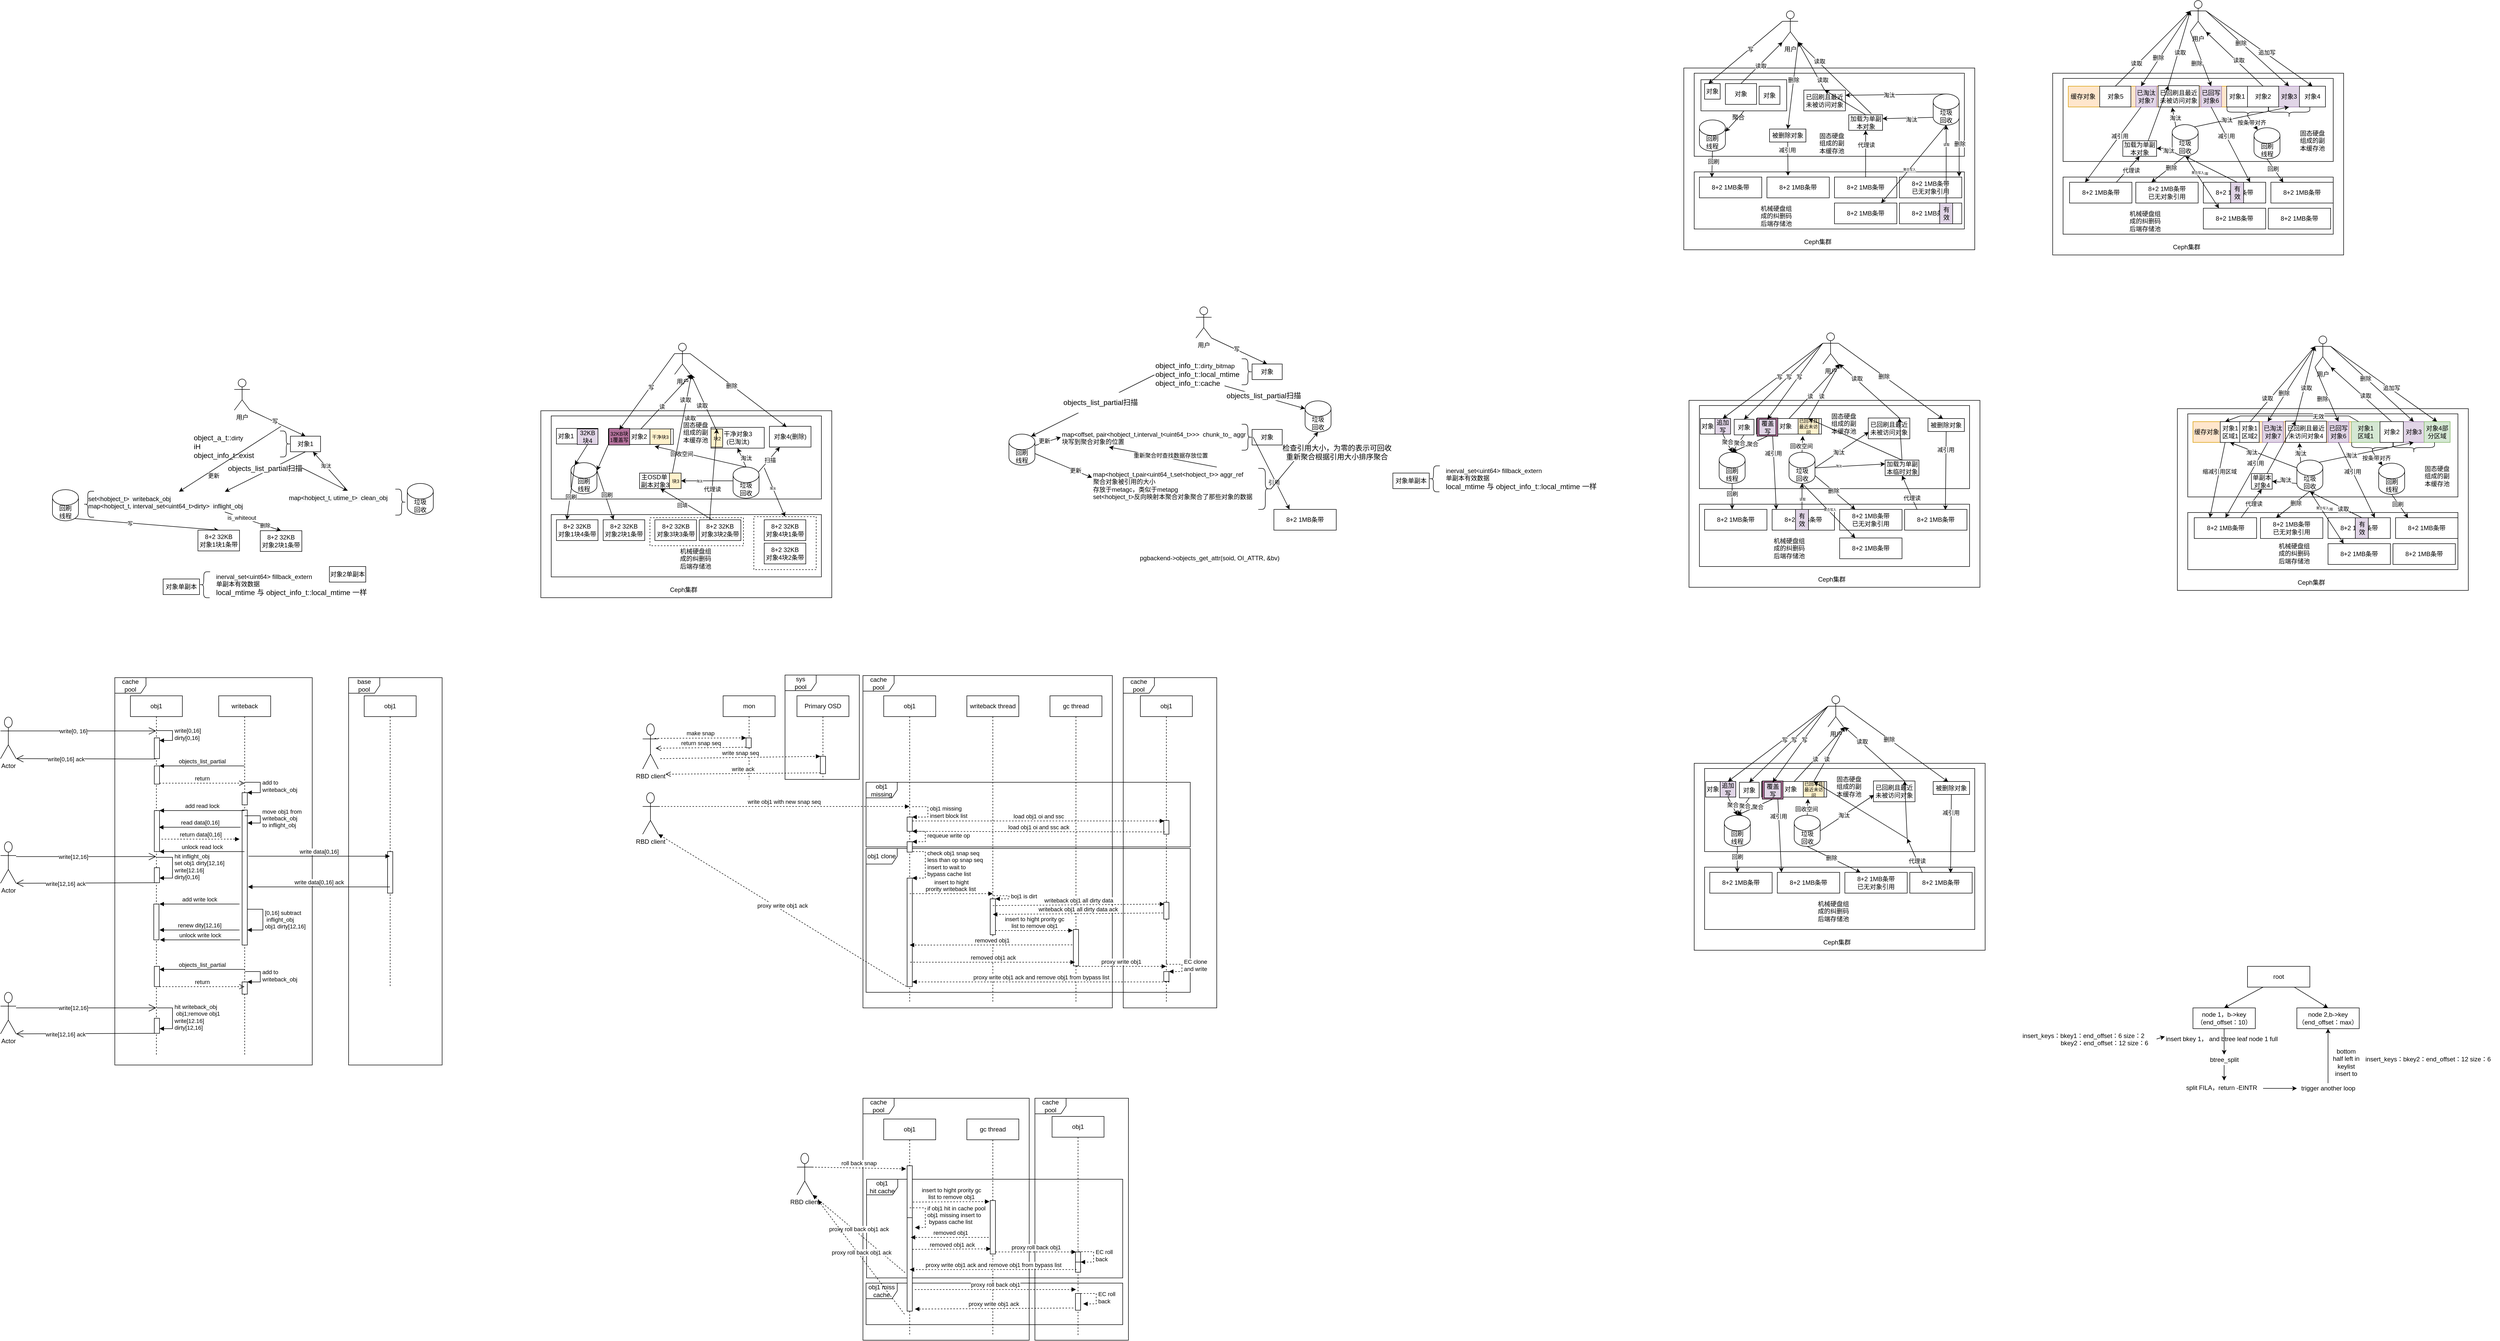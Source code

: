 <mxfile version="16.6.4" type="github">
  <diagram id="rSxg76fsn9WhGjWiy16f" name="Page-1">
    <mxGraphModel dx="4681" dy="1970" grid="1" gridSize="10" guides="1" tooltips="1" connect="1" arrows="1" fold="1" page="1" pageScale="1" pageWidth="827" pageHeight="1169" math="0" shadow="0">
      <root>
        <mxCell id="0" />
        <mxCell id="1" parent="0" />
        <mxCell id="5chuepsbsdTuwlxRp4Tp-202" value="cache&lt;br&gt;pool" style="shape=umlFrame;whiteSpace=wrap;html=1;" vertex="1" parent="1">
          <mxGeometry x="-1149" y="2054" width="180" height="466" as="geometry" />
        </mxCell>
        <mxCell id="5chuepsbsdTuwlxRp4Tp-213" value="obj1 miss cache" style="shape=umlFrame;whiteSpace=wrap;html=1;" vertex="1" parent="1">
          <mxGeometry x="-1474" y="2410" width="494" height="80" as="geometry" />
        </mxCell>
        <mxCell id="5chuepsbsdTuwlxRp4Tp-201" value="obj1&lt;br&gt;hit cache" style="shape=umlFrame;whiteSpace=wrap;html=1;" vertex="1" parent="1">
          <mxGeometry x="-1473" y="2210" width="493" height="190" as="geometry" />
        </mxCell>
        <mxCell id="5chuepsbsdTuwlxRp4Tp-159" value="obj1 clone" style="shape=umlFrame;whiteSpace=wrap;html=1;" vertex="1" parent="1">
          <mxGeometry x="-1474" y="1573" width="624" height="277" as="geometry" />
        </mxCell>
        <mxCell id="5chuepsbsdTuwlxRp4Tp-67" value="base&lt;br&gt;pool" style="shape=umlFrame;whiteSpace=wrap;html=1;" vertex="1" parent="1">
          <mxGeometry x="-2470" y="1244" width="180" height="746" as="geometry" />
        </mxCell>
        <mxCell id="5chuepsbsdTuwlxRp4Tp-5" value="cache pool" style="shape=umlFrame;whiteSpace=wrap;html=1;" vertex="1" parent="1">
          <mxGeometry x="-2920" y="1244" width="380" height="746" as="geometry" />
        </mxCell>
        <mxCell id="ADjkdzr7C2Tf3Vvq1YZ3-55" value="" style="rounded=0;whiteSpace=wrap;html=1;" parent="1" vertex="1">
          <mxGeometry x="100" y="70" width="560" height="350" as="geometry" />
        </mxCell>
        <mxCell id="ADjkdzr7C2Tf3Vvq1YZ3-4" value="" style="rounded=0;whiteSpace=wrap;html=1;" parent="1" vertex="1">
          <mxGeometry x="120" y="80" width="520" height="160" as="geometry" />
        </mxCell>
        <mxCell id="ADjkdzr7C2Tf3Vvq1YZ3-5" value="" style="rounded=0;whiteSpace=wrap;html=1;" parent="1" vertex="1">
          <mxGeometry x="120" y="270" width="520" height="110" as="geometry" />
        </mxCell>
        <mxCell id="ADjkdzr7C2Tf3Vvq1YZ3-6" value="固态硬盘组成的副本缓存池" style="text;html=1;strokeColor=none;fillColor=none;align=center;verticalAlign=middle;whiteSpace=wrap;rounded=0;" parent="1" vertex="1">
          <mxGeometry x="355" y="190" width="60" height="50" as="geometry" />
        </mxCell>
        <mxCell id="ADjkdzr7C2Tf3Vvq1YZ3-7" value="机械硬盘组成的纠删码后端存储池" style="text;html=1;strokeColor=none;fillColor=none;align=center;verticalAlign=middle;whiteSpace=wrap;rounded=0;" parent="1" vertex="1">
          <mxGeometry x="242.5" y="320" width="70" height="70" as="geometry" />
        </mxCell>
        <mxCell id="ADjkdzr7C2Tf3Vvq1YZ3-15" value="8+2 1MB条带" style="rounded=0;whiteSpace=wrap;html=1;" parent="1" vertex="1">
          <mxGeometry x="130" y="280" width="120" height="40" as="geometry" />
        </mxCell>
        <mxCell id="ADjkdzr7C2Tf3Vvq1YZ3-19" value="" style="rounded=0;whiteSpace=wrap;html=1;" parent="1" vertex="1">
          <mxGeometry x="133" y="92.5" width="165" height="60" as="geometry" />
        </mxCell>
        <mxCell id="ADjkdzr7C2Tf3Vvq1YZ3-16" value="8+2 1MB条带" style="rounded=0;whiteSpace=wrap;html=1;" parent="1" vertex="1">
          <mxGeometry x="260" y="280" width="120" height="40" as="geometry" />
        </mxCell>
        <mxCell id="ADjkdzr7C2Tf3Vvq1YZ3-17" value="8+2 1MB条带&lt;br&gt;已无对象引用" style="rounded=0;whiteSpace=wrap;html=1;" parent="1" vertex="1">
          <mxGeometry x="515" y="280" width="120" height="40" as="geometry" />
        </mxCell>
        <mxCell id="ADjkdzr7C2Tf3Vvq1YZ3-18" value="8+2 1MB条带" style="rounded=0;whiteSpace=wrap;html=1;" parent="1" vertex="1">
          <mxGeometry x="390" y="280" width="120" height="40" as="geometry" />
        </mxCell>
        <mxCell id="ADjkdzr7C2Tf3Vvq1YZ3-8" value="对象" style="rounded=0;whiteSpace=wrap;html=1;" parent="1" vertex="1">
          <mxGeometry x="140" y="100" width="30" height="30" as="geometry" />
        </mxCell>
        <mxCell id="ADjkdzr7C2Tf3Vvq1YZ3-9" value="对象" style="rounded=0;whiteSpace=wrap;html=1;" parent="1" vertex="1">
          <mxGeometry x="180" y="100" width="60" height="40" as="geometry" />
        </mxCell>
        <mxCell id="ADjkdzr7C2Tf3Vvq1YZ3-10" value="对象" style="rounded=0;whiteSpace=wrap;html=1;" parent="1" vertex="1">
          <mxGeometry x="245" y="105" width="40" height="35" as="geometry" />
        </mxCell>
        <mxCell id="ADjkdzr7C2Tf3Vvq1YZ3-21" value="" style="endArrow=classic;html=1;rounded=0;exitX=0.5;exitY=1;exitDx=0;exitDy=0;entryX=1;entryY=0;entryDx=0;entryDy=22.5;entryPerimeter=0;" parent="1" source="ADjkdzr7C2Tf3Vvq1YZ3-19" target="ADjkdzr7C2Tf3Vvq1YZ3-50" edge="1">
          <mxGeometry width="50" height="50" relative="1" as="geometry">
            <mxPoint x="300" y="230" as="sourcePoint" />
            <mxPoint x="350" y="180" as="targetPoint" />
            <Array as="points">
              <mxPoint x="210" y="160" />
            </Array>
          </mxGeometry>
        </mxCell>
        <mxCell id="ADjkdzr7C2Tf3Vvq1YZ3-25" value="用户" style="shape=umlActor;verticalLabelPosition=bottom;verticalAlign=top;html=1;outlineConnect=0;" parent="1" vertex="1">
          <mxGeometry x="290" y="-40" width="30" height="60" as="geometry" />
        </mxCell>
        <mxCell id="ADjkdzr7C2Tf3Vvq1YZ3-26" value="" style="endArrow=classic;html=1;rounded=0;entryX=0.25;entryY=0;entryDx=0;entryDy=0;exitX=0;exitY=0.333;exitDx=0;exitDy=0;exitPerimeter=0;" parent="1" source="ADjkdzr7C2Tf3Vvq1YZ3-25" target="ADjkdzr7C2Tf3Vvq1YZ3-8" edge="1">
          <mxGeometry width="50" height="50" relative="1" as="geometry">
            <mxPoint x="310" y="-40" as="sourcePoint" />
            <mxPoint x="350" y="180" as="targetPoint" />
          </mxGeometry>
        </mxCell>
        <mxCell id="ADjkdzr7C2Tf3Vvq1YZ3-27" value="写" style="edgeLabel;html=1;align=center;verticalAlign=middle;resizable=0;points=[];" parent="ADjkdzr7C2Tf3Vvq1YZ3-26" vertex="1" connectable="0">
          <mxGeometry x="-0.122" y="1" relative="1" as="geometry">
            <mxPoint as="offset" />
          </mxGeometry>
        </mxCell>
        <mxCell id="ADjkdzr7C2Tf3Vvq1YZ3-28" value="" style="endArrow=classic;html=1;rounded=0;exitX=0.5;exitY=0;exitDx=0;exitDy=0;entryX=0;entryY=1;entryDx=0;entryDy=0;entryPerimeter=0;" parent="1" source="ADjkdzr7C2Tf3Vvq1YZ3-9" target="ADjkdzr7C2Tf3Vvq1YZ3-25" edge="1">
          <mxGeometry width="50" height="50" relative="1" as="geometry">
            <mxPoint x="308" y="190" as="sourcePoint" />
            <mxPoint x="320" y="-40" as="targetPoint" />
          </mxGeometry>
        </mxCell>
        <mxCell id="ADjkdzr7C2Tf3Vvq1YZ3-29" value="读取" style="edgeLabel;html=1;align=center;verticalAlign=middle;resizable=0;points=[];" parent="ADjkdzr7C2Tf3Vvq1YZ3-28" vertex="1" connectable="0">
          <mxGeometry x="-0.104" y="-3" relative="1" as="geometry">
            <mxPoint y="-1" as="offset" />
          </mxGeometry>
        </mxCell>
        <mxCell id="ADjkdzr7C2Tf3Vvq1YZ3-30" value="" style="endArrow=classic;html=1;rounded=0;entryX=1;entryY=1;entryDx=0;entryDy=0;entryPerimeter=0;exitX=0.5;exitY=0;exitDx=0;exitDy=0;" parent="1" source="ADjkdzr7C2Tf3Vvq1YZ3-34" target="ADjkdzr7C2Tf3Vvq1YZ3-25" edge="1">
          <mxGeometry width="50" height="50" relative="1" as="geometry">
            <mxPoint x="300" y="230" as="sourcePoint" />
            <mxPoint x="350" y="180" as="targetPoint" />
          </mxGeometry>
        </mxCell>
        <mxCell id="ADjkdzr7C2Tf3Vvq1YZ3-31" value="读取" style="edgeLabel;html=1;align=center;verticalAlign=middle;resizable=0;points=[];" parent="ADjkdzr7C2Tf3Vvq1YZ3-30" vertex="1" connectable="0">
          <mxGeometry x="0.44" y="-2" relative="1" as="geometry">
            <mxPoint x="31" y="48" as="offset" />
          </mxGeometry>
        </mxCell>
        <mxCell id="ADjkdzr7C2Tf3Vvq1YZ3-34" value="已回刷且最近未被访问对象" style="rounded=0;whiteSpace=wrap;html=1;" parent="1" vertex="1">
          <mxGeometry x="331" y="112.5" width="80" height="40" as="geometry" />
        </mxCell>
        <mxCell id="ADjkdzr7C2Tf3Vvq1YZ3-36" value="" style="endArrow=classic;html=1;rounded=0;exitX=0.5;exitY=0;exitDx=0;exitDy=0;exitPerimeter=0;entryX=1;entryY=0.25;entryDx=0;entryDy=0;" parent="1" source="ADjkdzr7C2Tf3Vvq1YZ3-49" target="ADjkdzr7C2Tf3Vvq1YZ3-34" edge="1">
          <mxGeometry width="50" height="50" relative="1" as="geometry">
            <mxPoint x="480" y="200" as="sourcePoint" />
            <mxPoint x="570" y="110" as="targetPoint" />
          </mxGeometry>
        </mxCell>
        <mxCell id="ADjkdzr7C2Tf3Vvq1YZ3-37" value="淘汰" style="edgeLabel;html=1;align=center;verticalAlign=middle;resizable=0;points=[];" parent="ADjkdzr7C2Tf3Vvq1YZ3-36" vertex="1" connectable="0">
          <mxGeometry x="0.31" y="1" relative="1" as="geometry">
            <mxPoint x="17" y="-1" as="offset" />
          </mxGeometry>
        </mxCell>
        <mxCell id="ADjkdzr7C2Tf3Vvq1YZ3-40" value="" style="endArrow=classic;html=1;rounded=0;entryX=0.338;entryY=-0.062;entryDx=0;entryDy=0;exitX=0.5;exitY=1;exitDx=0;exitDy=0;entryPerimeter=0;" parent="1" source="ADjkdzr7C2Tf3Vvq1YZ3-41" target="ADjkdzr7C2Tf3Vvq1YZ3-16" edge="1">
          <mxGeometry width="50" height="50" relative="1" as="geometry">
            <mxPoint x="480" y="200" as="sourcePoint" />
            <mxPoint x="530" y="150" as="targetPoint" />
          </mxGeometry>
        </mxCell>
        <mxCell id="ADjkdzr7C2Tf3Vvq1YZ3-44" value="减引用" style="edgeLabel;html=1;align=center;verticalAlign=middle;resizable=0;points=[];" parent="ADjkdzr7C2Tf3Vvq1YZ3-40" vertex="1" connectable="0">
          <mxGeometry x="-0.543" y="-1" relative="1" as="geometry">
            <mxPoint as="offset" />
          </mxGeometry>
        </mxCell>
        <mxCell id="ADjkdzr7C2Tf3Vvq1YZ3-41" value="被删除对象" style="rounded=0;whiteSpace=wrap;html=1;" parent="1" vertex="1">
          <mxGeometry x="265" y="187.5" width="70" height="25" as="geometry" />
        </mxCell>
        <mxCell id="ADjkdzr7C2Tf3Vvq1YZ3-42" value="" style="endArrow=classic;html=1;rounded=0;entryX=0.5;entryY=0;entryDx=0;entryDy=0;exitX=1;exitY=1;exitDx=0;exitDy=0;exitPerimeter=0;" parent="1" source="ADjkdzr7C2Tf3Vvq1YZ3-25" target="ADjkdzr7C2Tf3Vvq1YZ3-41" edge="1">
          <mxGeometry width="50" height="50" relative="1" as="geometry">
            <mxPoint x="320" y="-40" as="sourcePoint" />
            <mxPoint x="530" y="140" as="targetPoint" />
          </mxGeometry>
        </mxCell>
        <mxCell id="ADjkdzr7C2Tf3Vvq1YZ3-43" value="删除" style="edgeLabel;html=1;align=center;verticalAlign=middle;resizable=0;points=[];" parent="ADjkdzr7C2Tf3Vvq1YZ3-42" vertex="1" connectable="0">
          <mxGeometry x="-0.133" y="-1" relative="1" as="geometry">
            <mxPoint as="offset" />
          </mxGeometry>
        </mxCell>
        <mxCell id="ADjkdzr7C2Tf3Vvq1YZ3-45" value="" style="endArrow=classic;html=1;rounded=0;entryX=0.958;entryY=-0.025;entryDx=0;entryDy=0;exitX=1;exitY=1;exitDx=0;exitDy=-15;exitPerimeter=0;entryPerimeter=0;" parent="1" source="ADjkdzr7C2Tf3Vvq1YZ3-49" target="ADjkdzr7C2Tf3Vvq1YZ3-17" edge="1">
          <mxGeometry width="50" height="50" relative="1" as="geometry">
            <mxPoint x="480" y="190" as="sourcePoint" />
            <mxPoint x="530" y="140" as="targetPoint" />
          </mxGeometry>
        </mxCell>
        <mxCell id="ADjkdzr7C2Tf3Vvq1YZ3-47" value="删除" style="edgeLabel;html=1;align=center;verticalAlign=middle;resizable=0;points=[];" parent="ADjkdzr7C2Tf3Vvq1YZ3-45" vertex="1" connectable="0">
          <mxGeometry x="-0.118" relative="1" as="geometry">
            <mxPoint x="1" as="offset" />
          </mxGeometry>
        </mxCell>
        <mxCell id="ADjkdzr7C2Tf3Vvq1YZ3-48" value="加载为单副本对象" style="rounded=0;whiteSpace=wrap;html=1;" parent="1" vertex="1">
          <mxGeometry x="417.5" y="160" width="65" height="30" as="geometry" />
        </mxCell>
        <mxCell id="ADjkdzr7C2Tf3Vvq1YZ3-49" value="垃圾&lt;br&gt;回收" style="shape=cylinder3;whiteSpace=wrap;html=1;boundedLbl=1;backgroundOutline=1;size=15;" parent="1" vertex="1">
          <mxGeometry x="580" y="120" width="50" height="60" as="geometry" />
        </mxCell>
        <mxCell id="ADjkdzr7C2Tf3Vvq1YZ3-50" value="回刷&lt;br&gt;线程" style="shape=cylinder3;whiteSpace=wrap;html=1;boundedLbl=1;backgroundOutline=1;size=15;" parent="1" vertex="1">
          <mxGeometry x="130" y="170" width="50" height="60" as="geometry" />
        </mxCell>
        <mxCell id="ADjkdzr7C2Tf3Vvq1YZ3-51" value="聚合" style="text;html=1;strokeColor=none;fillColor=none;align=center;verticalAlign=middle;whiteSpace=wrap;rounded=0;" parent="1" vertex="1">
          <mxGeometry x="190" y="160" width="30" height="10" as="geometry" />
        </mxCell>
        <mxCell id="ADjkdzr7C2Tf3Vvq1YZ3-52" value="" style="endArrow=classic;html=1;rounded=0;exitX=0.5;exitY=1;exitDx=0;exitDy=0;exitPerimeter=0;entryX=0.2;entryY=0.013;entryDx=0;entryDy=0;entryPerimeter=0;" parent="1" source="ADjkdzr7C2Tf3Vvq1YZ3-50" target="ADjkdzr7C2Tf3Vvq1YZ3-15" edge="1">
          <mxGeometry width="50" height="50" relative="1" as="geometry">
            <mxPoint x="480" y="180" as="sourcePoint" />
            <mxPoint x="530" y="130" as="targetPoint" />
          </mxGeometry>
        </mxCell>
        <mxCell id="ADjkdzr7C2Tf3Vvq1YZ3-54" value="回刷" style="edgeLabel;html=1;align=center;verticalAlign=middle;resizable=0;points=[];" parent="ADjkdzr7C2Tf3Vvq1YZ3-52" vertex="1" connectable="0">
          <mxGeometry x="-0.44" relative="1" as="geometry">
            <mxPoint x="2" y="6" as="offset" />
          </mxGeometry>
        </mxCell>
        <mxCell id="ADjkdzr7C2Tf3Vvq1YZ3-56" value="Ceph集群" style="text;html=1;strokeColor=none;fillColor=none;align=center;verticalAlign=middle;whiteSpace=wrap;rounded=0;" parent="1" vertex="1">
          <mxGeometry x="327.5" y="390" width="60" height="30" as="geometry" />
        </mxCell>
        <mxCell id="ADjkdzr7C2Tf3Vvq1YZ3-61" value="" style="rounded=0;whiteSpace=wrap;html=1;" parent="1" vertex="1">
          <mxGeometry x="110" y="710" width="560" height="360" as="geometry" />
        </mxCell>
        <mxCell id="ADjkdzr7C2Tf3Vvq1YZ3-62" value="" style="rounded=0;whiteSpace=wrap;html=1;" parent="1" vertex="1">
          <mxGeometry x="130" y="720" width="520" height="160" as="geometry" />
        </mxCell>
        <mxCell id="ADjkdzr7C2Tf3Vvq1YZ3-63" value="" style="rounded=0;whiteSpace=wrap;html=1;" parent="1" vertex="1">
          <mxGeometry x="130" y="910" width="520" height="120" as="geometry" />
        </mxCell>
        <mxCell id="ADjkdzr7C2Tf3Vvq1YZ3-64" value="固态硬盘组成的副本缓存池" style="text;html=1;strokeColor=none;fillColor=none;align=center;verticalAlign=middle;whiteSpace=wrap;rounded=0;" parent="1" vertex="1">
          <mxGeometry x="377.5" y="730" width="60" height="50" as="geometry" />
        </mxCell>
        <mxCell id="ADjkdzr7C2Tf3Vvq1YZ3-65" value="机械硬盘组成的纠删码后端存储池" style="text;html=1;strokeColor=none;fillColor=none;align=center;verticalAlign=middle;whiteSpace=wrap;rounded=0;" parent="1" vertex="1">
          <mxGeometry x="267.5" y="960" width="70" height="70" as="geometry" />
        </mxCell>
        <mxCell id="ADjkdzr7C2Tf3Vvq1YZ3-66" value="8+2 1MB条带" style="rounded=0;whiteSpace=wrap;html=1;" parent="1" vertex="1">
          <mxGeometry x="140" y="920" width="120" height="40" as="geometry" />
        </mxCell>
        <mxCell id="ADjkdzr7C2Tf3Vvq1YZ3-67" value="8+2 1MB条带" style="rounded=0;whiteSpace=wrap;html=1;" parent="1" vertex="1">
          <mxGeometry x="270" y="920" width="120" height="40" as="geometry" />
        </mxCell>
        <mxCell id="ADjkdzr7C2Tf3Vvq1YZ3-68" value="8+2 1MB条带" style="rounded=0;whiteSpace=wrap;html=1;" parent="1" vertex="1">
          <mxGeometry x="525" y="920" width="120" height="40" as="geometry" />
        </mxCell>
        <mxCell id="ADjkdzr7C2Tf3Vvq1YZ3-69" value="8+2 1MB条带&lt;br&gt;已无对象引用" style="rounded=0;whiteSpace=wrap;html=1;" parent="1" vertex="1">
          <mxGeometry x="400" y="920" width="120" height="40" as="geometry" />
        </mxCell>
        <mxCell id="ADjkdzr7C2Tf3Vvq1YZ3-71" value="用户" style="shape=umlActor;verticalLabelPosition=bottom;verticalAlign=top;html=1;outlineConnect=0;" parent="1" vertex="1">
          <mxGeometry x="367.5" y="580" width="30" height="60" as="geometry" />
        </mxCell>
        <mxCell id="ADjkdzr7C2Tf3Vvq1YZ3-72" value="" style="endArrow=classic;html=1;rounded=0;entryX=0.5;entryY=0;entryDx=0;entryDy=0;exitX=0;exitY=0.333;exitDx=0;exitDy=0;exitPerimeter=0;" parent="1" source="ADjkdzr7C2Tf3Vvq1YZ3-71" target="ADjkdzr7C2Tf3Vvq1YZ3-99" edge="1">
          <mxGeometry width="50" height="50" relative="1" as="geometry">
            <mxPoint x="320" y="600" as="sourcePoint" />
            <mxPoint x="220" y="740" as="targetPoint" />
          </mxGeometry>
        </mxCell>
        <mxCell id="ADjkdzr7C2Tf3Vvq1YZ3-73" value="写" style="edgeLabel;html=1;align=center;verticalAlign=middle;resizable=0;points=[];" parent="ADjkdzr7C2Tf3Vvq1YZ3-72" vertex="1" connectable="0">
          <mxGeometry x="-0.122" y="1" relative="1" as="geometry">
            <mxPoint as="offset" />
          </mxGeometry>
        </mxCell>
        <mxCell id="ADjkdzr7C2Tf3Vvq1YZ3-74" value="" style="endArrow=classic;html=1;rounded=0;exitX=0.75;exitY=0;exitDx=0;exitDy=0;" parent="1" source="ADjkdzr7C2Tf3Vvq1YZ3-76" edge="1">
          <mxGeometry width="50" height="50" relative="1" as="geometry">
            <mxPoint x="429" y="870" as="sourcePoint" />
            <mxPoint x="399" y="640" as="targetPoint" />
          </mxGeometry>
        </mxCell>
        <mxCell id="ADjkdzr7C2Tf3Vvq1YZ3-75" value="读取" style="edgeLabel;html=1;align=center;verticalAlign=middle;resizable=0;points=[];" parent="ADjkdzr7C2Tf3Vvq1YZ3-74" vertex="1" connectable="0">
          <mxGeometry x="0.44" y="-2" relative="1" as="geometry">
            <mxPoint as="offset" />
          </mxGeometry>
        </mxCell>
        <mxCell id="ADjkdzr7C2Tf3Vvq1YZ3-76" value="已回刷且最近未被访问对象" style="rounded=0;whiteSpace=wrap;html=1;" parent="1" vertex="1">
          <mxGeometry x="455" y="744" width="80" height="40" as="geometry" />
        </mxCell>
        <mxCell id="ADjkdzr7C2Tf3Vvq1YZ3-77" value="" style="endArrow=classic;html=1;rounded=0;exitX=1;exitY=0.5;exitDx=0;exitDy=0;exitPerimeter=0;entryX=0.013;entryY=0.675;entryDx=0;entryDy=0;entryPerimeter=0;" parent="1" source="ADjkdzr7C2Tf3Vvq1YZ3-87" target="ADjkdzr7C2Tf3Vvq1YZ3-76" edge="1">
          <mxGeometry width="50" height="50" relative="1" as="geometry">
            <mxPoint x="490" y="840" as="sourcePoint" />
            <mxPoint x="532" y="770" as="targetPoint" />
          </mxGeometry>
        </mxCell>
        <mxCell id="ADjkdzr7C2Tf3Vvq1YZ3-78" value="淘汰" style="edgeLabel;html=1;align=center;verticalAlign=middle;resizable=0;points=[];" parent="ADjkdzr7C2Tf3Vvq1YZ3-77" vertex="1" connectable="0">
          <mxGeometry x="0.31" y="1" relative="1" as="geometry">
            <mxPoint x="-22" y="16" as="offset" />
          </mxGeometry>
        </mxCell>
        <mxCell id="ADjkdzr7C2Tf3Vvq1YZ3-79" value="" style="endArrow=classic;html=1;rounded=0;entryX=0.654;entryY=0.025;entryDx=0;entryDy=0;exitX=0.5;exitY=1;exitDx=0;exitDy=0;entryPerimeter=0;" parent="1" source="ADjkdzr7C2Tf3Vvq1YZ3-81" target="ADjkdzr7C2Tf3Vvq1YZ3-68" edge="1">
          <mxGeometry width="50" height="50" relative="1" as="geometry">
            <mxPoint x="490" y="840" as="sourcePoint" />
            <mxPoint x="540" y="790" as="targetPoint" />
          </mxGeometry>
        </mxCell>
        <mxCell id="ADjkdzr7C2Tf3Vvq1YZ3-80" value="减引用" style="edgeLabel;html=1;align=center;verticalAlign=middle;resizable=0;points=[];" parent="ADjkdzr7C2Tf3Vvq1YZ3-79" vertex="1" connectable="0">
          <mxGeometry x="-0.543" y="-1" relative="1" as="geometry">
            <mxPoint as="offset" />
          </mxGeometry>
        </mxCell>
        <mxCell id="ADjkdzr7C2Tf3Vvq1YZ3-81" value="被删除对象" style="rounded=0;whiteSpace=wrap;html=1;" parent="1" vertex="1">
          <mxGeometry x="570" y="745" width="70" height="25" as="geometry" />
        </mxCell>
        <mxCell id="ADjkdzr7C2Tf3Vvq1YZ3-82" value="" style="endArrow=classic;html=1;rounded=0;entryX=0.414;entryY=0.04;entryDx=0;entryDy=0;entryPerimeter=0;exitX=1;exitY=0.333;exitDx=0;exitDy=0;exitPerimeter=0;" parent="1" source="ADjkdzr7C2Tf3Vvq1YZ3-71" target="ADjkdzr7C2Tf3Vvq1YZ3-81" edge="1">
          <mxGeometry width="50" height="50" relative="1" as="geometry">
            <mxPoint x="330" y="600" as="sourcePoint" />
            <mxPoint x="540" y="780" as="targetPoint" />
          </mxGeometry>
        </mxCell>
        <mxCell id="ADjkdzr7C2Tf3Vvq1YZ3-83" value="删除" style="edgeLabel;html=1;align=center;verticalAlign=middle;resizable=0;points=[];" parent="ADjkdzr7C2Tf3Vvq1YZ3-82" vertex="1" connectable="0">
          <mxGeometry x="-0.133" y="-1" relative="1" as="geometry">
            <mxPoint as="offset" />
          </mxGeometry>
        </mxCell>
        <mxCell id="ADjkdzr7C2Tf3Vvq1YZ3-84" value="" style="endArrow=classic;html=1;rounded=0;entryX=0.25;entryY=0;entryDx=0;entryDy=0;exitX=1;exitY=1;exitDx=0;exitDy=-15;exitPerimeter=0;" parent="1" source="ADjkdzr7C2Tf3Vvq1YZ3-87" target="ADjkdzr7C2Tf3Vvq1YZ3-69" edge="1">
          <mxGeometry width="50" height="50" relative="1" as="geometry">
            <mxPoint x="490" y="830" as="sourcePoint" />
            <mxPoint x="540" y="780" as="targetPoint" />
          </mxGeometry>
        </mxCell>
        <mxCell id="ADjkdzr7C2Tf3Vvq1YZ3-85" value="删除" style="edgeLabel;html=1;align=center;verticalAlign=middle;resizable=0;points=[];" parent="ADjkdzr7C2Tf3Vvq1YZ3-84" vertex="1" connectable="0">
          <mxGeometry x="-0.118" relative="1" as="geometry">
            <mxPoint x="1" as="offset" />
          </mxGeometry>
        </mxCell>
        <mxCell id="ADjkdzr7C2Tf3Vvq1YZ3-86" value="加载为单副本临时对象" style="rounded=0;whiteSpace=wrap;html=1;" parent="1" vertex="1">
          <mxGeometry x="487.5" y="825" width="65" height="30" as="geometry" />
        </mxCell>
        <mxCell id="ADjkdzr7C2Tf3Vvq1YZ3-87" value="垃圾&lt;br&gt;回收" style="shape=cylinder3;whiteSpace=wrap;html=1;boundedLbl=1;backgroundOutline=1;size=15;" parent="1" vertex="1">
          <mxGeometry x="302.5" y="810" width="50" height="60" as="geometry" />
        </mxCell>
        <mxCell id="ADjkdzr7C2Tf3Vvq1YZ3-88" value="回刷&lt;br&gt;线程" style="shape=cylinder3;whiteSpace=wrap;html=1;boundedLbl=1;backgroundOutline=1;size=15;" parent="1" vertex="1">
          <mxGeometry x="168" y="810" width="50" height="60" as="geometry" />
        </mxCell>
        <mxCell id="ADjkdzr7C2Tf3Vvq1YZ3-90" value="" style="endArrow=classic;html=1;rounded=0;exitX=0.5;exitY=1;exitDx=0;exitDy=0;exitPerimeter=0;" parent="1" source="ADjkdzr7C2Tf3Vvq1YZ3-88" edge="1">
          <mxGeometry width="50" height="50" relative="1" as="geometry">
            <mxPoint x="490" y="820" as="sourcePoint" />
            <mxPoint x="193" y="920" as="targetPoint" />
          </mxGeometry>
        </mxCell>
        <mxCell id="ADjkdzr7C2Tf3Vvq1YZ3-91" value="回刷" style="edgeLabel;html=1;align=center;verticalAlign=middle;resizable=0;points=[];" parent="ADjkdzr7C2Tf3Vvq1YZ3-90" vertex="1" connectable="0">
          <mxGeometry x="-0.44" relative="1" as="geometry">
            <mxPoint y="6" as="offset" />
          </mxGeometry>
        </mxCell>
        <mxCell id="ADjkdzr7C2Tf3Vvq1YZ3-92" value="Ceph集群" style="text;html=1;strokeColor=none;fillColor=none;align=center;verticalAlign=middle;whiteSpace=wrap;rounded=0;" parent="1" vertex="1">
          <mxGeometry x="355" y="1040" width="60" height="30" as="geometry" />
        </mxCell>
        <mxCell id="ADjkdzr7C2Tf3Vvq1YZ3-93" value="对象&amp;nbsp; &amp;nbsp; &amp;nbsp; &amp;nbsp; &amp;nbsp;" style="rounded=0;whiteSpace=wrap;html=1;" parent="1" vertex="1">
          <mxGeometry x="132" y="745" width="58" height="30" as="geometry" />
        </mxCell>
        <mxCell id="ADjkdzr7C2Tf3Vvq1YZ3-97" value="对象&amp;nbsp; &amp;nbsp;&amp;nbsp;" style="rounded=0;whiteSpace=wrap;html=1;" parent="1" vertex="1">
          <mxGeometry x="240" y="745" width="125" height="30" as="geometry" />
        </mxCell>
        <mxCell id="ADjkdzr7C2Tf3Vvq1YZ3-99" value="追加写" style="rounded=0;whiteSpace=wrap;html=1;fillColor=#E1D5E7;" parent="1" vertex="1">
          <mxGeometry x="160" y="745" width="30" height="30" as="geometry" />
        </mxCell>
        <mxCell id="ADjkdzr7C2Tf3Vvq1YZ3-104" value="" style="endArrow=classic;html=1;rounded=0;entryX=0.5;entryY=0;entryDx=0;entryDy=0;exitX=0;exitY=0.333;exitDx=0;exitDy=0;exitPerimeter=0;" parent="1" source="ADjkdzr7C2Tf3Vvq1YZ3-71" target="ADjkdzr7C2Tf3Vvq1YZ3-208" edge="1">
          <mxGeometry width="50" height="50" relative="1" as="geometry">
            <mxPoint x="370" y="640" as="sourcePoint" />
            <mxPoint x="247.5" y="755" as="targetPoint" />
          </mxGeometry>
        </mxCell>
        <mxCell id="ADjkdzr7C2Tf3Vvq1YZ3-105" value="写" style="edgeLabel;html=1;align=center;verticalAlign=middle;resizable=0;points=[];" parent="ADjkdzr7C2Tf3Vvq1YZ3-104" vertex="1" connectable="0">
          <mxGeometry x="-0.122" y="1" relative="1" as="geometry">
            <mxPoint as="offset" />
          </mxGeometry>
        </mxCell>
        <mxCell id="ADjkdzr7C2Tf3Vvq1YZ3-106" value="" style="endArrow=classic;html=1;rounded=0;entryX=0.5;entryY=0;entryDx=0;entryDy=0;exitX=0.5;exitY=1;exitDx=0;exitDy=0;entryPerimeter=0;" parent="1" source="ADjkdzr7C2Tf3Vvq1YZ3-99" target="ADjkdzr7C2Tf3Vvq1YZ3-88" edge="1">
          <mxGeometry width="50" height="50" relative="1" as="geometry">
            <mxPoint x="390" y="660" as="sourcePoint" />
            <mxPoint x="257.5" y="765" as="targetPoint" />
          </mxGeometry>
        </mxCell>
        <mxCell id="ADjkdzr7C2Tf3Vvq1YZ3-107" value="聚合" style="edgeLabel;html=1;align=center;verticalAlign=middle;resizable=0;points=[];" parent="ADjkdzr7C2Tf3Vvq1YZ3-106" vertex="1" connectable="0">
          <mxGeometry x="-0.122" y="1" relative="1" as="geometry">
            <mxPoint as="offset" />
          </mxGeometry>
        </mxCell>
        <mxCell id="ADjkdzr7C2Tf3Vvq1YZ3-110" value="" style="endArrow=classic;html=1;rounded=0;entryX=0.5;entryY=0;entryDx=0;entryDy=0;exitX=0.5;exitY=1;exitDx=0;exitDy=0;entryPerimeter=0;" parent="1" source="ADjkdzr7C2Tf3Vvq1YZ3-118" target="ADjkdzr7C2Tf3Vvq1YZ3-88" edge="1">
          <mxGeometry width="50" height="50" relative="1" as="geometry">
            <mxPoint x="165.5" y="795" as="sourcePoint" />
            <mxPoint x="280" y="840" as="targetPoint" />
          </mxGeometry>
        </mxCell>
        <mxCell id="ADjkdzr7C2Tf3Vvq1YZ3-111" value="聚合" style="edgeLabel;html=1;align=center;verticalAlign=middle;resizable=0;points=[];" parent="ADjkdzr7C2Tf3Vvq1YZ3-110" vertex="1" connectable="0">
          <mxGeometry x="-0.122" y="1" relative="1" as="geometry">
            <mxPoint as="offset" />
          </mxGeometry>
        </mxCell>
        <mxCell id="ADjkdzr7C2Tf3Vvq1YZ3-113" value="" style="endArrow=classic;html=1;rounded=0;exitX=0.5;exitY=0;exitDx=0;exitDy=0;" parent="1" source="ADjkdzr7C2Tf3Vvq1YZ3-97" edge="1">
          <mxGeometry width="50" height="50" relative="1" as="geometry">
            <mxPoint x="380" y="740" as="sourcePoint" />
            <mxPoint x="400" y="640" as="targetPoint" />
          </mxGeometry>
        </mxCell>
        <mxCell id="ADjkdzr7C2Tf3Vvq1YZ3-114" value="读" style="edgeLabel;html=1;align=center;verticalAlign=middle;resizable=0;points=[];" parent="ADjkdzr7C2Tf3Vvq1YZ3-113" vertex="1" connectable="0">
          <mxGeometry x="-0.176" relative="1" as="geometry">
            <mxPoint as="offset" />
          </mxGeometry>
        </mxCell>
        <mxCell id="ADjkdzr7C2Tf3Vvq1YZ3-118" value="" style="rounded=0;whiteSpace=wrap;html=1;fillColor=#B5739D;" parent="1" vertex="1">
          <mxGeometry x="241" y="744" width="40" height="35" as="geometry" />
        </mxCell>
        <mxCell id="ADjkdzr7C2Tf3Vvq1YZ3-101" value="覆盖写" style="rounded=0;whiteSpace=wrap;html=1;fillColor=#E1D5E7;" parent="1" vertex="1">
          <mxGeometry x="244.75" y="746.5" width="32.5" height="30" as="geometry" />
        </mxCell>
        <mxCell id="ADjkdzr7C2Tf3Vvq1YZ3-119" value="" style="endArrow=classic;html=1;rounded=0;exitX=0.75;exitY=1;exitDx=0;exitDy=0;" parent="1" source="ADjkdzr7C2Tf3Vvq1YZ3-118" edge="1">
          <mxGeometry width="50" height="50" relative="1" as="geometry">
            <mxPoint x="495" y="862.5" as="sourcePoint" />
            <mxPoint x="278" y="920" as="targetPoint" />
          </mxGeometry>
        </mxCell>
        <mxCell id="ADjkdzr7C2Tf3Vvq1YZ3-120" value="减引用" style="edgeLabel;html=1;align=center;verticalAlign=middle;resizable=0;points=[];" parent="ADjkdzr7C2Tf3Vvq1YZ3-119" vertex="1" connectable="0">
          <mxGeometry x="-0.543" y="-1" relative="1" as="geometry">
            <mxPoint as="offset" />
          </mxGeometry>
        </mxCell>
        <mxCell id="ADjkdzr7C2Tf3Vvq1YZ3-122" value="" style="endArrow=classic;html=1;rounded=0;exitX=0.2;exitY=0;exitDx=0;exitDy=0;entryX=0.5;entryY=1;entryDx=0;entryDy=0;exitPerimeter=0;" parent="1" source="ADjkdzr7C2Tf3Vvq1YZ3-68" target="ADjkdzr7C2Tf3Vvq1YZ3-86" edge="1">
          <mxGeometry width="50" height="50" relative="1" as="geometry">
            <mxPoint x="500" y="890" as="sourcePoint" />
            <mxPoint x="550" y="850" as="targetPoint" />
          </mxGeometry>
        </mxCell>
        <mxCell id="ADjkdzr7C2Tf3Vvq1YZ3-123" value="代理读" style="edgeLabel;html=1;align=center;verticalAlign=middle;resizable=0;points=[];" parent="ADjkdzr7C2Tf3Vvq1YZ3-122" vertex="1" connectable="0">
          <mxGeometry x="-0.33" relative="1" as="geometry">
            <mxPoint as="offset" />
          </mxGeometry>
        </mxCell>
        <mxCell id="ADjkdzr7C2Tf3Vvq1YZ3-124" value="&lt;p style=&quot;line-height: 1 ; font-size: 11px&quot;&gt;&lt;span style=&quot;font-family: &amp;#34;helvetica&amp;#34; ; font-size: 9px&quot;&gt;已回写且最近未访问&lt;/span&gt;&lt;br style=&quot;font-size: 11px&quot;&gt;&lt;/p&gt;" style="rounded=0;whiteSpace=wrap;html=1;fillColor=#FFF2CC;fontSize=5;spacing=1;align=center;" parent="1" vertex="1">
          <mxGeometry x="320" y="745" width="40" height="30" as="geometry" />
        </mxCell>
        <mxCell id="ADjkdzr7C2Tf3Vvq1YZ3-128" value="" style="endArrow=classic;html=1;rounded=0;fontSize=11;exitX=0.5;exitY=0;exitDx=0;exitDy=0;exitPerimeter=0;entryX=0.225;entryY=1.117;entryDx=0;entryDy=0;entryPerimeter=0;" parent="1" source="ADjkdzr7C2Tf3Vvq1YZ3-87" target="ADjkdzr7C2Tf3Vvq1YZ3-124" edge="1">
          <mxGeometry width="50" height="50" relative="1" as="geometry">
            <mxPoint x="490" y="740" as="sourcePoint" />
            <mxPoint x="540" y="690" as="targetPoint" />
          </mxGeometry>
        </mxCell>
        <mxCell id="ADjkdzr7C2Tf3Vvq1YZ3-129" value="回收空间" style="edgeLabel;html=1;align=center;verticalAlign=middle;resizable=0;points=[];fontSize=11;" parent="ADjkdzr7C2Tf3Vvq1YZ3-128" vertex="1" connectable="0">
          <mxGeometry x="-0.208" y="2" relative="1" as="geometry">
            <mxPoint as="offset" />
          </mxGeometry>
        </mxCell>
        <mxCell id="ADjkdzr7C2Tf3Vvq1YZ3-190" value="" style="endArrow=classic;html=1;rounded=0;fontSize=11;exitX=0.5;exitY=0;exitDx=0;exitDy=0;entryX=0.75;entryY=0;entryDx=0;entryDy=0;" parent="1" source="ADjkdzr7C2Tf3Vvq1YZ3-86" target="ADjkdzr7C2Tf3Vvq1YZ3-76" edge="1">
          <mxGeometry width="50" height="50" relative="1" as="geometry">
            <mxPoint x="420" y="730" as="sourcePoint" />
            <mxPoint x="470" y="680" as="targetPoint" />
          </mxGeometry>
        </mxCell>
        <mxCell id="ADjkdzr7C2Tf3Vvq1YZ3-191" value="" style="endArrow=classic;html=1;rounded=0;fontSize=11;entryX=0;entryY=0.25;entryDx=0;entryDy=0;exitX=1;exitY=0.5;exitDx=0;exitDy=0;exitPerimeter=0;" parent="1" source="ADjkdzr7C2Tf3Vvq1YZ3-87" target="ADjkdzr7C2Tf3Vvq1YZ3-86" edge="1">
          <mxGeometry width="50" height="50" relative="1" as="geometry">
            <mxPoint x="420" y="730" as="sourcePoint" />
            <mxPoint x="470" y="680" as="targetPoint" />
          </mxGeometry>
        </mxCell>
        <mxCell id="ADjkdzr7C2Tf3Vvq1YZ3-217" value="淘汰" style="edgeLabel;html=1;align=center;verticalAlign=middle;resizable=0;points=[];fontSize=6;" parent="ADjkdzr7C2Tf3Vvq1YZ3-191" vertex="1" connectable="0">
          <mxGeometry x="-0.337" y="1" relative="1" as="geometry">
            <mxPoint as="offset" />
          </mxGeometry>
        </mxCell>
        <mxCell id="ADjkdzr7C2Tf3Vvq1YZ3-193" value="" style="endArrow=classic;html=1;rounded=0;fontSize=11;exitX=0.5;exitY=0;exitDx=0;exitDy=0;entryX=0.5;entryY=1;entryDx=0;entryDy=0;" parent="1" source="ADjkdzr7C2Tf3Vvq1YZ3-18" target="ADjkdzr7C2Tf3Vvq1YZ3-48" edge="1">
          <mxGeometry width="50" height="50" relative="1" as="geometry">
            <mxPoint x="420" y="230" as="sourcePoint" />
            <mxPoint x="470" y="180" as="targetPoint" />
          </mxGeometry>
        </mxCell>
        <mxCell id="ADjkdzr7C2Tf3Vvq1YZ3-194" value="代理读" style="edgeLabel;html=1;align=center;verticalAlign=middle;resizable=0;points=[];fontSize=11;" parent="ADjkdzr7C2Tf3Vvq1YZ3-193" vertex="1" connectable="0">
          <mxGeometry x="0.377" relative="1" as="geometry">
            <mxPoint x="1" as="offset" />
          </mxGeometry>
        </mxCell>
        <mxCell id="ADjkdzr7C2Tf3Vvq1YZ3-195" value="" style="endArrow=classic;html=1;rounded=0;fontSize=11;exitX=0.5;exitY=0;exitDx=0;exitDy=0;entryX=0.5;entryY=0;entryDx=0;entryDy=0;" parent="1" source="ADjkdzr7C2Tf3Vvq1YZ3-48" target="ADjkdzr7C2Tf3Vvq1YZ3-34" edge="1">
          <mxGeometry width="50" height="50" relative="1" as="geometry">
            <mxPoint x="420" y="230" as="sourcePoint" />
            <mxPoint x="470" y="180" as="targetPoint" />
          </mxGeometry>
        </mxCell>
        <mxCell id="ADjkdzr7C2Tf3Vvq1YZ3-196" value="" style="endArrow=classic;html=1;rounded=0;fontSize=11;exitX=0;exitY=1;exitDx=0;exitDy=-15;exitPerimeter=0;entryX=1;entryY=0.25;entryDx=0;entryDy=0;" parent="1" source="ADjkdzr7C2Tf3Vvq1YZ3-49" target="ADjkdzr7C2Tf3Vvq1YZ3-48" edge="1">
          <mxGeometry width="50" height="50" relative="1" as="geometry">
            <mxPoint x="420" y="230" as="sourcePoint" />
            <mxPoint x="470" y="180" as="targetPoint" />
          </mxGeometry>
        </mxCell>
        <mxCell id="ADjkdzr7C2Tf3Vvq1YZ3-197" value="淘汰" style="edgeLabel;html=1;align=center;verticalAlign=middle;resizable=0;points=[];" parent="1" vertex="1" connectable="0">
          <mxGeometry x="552.495" y="132.504" as="geometry">
            <mxPoint x="-15" y="36" as="offset" />
          </mxGeometry>
        </mxCell>
        <mxCell id="ADjkdzr7C2Tf3Vvq1YZ3-201" value="" style="endArrow=classic;html=1;rounded=0;exitX=0.669;exitY=-0.067;exitDx=0;exitDy=0;exitPerimeter=0;" parent="1" source="ADjkdzr7C2Tf3Vvq1YZ3-48" edge="1">
          <mxGeometry width="50" height="50" relative="1" as="geometry">
            <mxPoint x="459" y="122.5" as="sourcePoint" />
            <mxPoint x="320" y="20" as="targetPoint" />
          </mxGeometry>
        </mxCell>
        <mxCell id="ADjkdzr7C2Tf3Vvq1YZ3-202" value="读取" style="edgeLabel;html=1;align=center;verticalAlign=middle;resizable=0;points=[];" parent="ADjkdzr7C2Tf3Vvq1YZ3-201" vertex="1" connectable="0">
          <mxGeometry x="0.44" y="-2" relative="1" as="geometry">
            <mxPoint as="offset" />
          </mxGeometry>
        </mxCell>
        <mxCell id="ADjkdzr7C2Tf3Vvq1YZ3-208" value="对象" style="rounded=0;whiteSpace=wrap;html=1;" parent="1" vertex="1">
          <mxGeometry x="197" y="746.5" width="38" height="30" as="geometry" />
        </mxCell>
        <mxCell id="ADjkdzr7C2Tf3Vvq1YZ3-211" value="" style="endArrow=classic;html=1;rounded=0;entryX=0.5;entryY=0;entryDx=0;entryDy=0;exitX=0;exitY=0.333;exitDx=0;exitDy=0;exitPerimeter=0;" parent="1" source="ADjkdzr7C2Tf3Vvq1YZ3-71" target="ADjkdzr7C2Tf3Vvq1YZ3-101" edge="1">
          <mxGeometry width="50" height="50" relative="1" as="geometry">
            <mxPoint x="377.5" y="610" as="sourcePoint" />
            <mxPoint x="226" y="756.5" as="targetPoint" />
          </mxGeometry>
        </mxCell>
        <mxCell id="ADjkdzr7C2Tf3Vvq1YZ3-212" value="写" style="edgeLabel;html=1;align=center;verticalAlign=middle;resizable=0;points=[];" parent="ADjkdzr7C2Tf3Vvq1YZ3-211" vertex="1" connectable="0">
          <mxGeometry x="-0.122" y="1" relative="1" as="geometry">
            <mxPoint as="offset" />
          </mxGeometry>
        </mxCell>
        <mxCell id="ADjkdzr7C2Tf3Vvq1YZ3-213" value="" style="endArrow=classic;html=1;rounded=0;entryX=0.5;entryY=0;entryDx=0;entryDy=0;exitX=0.5;exitY=1;exitDx=0;exitDy=0;entryPerimeter=0;" parent="1" source="ADjkdzr7C2Tf3Vvq1YZ3-208" target="ADjkdzr7C2Tf3Vvq1YZ3-88" edge="1">
          <mxGeometry width="50" height="50" relative="1" as="geometry">
            <mxPoint x="271" y="789" as="sourcePoint" />
            <mxPoint x="210" y="820" as="targetPoint" />
          </mxGeometry>
        </mxCell>
        <mxCell id="ADjkdzr7C2Tf3Vvq1YZ3-214" value="聚合" style="edgeLabel;html=1;align=center;verticalAlign=middle;resizable=0;points=[];" parent="ADjkdzr7C2Tf3Vvq1YZ3-213" vertex="1" connectable="0">
          <mxGeometry x="-0.122" y="1" relative="1" as="geometry">
            <mxPoint as="offset" />
          </mxGeometry>
        </mxCell>
        <mxCell id="ADjkdzr7C2Tf3Vvq1YZ3-215" value="" style="endArrow=classic;html=1;rounded=0;exitX=0.5;exitY=0;exitDx=0;exitDy=0;" parent="1" source="ADjkdzr7C2Tf3Vvq1YZ3-124" edge="1">
          <mxGeometry width="50" height="50" relative="1" as="geometry">
            <mxPoint x="312.5" y="755" as="sourcePoint" />
            <mxPoint x="400" y="640" as="targetPoint" />
          </mxGeometry>
        </mxCell>
        <mxCell id="ADjkdzr7C2Tf3Vvq1YZ3-216" value="读" style="edgeLabel;html=1;align=center;verticalAlign=middle;resizable=0;points=[];" parent="ADjkdzr7C2Tf3Vvq1YZ3-215" vertex="1" connectable="0">
          <mxGeometry x="-0.176" relative="1" as="geometry">
            <mxPoint as="offset" />
          </mxGeometry>
        </mxCell>
        <mxCell id="ADjkdzr7C2Tf3Vvq1YZ3-218" value="" style="endArrow=classic;html=1;rounded=0;fontSize=11;exitX=0.5;exitY=0;exitDx=0;exitDy=0;entryX=0.5;entryY=0;entryDx=0;entryDy=0;" parent="1" source="ADjkdzr7C2Tf3Vvq1YZ3-86" target="ADjkdzr7C2Tf3Vvq1YZ3-124" edge="1">
          <mxGeometry width="50" height="50" relative="1" as="geometry">
            <mxPoint x="467.5" y="835" as="sourcePoint" />
            <mxPoint x="525" y="754" as="targetPoint" />
          </mxGeometry>
        </mxCell>
        <mxCell id="ADjkdzr7C2Tf3Vvq1YZ3-219" value="" style="rounded=0;whiteSpace=wrap;html=1;" parent="1" vertex="1">
          <mxGeometry x="120" y="1409" width="560" height="360" as="geometry" />
        </mxCell>
        <mxCell id="ADjkdzr7C2Tf3Vvq1YZ3-220" value="" style="rounded=0;whiteSpace=wrap;html=1;" parent="1" vertex="1">
          <mxGeometry x="140" y="1419" width="520" height="160" as="geometry" />
        </mxCell>
        <mxCell id="ADjkdzr7C2Tf3Vvq1YZ3-221" value="" style="rounded=0;whiteSpace=wrap;html=1;" parent="1" vertex="1">
          <mxGeometry x="140" y="1609" width="520" height="120" as="geometry" />
        </mxCell>
        <mxCell id="ADjkdzr7C2Tf3Vvq1YZ3-222" value="固态硬盘组成的副本缓存池" style="text;html=1;strokeColor=none;fillColor=none;align=center;verticalAlign=middle;whiteSpace=wrap;rounded=0;" parent="1" vertex="1">
          <mxGeometry x="387.5" y="1429" width="60" height="50" as="geometry" />
        </mxCell>
        <mxCell id="ADjkdzr7C2Tf3Vvq1YZ3-223" value="机械硬盘组成的纠删码后端存储池" style="text;html=1;strokeColor=none;fillColor=none;align=center;verticalAlign=middle;whiteSpace=wrap;rounded=0;" parent="1" vertex="1">
          <mxGeometry x="352.5" y="1659" width="70" height="70" as="geometry" />
        </mxCell>
        <mxCell id="ADjkdzr7C2Tf3Vvq1YZ3-224" value="8+2 1MB条带" style="rounded=0;whiteSpace=wrap;html=1;" parent="1" vertex="1">
          <mxGeometry x="150" y="1619" width="120" height="40" as="geometry" />
        </mxCell>
        <mxCell id="ADjkdzr7C2Tf3Vvq1YZ3-225" value="8+2 1MB条带" style="rounded=0;whiteSpace=wrap;html=1;" parent="1" vertex="1">
          <mxGeometry x="280" y="1619" width="120" height="40" as="geometry" />
        </mxCell>
        <mxCell id="ADjkdzr7C2Tf3Vvq1YZ3-226" value="8+2 1MB条带" style="rounded=0;whiteSpace=wrap;html=1;" parent="1" vertex="1">
          <mxGeometry x="535" y="1619" width="120" height="40" as="geometry" />
        </mxCell>
        <mxCell id="ADjkdzr7C2Tf3Vvq1YZ3-227" value="8+2 1MB条带&lt;br&gt;已无对象引用" style="rounded=0;whiteSpace=wrap;html=1;" parent="1" vertex="1">
          <mxGeometry x="410" y="1619" width="120" height="40" as="geometry" />
        </mxCell>
        <mxCell id="ADjkdzr7C2Tf3Vvq1YZ3-228" value="用户" style="shape=umlActor;verticalLabelPosition=bottom;verticalAlign=top;html=1;outlineConnect=0;" parent="1" vertex="1">
          <mxGeometry x="377.5" y="1279" width="30" height="60" as="geometry" />
        </mxCell>
        <mxCell id="ADjkdzr7C2Tf3Vvq1YZ3-229" value="" style="endArrow=classic;html=1;rounded=0;entryX=0.5;entryY=0;entryDx=0;entryDy=0;exitX=0;exitY=0.333;exitDx=0;exitDy=0;exitPerimeter=0;" parent="1" source="ADjkdzr7C2Tf3Vvq1YZ3-228" target="ADjkdzr7C2Tf3Vvq1YZ3-251" edge="1">
          <mxGeometry width="50" height="50" relative="1" as="geometry">
            <mxPoint x="330" y="1299" as="sourcePoint" />
            <mxPoint x="230" y="1439" as="targetPoint" />
          </mxGeometry>
        </mxCell>
        <mxCell id="ADjkdzr7C2Tf3Vvq1YZ3-230" value="写" style="edgeLabel;html=1;align=center;verticalAlign=middle;resizable=0;points=[];" parent="ADjkdzr7C2Tf3Vvq1YZ3-229" vertex="1" connectable="0">
          <mxGeometry x="-0.122" y="1" relative="1" as="geometry">
            <mxPoint as="offset" />
          </mxGeometry>
        </mxCell>
        <mxCell id="ADjkdzr7C2Tf3Vvq1YZ3-231" value="" style="endArrow=classic;html=1;rounded=0;exitX=0.75;exitY=0;exitDx=0;exitDy=0;" parent="1" source="ADjkdzr7C2Tf3Vvq1YZ3-233" edge="1">
          <mxGeometry width="50" height="50" relative="1" as="geometry">
            <mxPoint x="439" y="1569" as="sourcePoint" />
            <mxPoint x="409" y="1339" as="targetPoint" />
          </mxGeometry>
        </mxCell>
        <mxCell id="ADjkdzr7C2Tf3Vvq1YZ3-232" value="读取" style="edgeLabel;html=1;align=center;verticalAlign=middle;resizable=0;points=[];" parent="ADjkdzr7C2Tf3Vvq1YZ3-231" vertex="1" connectable="0">
          <mxGeometry x="0.44" y="-2" relative="1" as="geometry">
            <mxPoint as="offset" />
          </mxGeometry>
        </mxCell>
        <mxCell id="ADjkdzr7C2Tf3Vvq1YZ3-233" value="已回刷且最近未被访问对象" style="rounded=0;whiteSpace=wrap;html=1;" parent="1" vertex="1">
          <mxGeometry x="465" y="1443" width="80" height="40" as="geometry" />
        </mxCell>
        <mxCell id="ADjkdzr7C2Tf3Vvq1YZ3-234" value="" style="endArrow=classic;html=1;rounded=0;exitX=1;exitY=0.5;exitDx=0;exitDy=0;exitPerimeter=0;entryX=0.013;entryY=0.675;entryDx=0;entryDy=0;entryPerimeter=0;" parent="1" source="ADjkdzr7C2Tf3Vvq1YZ3-244" target="ADjkdzr7C2Tf3Vvq1YZ3-233" edge="1">
          <mxGeometry width="50" height="50" relative="1" as="geometry">
            <mxPoint x="500" y="1539" as="sourcePoint" />
            <mxPoint x="542" y="1469" as="targetPoint" />
          </mxGeometry>
        </mxCell>
        <mxCell id="ADjkdzr7C2Tf3Vvq1YZ3-235" value="淘汰" style="edgeLabel;html=1;align=center;verticalAlign=middle;resizable=0;points=[];" parent="ADjkdzr7C2Tf3Vvq1YZ3-234" vertex="1" connectable="0">
          <mxGeometry x="0.31" y="1" relative="1" as="geometry">
            <mxPoint x="-22" y="16" as="offset" />
          </mxGeometry>
        </mxCell>
        <mxCell id="ADjkdzr7C2Tf3Vvq1YZ3-236" value="" style="endArrow=classic;html=1;rounded=0;entryX=0.654;entryY=0.025;entryDx=0;entryDy=0;exitX=0.5;exitY=1;exitDx=0;exitDy=0;entryPerimeter=0;" parent="1" source="ADjkdzr7C2Tf3Vvq1YZ3-238" target="ADjkdzr7C2Tf3Vvq1YZ3-226" edge="1">
          <mxGeometry width="50" height="50" relative="1" as="geometry">
            <mxPoint x="500" y="1539" as="sourcePoint" />
            <mxPoint x="550" y="1489" as="targetPoint" />
          </mxGeometry>
        </mxCell>
        <mxCell id="ADjkdzr7C2Tf3Vvq1YZ3-237" value="减引用" style="edgeLabel;html=1;align=center;verticalAlign=middle;resizable=0;points=[];" parent="ADjkdzr7C2Tf3Vvq1YZ3-236" vertex="1" connectable="0">
          <mxGeometry x="-0.543" y="-1" relative="1" as="geometry">
            <mxPoint as="offset" />
          </mxGeometry>
        </mxCell>
        <mxCell id="ADjkdzr7C2Tf3Vvq1YZ3-238" value="被删除对象" style="rounded=0;whiteSpace=wrap;html=1;" parent="1" vertex="1">
          <mxGeometry x="580" y="1444" width="70" height="25" as="geometry" />
        </mxCell>
        <mxCell id="ADjkdzr7C2Tf3Vvq1YZ3-239" value="" style="endArrow=classic;html=1;rounded=0;entryX=0.414;entryY=0.04;entryDx=0;entryDy=0;entryPerimeter=0;exitX=1;exitY=0.333;exitDx=0;exitDy=0;exitPerimeter=0;" parent="1" source="ADjkdzr7C2Tf3Vvq1YZ3-228" target="ADjkdzr7C2Tf3Vvq1YZ3-238" edge="1">
          <mxGeometry width="50" height="50" relative="1" as="geometry">
            <mxPoint x="340" y="1299" as="sourcePoint" />
            <mxPoint x="550" y="1479" as="targetPoint" />
          </mxGeometry>
        </mxCell>
        <mxCell id="ADjkdzr7C2Tf3Vvq1YZ3-240" value="删除" style="edgeLabel;html=1;align=center;verticalAlign=middle;resizable=0;points=[];" parent="ADjkdzr7C2Tf3Vvq1YZ3-239" vertex="1" connectable="0">
          <mxGeometry x="-0.133" y="-1" relative="1" as="geometry">
            <mxPoint as="offset" />
          </mxGeometry>
        </mxCell>
        <mxCell id="ADjkdzr7C2Tf3Vvq1YZ3-241" value="" style="endArrow=classic;html=1;rounded=0;entryX=0.25;entryY=0;entryDx=0;entryDy=0;exitX=0.5;exitY=1;exitDx=0;exitDy=0;exitPerimeter=0;" parent="1" source="ADjkdzr7C2Tf3Vvq1YZ3-244" target="ADjkdzr7C2Tf3Vvq1YZ3-227" edge="1">
          <mxGeometry width="50" height="50" relative="1" as="geometry">
            <mxPoint x="500" y="1529" as="sourcePoint" />
            <mxPoint x="550" y="1479" as="targetPoint" />
          </mxGeometry>
        </mxCell>
        <mxCell id="ADjkdzr7C2Tf3Vvq1YZ3-242" value="删除" style="edgeLabel;html=1;align=center;verticalAlign=middle;resizable=0;points=[];" parent="ADjkdzr7C2Tf3Vvq1YZ3-241" vertex="1" connectable="0">
          <mxGeometry x="-0.118" relative="1" as="geometry">
            <mxPoint x="1" as="offset" />
          </mxGeometry>
        </mxCell>
        <mxCell id="ADjkdzr7C2Tf3Vvq1YZ3-244" value="垃圾&lt;br&gt;回收" style="shape=cylinder3;whiteSpace=wrap;html=1;boundedLbl=1;backgroundOutline=1;size=15;" parent="1" vertex="1">
          <mxGeometry x="312.5" y="1509" width="50" height="60" as="geometry" />
        </mxCell>
        <mxCell id="ADjkdzr7C2Tf3Vvq1YZ3-245" value="回刷&lt;br&gt;线程" style="shape=cylinder3;whiteSpace=wrap;html=1;boundedLbl=1;backgroundOutline=1;size=15;" parent="1" vertex="1">
          <mxGeometry x="178" y="1509" width="50" height="60" as="geometry" />
        </mxCell>
        <mxCell id="ADjkdzr7C2Tf3Vvq1YZ3-246" value="" style="endArrow=classic;html=1;rounded=0;exitX=0.5;exitY=1;exitDx=0;exitDy=0;exitPerimeter=0;" parent="1" source="ADjkdzr7C2Tf3Vvq1YZ3-245" edge="1">
          <mxGeometry width="50" height="50" relative="1" as="geometry">
            <mxPoint x="500" y="1519" as="sourcePoint" />
            <mxPoint x="203" y="1619" as="targetPoint" />
          </mxGeometry>
        </mxCell>
        <mxCell id="ADjkdzr7C2Tf3Vvq1YZ3-247" value="回刷" style="edgeLabel;html=1;align=center;verticalAlign=middle;resizable=0;points=[];" parent="ADjkdzr7C2Tf3Vvq1YZ3-246" vertex="1" connectable="0">
          <mxGeometry x="-0.44" relative="1" as="geometry">
            <mxPoint y="6" as="offset" />
          </mxGeometry>
        </mxCell>
        <mxCell id="ADjkdzr7C2Tf3Vvq1YZ3-248" value="Ceph集群" style="text;html=1;strokeColor=none;fillColor=none;align=center;verticalAlign=middle;whiteSpace=wrap;rounded=0;" parent="1" vertex="1">
          <mxGeometry x="365" y="1739" width="60" height="30" as="geometry" />
        </mxCell>
        <mxCell id="ADjkdzr7C2Tf3Vvq1YZ3-249" value="对象&amp;nbsp; &amp;nbsp; &amp;nbsp; &amp;nbsp; &amp;nbsp;" style="rounded=0;whiteSpace=wrap;html=1;" parent="1" vertex="1">
          <mxGeometry x="142" y="1444" width="58" height="30" as="geometry" />
        </mxCell>
        <mxCell id="ADjkdzr7C2Tf3Vvq1YZ3-250" value="对象&amp;nbsp; &amp;nbsp;&amp;nbsp;" style="rounded=0;whiteSpace=wrap;html=1;" parent="1" vertex="1">
          <mxGeometry x="250" y="1444" width="125" height="30" as="geometry" />
        </mxCell>
        <mxCell id="ADjkdzr7C2Tf3Vvq1YZ3-251" value="追加写" style="rounded=0;whiteSpace=wrap;html=1;fillColor=#E1D5E7;" parent="1" vertex="1">
          <mxGeometry x="170" y="1444" width="30" height="30" as="geometry" />
        </mxCell>
        <mxCell id="ADjkdzr7C2Tf3Vvq1YZ3-252" value="" style="endArrow=classic;html=1;rounded=0;entryX=0.5;entryY=0;entryDx=0;entryDy=0;exitX=0;exitY=0.333;exitDx=0;exitDy=0;exitPerimeter=0;" parent="1" source="ADjkdzr7C2Tf3Vvq1YZ3-228" target="ADjkdzr7C2Tf3Vvq1YZ3-272" edge="1">
          <mxGeometry width="50" height="50" relative="1" as="geometry">
            <mxPoint x="380" y="1339" as="sourcePoint" />
            <mxPoint x="257.5" y="1454" as="targetPoint" />
          </mxGeometry>
        </mxCell>
        <mxCell id="ADjkdzr7C2Tf3Vvq1YZ3-253" value="写" style="edgeLabel;html=1;align=center;verticalAlign=middle;resizable=0;points=[];" parent="ADjkdzr7C2Tf3Vvq1YZ3-252" vertex="1" connectable="0">
          <mxGeometry x="-0.122" y="1" relative="1" as="geometry">
            <mxPoint as="offset" />
          </mxGeometry>
        </mxCell>
        <mxCell id="ADjkdzr7C2Tf3Vvq1YZ3-254" value="" style="endArrow=classic;html=1;rounded=0;entryX=0.5;entryY=0;entryDx=0;entryDy=0;exitX=0.5;exitY=1;exitDx=0;exitDy=0;entryPerimeter=0;" parent="1" source="ADjkdzr7C2Tf3Vvq1YZ3-251" target="ADjkdzr7C2Tf3Vvq1YZ3-245" edge="1">
          <mxGeometry width="50" height="50" relative="1" as="geometry">
            <mxPoint x="400" y="1359" as="sourcePoint" />
            <mxPoint x="267.5" y="1464" as="targetPoint" />
          </mxGeometry>
        </mxCell>
        <mxCell id="ADjkdzr7C2Tf3Vvq1YZ3-255" value="聚合" style="edgeLabel;html=1;align=center;verticalAlign=middle;resizable=0;points=[];" parent="ADjkdzr7C2Tf3Vvq1YZ3-254" vertex="1" connectable="0">
          <mxGeometry x="-0.122" y="1" relative="1" as="geometry">
            <mxPoint as="offset" />
          </mxGeometry>
        </mxCell>
        <mxCell id="ADjkdzr7C2Tf3Vvq1YZ3-256" value="" style="endArrow=classic;html=1;rounded=0;entryX=0.5;entryY=0;entryDx=0;entryDy=0;exitX=0.5;exitY=1;exitDx=0;exitDy=0;entryPerimeter=0;" parent="1" source="ADjkdzr7C2Tf3Vvq1YZ3-260" target="ADjkdzr7C2Tf3Vvq1YZ3-245" edge="1">
          <mxGeometry width="50" height="50" relative="1" as="geometry">
            <mxPoint x="175.5" y="1494" as="sourcePoint" />
            <mxPoint x="290" y="1539" as="targetPoint" />
          </mxGeometry>
        </mxCell>
        <mxCell id="ADjkdzr7C2Tf3Vvq1YZ3-257" value="聚合" style="edgeLabel;html=1;align=center;verticalAlign=middle;resizable=0;points=[];" parent="ADjkdzr7C2Tf3Vvq1YZ3-256" vertex="1" connectable="0">
          <mxGeometry x="-0.122" y="1" relative="1" as="geometry">
            <mxPoint as="offset" />
          </mxGeometry>
        </mxCell>
        <mxCell id="ADjkdzr7C2Tf3Vvq1YZ3-258" value="" style="endArrow=classic;html=1;rounded=0;exitX=0.5;exitY=0;exitDx=0;exitDy=0;" parent="1" source="ADjkdzr7C2Tf3Vvq1YZ3-250" edge="1">
          <mxGeometry width="50" height="50" relative="1" as="geometry">
            <mxPoint x="390" y="1439" as="sourcePoint" />
            <mxPoint x="410" y="1339" as="targetPoint" />
          </mxGeometry>
        </mxCell>
        <mxCell id="ADjkdzr7C2Tf3Vvq1YZ3-259" value="读" style="edgeLabel;html=1;align=center;verticalAlign=middle;resizable=0;points=[];" parent="ADjkdzr7C2Tf3Vvq1YZ3-258" vertex="1" connectable="0">
          <mxGeometry x="-0.176" relative="1" as="geometry">
            <mxPoint as="offset" />
          </mxGeometry>
        </mxCell>
        <mxCell id="ADjkdzr7C2Tf3Vvq1YZ3-260" value="" style="rounded=0;whiteSpace=wrap;html=1;fillColor=#B5739D;" parent="1" vertex="1">
          <mxGeometry x="251" y="1443" width="40" height="35" as="geometry" />
        </mxCell>
        <mxCell id="ADjkdzr7C2Tf3Vvq1YZ3-261" value="覆盖写" style="rounded=0;whiteSpace=wrap;html=1;fillColor=#E1D5E7;" parent="1" vertex="1">
          <mxGeometry x="254.75" y="1445.5" width="32.5" height="30" as="geometry" />
        </mxCell>
        <mxCell id="ADjkdzr7C2Tf3Vvq1YZ3-262" value="" style="endArrow=classic;html=1;rounded=0;exitX=0.75;exitY=1;exitDx=0;exitDy=0;" parent="1" source="ADjkdzr7C2Tf3Vvq1YZ3-260" edge="1">
          <mxGeometry width="50" height="50" relative="1" as="geometry">
            <mxPoint x="505" y="1561.5" as="sourcePoint" />
            <mxPoint x="288" y="1619" as="targetPoint" />
          </mxGeometry>
        </mxCell>
        <mxCell id="ADjkdzr7C2Tf3Vvq1YZ3-263" value="减引用" style="edgeLabel;html=1;align=center;verticalAlign=middle;resizable=0;points=[];" parent="ADjkdzr7C2Tf3Vvq1YZ3-262" vertex="1" connectable="0">
          <mxGeometry x="-0.543" y="-1" relative="1" as="geometry">
            <mxPoint as="offset" />
          </mxGeometry>
        </mxCell>
        <mxCell id="ADjkdzr7C2Tf3Vvq1YZ3-264" value="" style="endArrow=classic;html=1;rounded=0;exitX=0.2;exitY=0;exitDx=0;exitDy=0;entryX=0.5;entryY=1;entryDx=0;entryDy=0;exitPerimeter=0;" parent="1" source="ADjkdzr7C2Tf3Vvq1YZ3-226" edge="1">
          <mxGeometry width="50" height="50" relative="1" as="geometry">
            <mxPoint x="510" y="1589" as="sourcePoint" />
            <mxPoint x="530" y="1554" as="targetPoint" />
          </mxGeometry>
        </mxCell>
        <mxCell id="ADjkdzr7C2Tf3Vvq1YZ3-265" value="代理读" style="edgeLabel;html=1;align=center;verticalAlign=middle;resizable=0;points=[];" parent="ADjkdzr7C2Tf3Vvq1YZ3-264" vertex="1" connectable="0">
          <mxGeometry x="-0.33" relative="1" as="geometry">
            <mxPoint as="offset" />
          </mxGeometry>
        </mxCell>
        <mxCell id="ADjkdzr7C2Tf3Vvq1YZ3-266" value="&lt;p style=&quot;line-height: 1 ; font-size: 11px&quot;&gt;&lt;span style=&quot;font-family: &amp;#34;helvetica&amp;#34; ; font-size: 9px&quot;&gt;已回写且最近未访问&lt;/span&gt;&lt;br style=&quot;font-size: 11px&quot;&gt;&lt;/p&gt;" style="rounded=0;whiteSpace=wrap;html=1;fillColor=#FFF2CC;fontSize=5;spacing=1;align=center;" parent="1" vertex="1">
          <mxGeometry x="330" y="1444" width="40" height="30" as="geometry" />
        </mxCell>
        <mxCell id="ADjkdzr7C2Tf3Vvq1YZ3-267" value="" style="endArrow=classic;html=1;rounded=0;fontSize=11;exitX=0.5;exitY=0;exitDx=0;exitDy=0;exitPerimeter=0;entryX=0.225;entryY=1.117;entryDx=0;entryDy=0;entryPerimeter=0;" parent="1" source="ADjkdzr7C2Tf3Vvq1YZ3-244" target="ADjkdzr7C2Tf3Vvq1YZ3-266" edge="1">
          <mxGeometry width="50" height="50" relative="1" as="geometry">
            <mxPoint x="500" y="1439" as="sourcePoint" />
            <mxPoint x="550" y="1389" as="targetPoint" />
          </mxGeometry>
        </mxCell>
        <mxCell id="ADjkdzr7C2Tf3Vvq1YZ3-268" value="回收空间" style="edgeLabel;html=1;align=center;verticalAlign=middle;resizable=0;points=[];fontSize=11;" parent="ADjkdzr7C2Tf3Vvq1YZ3-267" vertex="1" connectable="0">
          <mxGeometry x="-0.208" y="2" relative="1" as="geometry">
            <mxPoint as="offset" />
          </mxGeometry>
        </mxCell>
        <mxCell id="ADjkdzr7C2Tf3Vvq1YZ3-269" value="" style="endArrow=classic;html=1;rounded=0;fontSize=11;entryX=0.75;entryY=0;entryDx=0;entryDy=0;" parent="1" target="ADjkdzr7C2Tf3Vvq1YZ3-233" edge="1">
          <mxGeometry width="50" height="50" relative="1" as="geometry">
            <mxPoint x="530" y="1554" as="sourcePoint" />
            <mxPoint x="480" y="1379" as="targetPoint" />
          </mxGeometry>
        </mxCell>
        <mxCell id="ADjkdzr7C2Tf3Vvq1YZ3-272" value="对象" style="rounded=0;whiteSpace=wrap;html=1;" parent="1" vertex="1">
          <mxGeometry x="207" y="1445.5" width="38" height="30" as="geometry" />
        </mxCell>
        <mxCell id="ADjkdzr7C2Tf3Vvq1YZ3-273" value="" style="endArrow=classic;html=1;rounded=0;entryX=0.5;entryY=0;entryDx=0;entryDy=0;exitX=0;exitY=0.333;exitDx=0;exitDy=0;exitPerimeter=0;" parent="1" source="ADjkdzr7C2Tf3Vvq1YZ3-228" target="ADjkdzr7C2Tf3Vvq1YZ3-261" edge="1">
          <mxGeometry width="50" height="50" relative="1" as="geometry">
            <mxPoint x="387.5" y="1309" as="sourcePoint" />
            <mxPoint x="236" y="1455.5" as="targetPoint" />
          </mxGeometry>
        </mxCell>
        <mxCell id="ADjkdzr7C2Tf3Vvq1YZ3-274" value="写" style="edgeLabel;html=1;align=center;verticalAlign=middle;resizable=0;points=[];" parent="ADjkdzr7C2Tf3Vvq1YZ3-273" vertex="1" connectable="0">
          <mxGeometry x="-0.122" y="1" relative="1" as="geometry">
            <mxPoint as="offset" />
          </mxGeometry>
        </mxCell>
        <mxCell id="ADjkdzr7C2Tf3Vvq1YZ3-275" value="" style="endArrow=classic;html=1;rounded=0;entryX=0.5;entryY=0;entryDx=0;entryDy=0;exitX=0.5;exitY=1;exitDx=0;exitDy=0;entryPerimeter=0;" parent="1" source="ADjkdzr7C2Tf3Vvq1YZ3-272" target="ADjkdzr7C2Tf3Vvq1YZ3-245" edge="1">
          <mxGeometry width="50" height="50" relative="1" as="geometry">
            <mxPoint x="281" y="1488" as="sourcePoint" />
            <mxPoint x="220" y="1519" as="targetPoint" />
          </mxGeometry>
        </mxCell>
        <mxCell id="ADjkdzr7C2Tf3Vvq1YZ3-276" value="聚合" style="edgeLabel;html=1;align=center;verticalAlign=middle;resizable=0;points=[];" parent="ADjkdzr7C2Tf3Vvq1YZ3-275" vertex="1" connectable="0">
          <mxGeometry x="-0.122" y="1" relative="1" as="geometry">
            <mxPoint as="offset" />
          </mxGeometry>
        </mxCell>
        <mxCell id="ADjkdzr7C2Tf3Vvq1YZ3-277" value="" style="endArrow=classic;html=1;rounded=0;exitX=0.5;exitY=0;exitDx=0;exitDy=0;" parent="1" source="ADjkdzr7C2Tf3Vvq1YZ3-266" edge="1">
          <mxGeometry width="50" height="50" relative="1" as="geometry">
            <mxPoint x="322.5" y="1454" as="sourcePoint" />
            <mxPoint x="410" y="1339" as="targetPoint" />
          </mxGeometry>
        </mxCell>
        <mxCell id="ADjkdzr7C2Tf3Vvq1YZ3-278" value="读" style="edgeLabel;html=1;align=center;verticalAlign=middle;resizable=0;points=[];" parent="ADjkdzr7C2Tf3Vvq1YZ3-277" vertex="1" connectable="0">
          <mxGeometry x="-0.176" relative="1" as="geometry">
            <mxPoint as="offset" />
          </mxGeometry>
        </mxCell>
        <mxCell id="ADjkdzr7C2Tf3Vvq1YZ3-279" value="" style="endArrow=classic;html=1;rounded=0;fontSize=11;entryX=0.5;entryY=0;entryDx=0;entryDy=0;" parent="1" target="ADjkdzr7C2Tf3Vvq1YZ3-266" edge="1">
          <mxGeometry width="50" height="50" relative="1" as="geometry">
            <mxPoint x="530" y="1554" as="sourcePoint" />
            <mxPoint x="535" y="1453" as="targetPoint" />
          </mxGeometry>
        </mxCell>
        <mxCell id="ADjkdzr7C2Tf3Vvq1YZ3-280" value="8+2 1MB条带" style="rounded=0;whiteSpace=wrap;html=1;" parent="1" vertex="1">
          <mxGeometry x="515" y="330" width="120" height="40" as="geometry" />
        </mxCell>
        <mxCell id="ADjkdzr7C2Tf3Vvq1YZ3-281" value="8+2 1MB条带" style="rounded=0;whiteSpace=wrap;html=1;" parent="1" vertex="1">
          <mxGeometry x="390" y="330" width="120" height="40" as="geometry" />
        </mxCell>
        <mxCell id="ADjkdzr7C2Tf3Vvq1YZ3-282" value="有效" style="rounded=0;whiteSpace=wrap;html=1;fillColor=#E1D5E7;" parent="1" vertex="1">
          <mxGeometry x="592.5" y="330" width="25" height="40" as="geometry" />
        </mxCell>
        <mxCell id="ADjkdzr7C2Tf3Vvq1YZ3-283" value="" style="endArrow=classic;html=1;rounded=0;fontSize=6;exitX=0.5;exitY=0;exitDx=0;exitDy=0;" parent="1" source="ADjkdzr7C2Tf3Vvq1YZ3-282" target="ADjkdzr7C2Tf3Vvq1YZ3-49" edge="1">
          <mxGeometry width="50" height="50" relative="1" as="geometry">
            <mxPoint x="420" y="300" as="sourcePoint" />
            <mxPoint x="470" y="250" as="targetPoint" />
          </mxGeometry>
        </mxCell>
        <mxCell id="ADjkdzr7C2Tf3Vvq1YZ3-284" value="读取" style="edgeLabel;html=1;align=center;verticalAlign=middle;resizable=0;points=[];fontSize=6;" parent="ADjkdzr7C2Tf3Vvq1YZ3-283" vertex="1" connectable="0">
          <mxGeometry x="0.497" relative="1" as="geometry">
            <mxPoint as="offset" />
          </mxGeometry>
        </mxCell>
        <mxCell id="ADjkdzr7C2Tf3Vvq1YZ3-285" value="" style="endArrow=classic;html=1;rounded=0;fontSize=6;exitX=0.5;exitY=1;exitDx=0;exitDy=0;exitPerimeter=0;entryX=0.75;entryY=0;entryDx=0;entryDy=0;" parent="1" source="ADjkdzr7C2Tf3Vvq1YZ3-49" target="ADjkdzr7C2Tf3Vvq1YZ3-281" edge="1">
          <mxGeometry width="50" height="50" relative="1" as="geometry">
            <mxPoint x="420" y="300" as="sourcePoint" />
            <mxPoint x="470" y="250" as="targetPoint" />
          </mxGeometry>
        </mxCell>
        <mxCell id="ADjkdzr7C2Tf3Vvq1YZ3-286" value="聚合写入" style="edgeLabel;html=1;align=center;verticalAlign=middle;resizable=0;points=[];fontSize=6;" parent="ADjkdzr7C2Tf3Vvq1YZ3-285" vertex="1" connectable="0">
          <mxGeometry x="0.143" relative="1" as="geometry">
            <mxPoint as="offset" />
          </mxGeometry>
        </mxCell>
        <mxCell id="ADjkdzr7C2Tf3Vvq1YZ3-287" value="有效" style="rounded=0;whiteSpace=wrap;html=1;fillColor=#E1D5E7;" parent="1" vertex="1">
          <mxGeometry x="315" y="920" width="25" height="40" as="geometry" />
        </mxCell>
        <mxCell id="ADjkdzr7C2Tf3Vvq1YZ3-288" value="" style="endArrow=classic;html=1;rounded=0;fontSize=6;exitX=0.5;exitY=0;exitDx=0;exitDy=0;entryX=0.5;entryY=1;entryDx=0;entryDy=0;entryPerimeter=0;" parent="1" source="ADjkdzr7C2Tf3Vvq1YZ3-287" target="ADjkdzr7C2Tf3Vvq1YZ3-87" edge="1">
          <mxGeometry width="50" height="50" relative="1" as="geometry">
            <mxPoint x="420" y="910" as="sourcePoint" />
            <mxPoint x="470" y="860" as="targetPoint" />
          </mxGeometry>
        </mxCell>
        <mxCell id="ADjkdzr7C2Tf3Vvq1YZ3-289" value="读取" style="edgeLabel;html=1;align=center;verticalAlign=middle;resizable=0;points=[];fontSize=6;" parent="ADjkdzr7C2Tf3Vvq1YZ3-288" vertex="1" connectable="0">
          <mxGeometry x="-0.24" relative="1" as="geometry">
            <mxPoint as="offset" />
          </mxGeometry>
        </mxCell>
        <mxCell id="ADjkdzr7C2Tf3Vvq1YZ3-290" value="8+2 1MB条带" style="rounded=0;whiteSpace=wrap;html=1;" parent="1" vertex="1">
          <mxGeometry x="400" y="975" width="120" height="40" as="geometry" />
        </mxCell>
        <mxCell id="ADjkdzr7C2Tf3Vvq1YZ3-291" value="" style="endArrow=classic;html=1;rounded=0;fontSize=6;exitX=0.5;exitY=1;exitDx=0;exitDy=0;exitPerimeter=0;entryX=0.25;entryY=0;entryDx=0;entryDy=0;" parent="1" source="ADjkdzr7C2Tf3Vvq1YZ3-87" target="ADjkdzr7C2Tf3Vvq1YZ3-290" edge="1">
          <mxGeometry width="50" height="50" relative="1" as="geometry">
            <mxPoint x="420" y="910" as="sourcePoint" />
            <mxPoint x="470" y="860" as="targetPoint" />
          </mxGeometry>
        </mxCell>
        <mxCell id="ADjkdzr7C2Tf3Vvq1YZ3-292" value="聚合写入" style="edgeLabel;html=1;align=center;verticalAlign=middle;resizable=0;points=[];fontSize=6;" parent="ADjkdzr7C2Tf3Vvq1YZ3-291" vertex="1" connectable="0">
          <mxGeometry x="-0.45" y="-2" relative="1" as="geometry">
            <mxPoint x="26" y="20" as="offset" />
          </mxGeometry>
        </mxCell>
        <mxCell id="8TjhjFVM0zdjnte3_Pp6-1" value="" style="rounded=0;whiteSpace=wrap;html=1;" parent="1" vertex="1">
          <mxGeometry x="810" y="80" width="560" height="350" as="geometry" />
        </mxCell>
        <mxCell id="8TjhjFVM0zdjnte3_Pp6-2" value="" style="rounded=0;whiteSpace=wrap;html=1;" parent="1" vertex="1">
          <mxGeometry x="830" y="90" width="520" height="160" as="geometry" />
        </mxCell>
        <mxCell id="8TjhjFVM0zdjnte3_Pp6-3" value="" style="rounded=0;whiteSpace=wrap;html=1;" parent="1" vertex="1">
          <mxGeometry x="830" y="280" width="520" height="110" as="geometry" />
        </mxCell>
        <mxCell id="8TjhjFVM0zdjnte3_Pp6-4" value="固态硬盘组成的副本缓存池" style="text;html=1;strokeColor=none;fillColor=none;align=center;verticalAlign=middle;whiteSpace=wrap;rounded=0;" parent="1" vertex="1">
          <mxGeometry x="1280" y="185" width="60" height="50" as="geometry" />
        </mxCell>
        <mxCell id="8TjhjFVM0zdjnte3_Pp6-5" value="机械硬盘组成的纠删码后端存储池" style="text;html=1;strokeColor=none;fillColor=none;align=center;verticalAlign=middle;whiteSpace=wrap;rounded=0;" parent="1" vertex="1">
          <mxGeometry x="952.5" y="330" width="70" height="70" as="geometry" />
        </mxCell>
        <mxCell id="8TjhjFVM0zdjnte3_Pp6-6" value="8+2 1MB条带" style="rounded=0;whiteSpace=wrap;html=1;" parent="1" vertex="1">
          <mxGeometry x="1230" y="290" width="120" height="40" as="geometry" />
        </mxCell>
        <mxCell id="8TjhjFVM0zdjnte3_Pp6-7" value="" style="rounded=0;whiteSpace=wrap;html=1;fillColor=#ffe6cc;strokeColor=#d79b00;" parent="1" vertex="1">
          <mxGeometry x="840" y="105" width="495" height="40" as="geometry" />
        </mxCell>
        <mxCell id="8TjhjFVM0zdjnte3_Pp6-8" value="8+2 1MB条带" style="rounded=0;whiteSpace=wrap;html=1;" parent="1" vertex="1">
          <mxGeometry x="842.5" y="290" width="120" height="40" as="geometry" />
        </mxCell>
        <mxCell id="8TjhjFVM0zdjnte3_Pp6-9" value="8+2 1MB条带&lt;br&gt;已无对象引用" style="rounded=0;whiteSpace=wrap;html=1;" parent="1" vertex="1">
          <mxGeometry x="970" y="290" width="120" height="40" as="geometry" />
        </mxCell>
        <mxCell id="8TjhjFVM0zdjnte3_Pp6-10" value="8+2 1MB条带" style="rounded=0;whiteSpace=wrap;html=1;" parent="1" vertex="1">
          <mxGeometry x="1100" y="290" width="120" height="40" as="geometry" />
        </mxCell>
        <mxCell id="8TjhjFVM0zdjnte3_Pp6-11" value="对象1" style="rounded=0;whiteSpace=wrap;html=1;" parent="1" vertex="1">
          <mxGeometry x="1145" y="105" width="40" height="40" as="geometry" />
        </mxCell>
        <mxCell id="8TjhjFVM0zdjnte3_Pp6-13" value="对象3" style="rounded=0;whiteSpace=wrap;html=1;fillColor=#e1d5e7;strokeColor=#9673a6;" parent="1" vertex="1">
          <mxGeometry x="1245" y="105" width="40" height="40" as="geometry" />
        </mxCell>
        <mxCell id="8TjhjFVM0zdjnte3_Pp6-15" value="用户" style="shape=umlActor;verticalLabelPosition=bottom;verticalAlign=top;html=1;outlineConnect=0;" parent="1" vertex="1">
          <mxGeometry x="1075" y="-60" width="30" height="60" as="geometry" />
        </mxCell>
        <mxCell id="8TjhjFVM0zdjnte3_Pp6-18" value="" style="endArrow=classic;html=1;rounded=0;exitX=0.5;exitY=0;exitDx=0;exitDy=0;entryX=1;entryY=1;entryDx=0;entryDy=0;entryPerimeter=0;" parent="1" source="8TjhjFVM0zdjnte3_Pp6-12" target="8TjhjFVM0zdjnte3_Pp6-15" edge="1">
          <mxGeometry width="50" height="50" relative="1" as="geometry">
            <mxPoint x="1018" y="200" as="sourcePoint" />
            <mxPoint x="1040" y="40" as="targetPoint" />
          </mxGeometry>
        </mxCell>
        <mxCell id="8TjhjFVM0zdjnte3_Pp6-19" value="读取" style="edgeLabel;html=1;align=center;verticalAlign=middle;resizable=0;points=[];" parent="8TjhjFVM0zdjnte3_Pp6-18" vertex="1" connectable="0">
          <mxGeometry x="-0.104" y="-3" relative="1" as="geometry">
            <mxPoint y="-1" as="offset" />
          </mxGeometry>
        </mxCell>
        <mxCell id="8TjhjFVM0zdjnte3_Pp6-22" value="已回刷且最近未被访问对象" style="rounded=0;whiteSpace=wrap;html=1;" parent="1" vertex="1">
          <mxGeometry x="1013" y="104" width="79" height="41" as="geometry" />
        </mxCell>
        <mxCell id="8TjhjFVM0zdjnte3_Pp6-23" value="" style="endArrow=classic;html=1;rounded=0;exitX=0.145;exitY=0;exitDx=0;exitDy=4.35;exitPerimeter=0;startArrow=none;entryX=0.342;entryY=1.024;entryDx=0;entryDy=0;entryPerimeter=0;" parent="1" source="8TjhjFVM0zdjnte3_Pp6-33" target="8TjhjFVM0zdjnte3_Pp6-22" edge="1">
          <mxGeometry width="50" height="50" relative="1" as="geometry">
            <mxPoint x="999" y="160.0" as="sourcePoint" />
            <mxPoint x="999" y="140" as="targetPoint" />
          </mxGeometry>
        </mxCell>
        <mxCell id="8TjhjFVM0zdjnte3_Pp6-67" value="淘汰" style="edgeLabel;html=1;align=center;verticalAlign=middle;resizable=0;points=[];" parent="8TjhjFVM0zdjnte3_Pp6-23" vertex="1" connectable="0">
          <mxGeometry x="-0.467" y="1" relative="1" as="geometry">
            <mxPoint x="1" y="-8" as="offset" />
          </mxGeometry>
        </mxCell>
        <mxCell id="8TjhjFVM0zdjnte3_Pp6-30" value="" style="endArrow=classic;html=1;rounded=0;entryX=0.25;entryY=0;entryDx=0;entryDy=0;exitX=0.5;exitY=1;exitDx=0;exitDy=0;exitPerimeter=0;" parent="1" source="8TjhjFVM0zdjnte3_Pp6-33" target="8TjhjFVM0zdjnte3_Pp6-9" edge="1">
          <mxGeometry width="50" height="50" relative="1" as="geometry">
            <mxPoint x="1190" y="200" as="sourcePoint" />
            <mxPoint x="1240" y="150" as="targetPoint" />
          </mxGeometry>
        </mxCell>
        <mxCell id="8TjhjFVM0zdjnte3_Pp6-31" value="删除" style="edgeLabel;html=1;align=center;verticalAlign=middle;resizable=0;points=[];" parent="8TjhjFVM0zdjnte3_Pp6-30" vertex="1" connectable="0">
          <mxGeometry x="-0.118" relative="1" as="geometry">
            <mxPoint x="1" as="offset" />
          </mxGeometry>
        </mxCell>
        <mxCell id="8TjhjFVM0zdjnte3_Pp6-32" value="加载为单副本对象" style="rounded=0;whiteSpace=wrap;html=1;" parent="1" vertex="1">
          <mxGeometry x="945" y="210" width="65" height="30" as="geometry" />
        </mxCell>
        <mxCell id="8TjhjFVM0zdjnte3_Pp6-33" value="垃圾&lt;br&gt;回收" style="shape=cylinder3;whiteSpace=wrap;html=1;boundedLbl=1;backgroundOutline=1;size=15;" parent="1" vertex="1">
          <mxGeometry x="1040" y="179" width="50" height="60" as="geometry" />
        </mxCell>
        <mxCell id="8TjhjFVM0zdjnte3_Pp6-34" value="回刷&lt;br&gt;线程" style="shape=cylinder3;whiteSpace=wrap;html=1;boundedLbl=1;backgroundOutline=1;size=15;" parent="1" vertex="1">
          <mxGeometry x="1197.5" y="185" width="50" height="60" as="geometry" />
        </mxCell>
        <mxCell id="8TjhjFVM0zdjnte3_Pp6-36" value="" style="endArrow=classic;html=1;rounded=0;exitX=0.5;exitY=1;exitDx=0;exitDy=0;exitPerimeter=0;entryX=0.2;entryY=0.013;entryDx=0;entryDy=0;entryPerimeter=0;" parent="1" source="8TjhjFVM0zdjnte3_Pp6-34" target="8TjhjFVM0zdjnte3_Pp6-6" edge="1">
          <mxGeometry width="50" height="50" relative="1" as="geometry">
            <mxPoint x="1190" y="190" as="sourcePoint" />
            <mxPoint x="1240" y="140" as="targetPoint" />
          </mxGeometry>
        </mxCell>
        <mxCell id="8TjhjFVM0zdjnte3_Pp6-37" value="回刷" style="edgeLabel;html=1;align=center;verticalAlign=middle;resizable=0;points=[];" parent="8TjhjFVM0zdjnte3_Pp6-36" vertex="1" connectable="0">
          <mxGeometry x="-0.44" relative="1" as="geometry">
            <mxPoint x="2" y="6" as="offset" />
          </mxGeometry>
        </mxCell>
        <mxCell id="8TjhjFVM0zdjnte3_Pp6-38" value="Ceph集群" style="text;html=1;strokeColor=none;fillColor=none;align=center;verticalAlign=middle;whiteSpace=wrap;rounded=0;" parent="1" vertex="1">
          <mxGeometry x="1037.5" y="400" width="60" height="30" as="geometry" />
        </mxCell>
        <mxCell id="8TjhjFVM0zdjnte3_Pp6-39" value="" style="endArrow=classic;html=1;rounded=0;fontSize=11;exitX=0.75;exitY=0;exitDx=0;exitDy=0;entryX=0.5;entryY=1;entryDx=0;entryDy=0;" parent="1" source="8TjhjFVM0zdjnte3_Pp6-8" target="8TjhjFVM0zdjnte3_Pp6-32" edge="1">
          <mxGeometry width="50" height="50" relative="1" as="geometry">
            <mxPoint x="1130" y="240" as="sourcePoint" />
            <mxPoint x="1180" y="190" as="targetPoint" />
          </mxGeometry>
        </mxCell>
        <mxCell id="8TjhjFVM0zdjnte3_Pp6-40" value="代理读" style="edgeLabel;html=1;align=center;verticalAlign=middle;resizable=0;points=[];fontSize=11;" parent="8TjhjFVM0zdjnte3_Pp6-39" vertex="1" connectable="0">
          <mxGeometry x="0.377" relative="1" as="geometry">
            <mxPoint x="-3" y="11" as="offset" />
          </mxGeometry>
        </mxCell>
        <mxCell id="8TjhjFVM0zdjnte3_Pp6-42" value="" style="endArrow=classic;html=1;rounded=0;fontSize=11;exitX=0;exitY=1;exitDx=0;exitDy=-15;exitPerimeter=0;entryX=1;entryY=0.5;entryDx=0;entryDy=0;startArrow=none;" parent="1" source="8TjhjFVM0zdjnte3_Pp6-33" target="8TjhjFVM0zdjnte3_Pp6-32" edge="1">
          <mxGeometry width="50" height="50" relative="1" as="geometry">
            <mxPoint x="935" y="210.0" as="sourcePoint" />
            <mxPoint x="1180" y="190" as="targetPoint" />
          </mxGeometry>
        </mxCell>
        <mxCell id="8TjhjFVM0zdjnte3_Pp6-66" value="淘汰" style="edgeLabel;html=1;align=center;verticalAlign=middle;resizable=0;points=[];" parent="8TjhjFVM0zdjnte3_Pp6-42" vertex="1" connectable="0">
          <mxGeometry x="0.419" y="2" relative="1" as="geometry">
            <mxPoint x="14" y="2" as="offset" />
          </mxGeometry>
        </mxCell>
        <mxCell id="8TjhjFVM0zdjnte3_Pp6-46" value="8+2 1MB条带" style="rounded=0;whiteSpace=wrap;html=1;" parent="1" vertex="1">
          <mxGeometry x="1225" y="340" width="120" height="40" as="geometry" />
        </mxCell>
        <mxCell id="8TjhjFVM0zdjnte3_Pp6-47" value="8+2 1MB条带" style="rounded=0;whiteSpace=wrap;html=1;" parent="1" vertex="1">
          <mxGeometry x="1100" y="340" width="120" height="40" as="geometry" />
        </mxCell>
        <mxCell id="8TjhjFVM0zdjnte3_Pp6-48" value="有效" style="rounded=0;whiteSpace=wrap;html=1;fillColor=#E1D5E7;" parent="1" vertex="1">
          <mxGeometry x="1152.5" y="290" width="25" height="40" as="geometry" />
        </mxCell>
        <mxCell id="8TjhjFVM0zdjnte3_Pp6-49" value="" style="endArrow=classic;html=1;rounded=0;fontSize=6;exitX=0.5;exitY=0;exitDx=0;exitDy=0;" parent="1" source="8TjhjFVM0zdjnte3_Pp6-48" edge="1">
          <mxGeometry width="50" height="50" relative="1" as="geometry">
            <mxPoint x="1130" y="310" as="sourcePoint" />
            <mxPoint x="1065" y="240" as="targetPoint" />
          </mxGeometry>
        </mxCell>
        <mxCell id="8TjhjFVM0zdjnte3_Pp6-50" value="读取" style="edgeLabel;html=1;align=center;verticalAlign=middle;resizable=0;points=[];fontSize=6;" parent="8TjhjFVM0zdjnte3_Pp6-49" vertex="1" connectable="0">
          <mxGeometry x="0.497" relative="1" as="geometry">
            <mxPoint x="12" y="21" as="offset" />
          </mxGeometry>
        </mxCell>
        <mxCell id="8TjhjFVM0zdjnte3_Pp6-51" value="" style="endArrow=classic;html=1;rounded=0;fontSize=6;exitX=0.5;exitY=1;exitDx=0;exitDy=0;exitPerimeter=0;entryX=0.25;entryY=0;entryDx=0;entryDy=0;" parent="1" source="8TjhjFVM0zdjnte3_Pp6-33" target="8TjhjFVM0zdjnte3_Pp6-47" edge="1">
          <mxGeometry width="50" height="50" relative="1" as="geometry">
            <mxPoint x="1130" y="310" as="sourcePoint" />
            <mxPoint x="1180" y="260" as="targetPoint" />
          </mxGeometry>
        </mxCell>
        <mxCell id="8TjhjFVM0zdjnte3_Pp6-52" value="聚合写入" style="edgeLabel;html=1;align=center;verticalAlign=middle;resizable=0;points=[];fontSize=6;" parent="8TjhjFVM0zdjnte3_Pp6-51" vertex="1" connectable="0">
          <mxGeometry x="0.143" relative="1" as="geometry">
            <mxPoint x="-13" y="-25" as="offset" />
          </mxGeometry>
        </mxCell>
        <mxCell id="8TjhjFVM0zdjnte3_Pp6-55" value="" style="shape=curlyBracket;whiteSpace=wrap;html=1;rounded=1;flipH=1;rotation=90;" parent="1" vertex="1">
          <mxGeometry x="1175.5" y="115" width="20" height="80" as="geometry" />
        </mxCell>
        <mxCell id="8TjhjFVM0zdjnte3_Pp6-56" value="" style="endArrow=classic;html=1;rounded=0;exitX=0.1;exitY=0.5;exitDx=0;exitDy=0;exitPerimeter=0;entryX=0.145;entryY=0;entryDx=0;entryDy=4.35;entryPerimeter=0;" parent="1" source="8TjhjFVM0zdjnte3_Pp6-55" target="8TjhjFVM0zdjnte3_Pp6-34" edge="1">
          <mxGeometry width="50" height="50" relative="1" as="geometry">
            <mxPoint x="1170" y="210" as="sourcePoint" />
            <mxPoint x="1240" y="170" as="targetPoint" />
          </mxGeometry>
        </mxCell>
        <mxCell id="8TjhjFVM0zdjnte3_Pp6-74" value="按条带对齐" style="edgeLabel;html=1;align=center;verticalAlign=middle;resizable=0;points=[];" parent="8TjhjFVM0zdjnte3_Pp6-56" vertex="1" connectable="0">
          <mxGeometry x="-0.472" y="1" relative="1" as="geometry">
            <mxPoint x="1" y="5" as="offset" />
          </mxGeometry>
        </mxCell>
        <mxCell id="8TjhjFVM0zdjnte3_Pp6-12" value="对象2" style="rounded=0;whiteSpace=wrap;html=1;" parent="1" vertex="1">
          <mxGeometry x="1185" y="105" width="60" height="40" as="geometry" />
        </mxCell>
        <mxCell id="8TjhjFVM0zdjnte3_Pp6-59" value="缓存对象" style="text;html=1;align=center;verticalAlign=middle;resizable=0;points=[];autosize=1;strokeColor=none;fillColor=none;" parent="1" vertex="1">
          <mxGeometry x="837.5" y="115" width="60" height="20" as="geometry" />
        </mxCell>
        <mxCell id="8TjhjFVM0zdjnte3_Pp6-60" value="" style="endArrow=classic;html=1;rounded=0;exitX=1;exitY=0.333;exitDx=0;exitDy=0;exitPerimeter=0;entryX=0.5;entryY=0;entryDx=0;entryDy=0;" parent="1" source="8TjhjFVM0zdjnte3_Pp6-15" target="8TjhjFVM0zdjnte3_Pp6-75" edge="1">
          <mxGeometry width="50" height="50" relative="1" as="geometry">
            <mxPoint x="1170" y="210" as="sourcePoint" />
            <mxPoint x="1220" y="160" as="targetPoint" />
          </mxGeometry>
        </mxCell>
        <mxCell id="8TjhjFVM0zdjnte3_Pp6-61" value="追加写" style="edgeLabel;html=1;align=center;verticalAlign=middle;resizable=0;points=[];" parent="8TjhjFVM0zdjnte3_Pp6-60" vertex="1" connectable="0">
          <mxGeometry x="-0.159" y="-2" relative="1" as="geometry">
            <mxPoint x="32" y="17" as="offset" />
          </mxGeometry>
        </mxCell>
        <mxCell id="8TjhjFVM0zdjnte3_Pp6-68" value="" style="endArrow=classic;html=1;rounded=0;exitX=0.25;exitY=0;exitDx=0;exitDy=0;entryX=0;entryY=0.333;entryDx=0;entryDy=0;entryPerimeter=0;" parent="1" source="8TjhjFVM0zdjnte3_Pp6-22" target="8TjhjFVM0zdjnte3_Pp6-15" edge="1">
          <mxGeometry width="50" height="50" relative="1" as="geometry">
            <mxPoint x="1160" y="115.0" as="sourcePoint" />
            <mxPoint x="1070" y="-40" as="targetPoint" />
          </mxGeometry>
        </mxCell>
        <mxCell id="8TjhjFVM0zdjnte3_Pp6-69" value="读取" style="edgeLabel;html=1;align=center;verticalAlign=middle;resizable=0;points=[];" parent="8TjhjFVM0zdjnte3_Pp6-68" vertex="1" connectable="0">
          <mxGeometry x="-0.104" y="-3" relative="1" as="geometry">
            <mxPoint y="-1" as="offset" />
          </mxGeometry>
        </mxCell>
        <mxCell id="8TjhjFVM0zdjnte3_Pp6-70" value="" style="endArrow=classic;html=1;rounded=0;fontSize=11;exitX=0.75;exitY=0;exitDx=0;exitDy=0;entryX=0.25;entryY=0;entryDx=0;entryDy=0;" parent="1" source="8TjhjFVM0zdjnte3_Pp6-32" target="8TjhjFVM0zdjnte3_Pp6-22" edge="1">
          <mxGeometry width="50" height="50" relative="1" as="geometry">
            <mxPoint x="882.5" y="300" as="sourcePoint" />
            <mxPoint x="882.5" y="230" as="targetPoint" />
          </mxGeometry>
        </mxCell>
        <mxCell id="8TjhjFVM0zdjnte3_Pp6-72" value="" style="endArrow=classic;html=1;rounded=0;exitX=1;exitY=0.333;exitDx=0;exitDy=0;exitPerimeter=0;entryX=0.5;entryY=0;entryDx=0;entryDy=0;" parent="1" source="8TjhjFVM0zdjnte3_Pp6-15" target="8TjhjFVM0zdjnte3_Pp6-13" edge="1">
          <mxGeometry width="50" height="50" relative="1" as="geometry">
            <mxPoint x="780" y="180" as="sourcePoint" />
            <mxPoint x="830" y="130" as="targetPoint" />
          </mxGeometry>
        </mxCell>
        <mxCell id="8TjhjFVM0zdjnte3_Pp6-73" value="删除" style="edgeLabel;html=1;align=center;verticalAlign=middle;resizable=0;points=[];" parent="8TjhjFVM0zdjnte3_Pp6-72" vertex="1" connectable="0">
          <mxGeometry x="-0.159" y="-1" relative="1" as="geometry">
            <mxPoint as="offset" />
          </mxGeometry>
        </mxCell>
        <mxCell id="8TjhjFVM0zdjnte3_Pp6-75" value="对象4" style="rounded=0;whiteSpace=wrap;html=1;" parent="1" vertex="1">
          <mxGeometry x="1285" y="105" width="50" height="40" as="geometry" />
        </mxCell>
        <mxCell id="8TjhjFVM0zdjnte3_Pp6-76" value="对象5" style="rounded=0;whiteSpace=wrap;html=1;" parent="1" vertex="1">
          <mxGeometry x="900.5" y="105" width="60" height="40" as="geometry" />
        </mxCell>
        <mxCell id="8TjhjFVM0zdjnte3_Pp6-77" value="已回写&lt;br&gt;对象6" style="rounded=0;whiteSpace=wrap;html=1;fillColor=#e1d5e7;strokeColor=#9673a6;" parent="1" vertex="1">
          <mxGeometry x="1095" y="105" width="40" height="40" as="geometry" />
        </mxCell>
        <mxCell id="8TjhjFVM0zdjnte3_Pp6-78" value="已淘汰&lt;br&gt;对象7" style="rounded=0;whiteSpace=wrap;html=1;fillColor=#e1d5e7;strokeColor=#9673a6;" parent="1" vertex="1">
          <mxGeometry x="970" y="105" width="40" height="40" as="geometry" />
        </mxCell>
        <mxCell id="8TjhjFVM0zdjnte3_Pp6-79" value="" style="endArrow=classic;html=1;rounded=0;exitX=0;exitY=1;exitDx=0;exitDy=0;exitPerimeter=0;entryX=0.5;entryY=0;entryDx=0;entryDy=0;" parent="1" source="8TjhjFVM0zdjnte3_Pp6-15" target="8TjhjFVM0zdjnte3_Pp6-77" edge="1">
          <mxGeometry width="50" height="50" relative="1" as="geometry">
            <mxPoint x="1040" as="sourcePoint" />
            <mxPoint x="1210" y="115" as="targetPoint" />
          </mxGeometry>
        </mxCell>
        <mxCell id="8TjhjFVM0zdjnte3_Pp6-80" value="删除" style="edgeLabel;html=1;align=center;verticalAlign=middle;resizable=0;points=[];" parent="8TjhjFVM0zdjnte3_Pp6-79" vertex="1" connectable="0">
          <mxGeometry x="-0.159" y="-1" relative="1" as="geometry">
            <mxPoint x="-4" y="16" as="offset" />
          </mxGeometry>
        </mxCell>
        <mxCell id="8TjhjFVM0zdjnte3_Pp6-81" value="" style="shape=curlyBracket;whiteSpace=wrap;html=1;rounded=1;flipH=1;rotation=90;size=0.5;" parent="1" vertex="1">
          <mxGeometry x="1255" y="115" width="20" height="80" as="geometry" />
        </mxCell>
        <mxCell id="8TjhjFVM0zdjnte3_Pp6-82" value="" style="endArrow=classic;html=1;rounded=0;exitX=0;exitY=0.333;exitDx=0;exitDy=0;exitPerimeter=0;entryX=0.25;entryY=0;entryDx=0;entryDy=0;" parent="1" source="8TjhjFVM0zdjnte3_Pp6-15" target="8TjhjFVM0zdjnte3_Pp6-78" edge="1">
          <mxGeometry width="50" height="50" relative="1" as="geometry">
            <mxPoint x="1085" y="10" as="sourcePoint" />
            <mxPoint x="1060" y="115" as="targetPoint" />
          </mxGeometry>
        </mxCell>
        <mxCell id="8TjhjFVM0zdjnte3_Pp6-83" value="删除" style="edgeLabel;html=1;align=center;verticalAlign=middle;resizable=0;points=[];" parent="8TjhjFVM0zdjnte3_Pp6-82" vertex="1" connectable="0">
          <mxGeometry x="-0.159" y="-1" relative="1" as="geometry">
            <mxPoint x="-21" y="29" as="offset" />
          </mxGeometry>
        </mxCell>
        <mxCell id="8TjhjFVM0zdjnte3_Pp6-85" value="" style="endArrow=classic;html=1;rounded=0;exitX=0.5;exitY=1;exitDx=0;exitDy=0;entryX=0.75;entryY=0;entryDx=0;entryDy=0;" parent="1" source="8TjhjFVM0zdjnte3_Pp6-77" target="8TjhjFVM0zdjnte3_Pp6-10" edge="1">
          <mxGeometry width="50" height="50" relative="1" as="geometry">
            <mxPoint x="1160" y="170" as="sourcePoint" />
            <mxPoint x="1210" y="120" as="targetPoint" />
          </mxGeometry>
        </mxCell>
        <mxCell id="8TjhjFVM0zdjnte3_Pp6-87" value="减引用" style="edgeLabel;html=1;align=center;verticalAlign=middle;resizable=0;points=[];" parent="8TjhjFVM0zdjnte3_Pp6-85" vertex="1" connectable="0">
          <mxGeometry x="-0.231" relative="1" as="geometry">
            <mxPoint as="offset" />
          </mxGeometry>
        </mxCell>
        <mxCell id="8TjhjFVM0zdjnte3_Pp6-89" value="" style="endArrow=classic;html=1;rounded=0;exitX=0.25;exitY=1;exitDx=0;exitDy=0;entryX=0.25;entryY=0;entryDx=0;entryDy=0;" parent="1" source="8TjhjFVM0zdjnte3_Pp6-78" target="8TjhjFVM0zdjnte3_Pp6-8" edge="1">
          <mxGeometry width="50" height="50" relative="1" as="geometry">
            <mxPoint x="1060" y="155" as="sourcePoint" />
            <mxPoint x="1170" y="300" as="targetPoint" />
          </mxGeometry>
        </mxCell>
        <mxCell id="8TjhjFVM0zdjnte3_Pp6-90" value="减引用" style="edgeLabel;html=1;align=center;verticalAlign=middle;resizable=0;points=[];" parent="8TjhjFVM0zdjnte3_Pp6-89" vertex="1" connectable="0">
          <mxGeometry x="-0.231" relative="1" as="geometry">
            <mxPoint as="offset" />
          </mxGeometry>
        </mxCell>
        <mxCell id="8TjhjFVM0zdjnte3_Pp6-91" value="" style="endArrow=classic;html=1;rounded=0;exitX=0.5;exitY=0;exitDx=0;exitDy=0;entryX=0;entryY=0.333;entryDx=0;entryDy=0;entryPerimeter=0;" parent="1" source="8TjhjFVM0zdjnte3_Pp6-76" target="8TjhjFVM0zdjnte3_Pp6-15" edge="1">
          <mxGeometry width="50" height="50" relative="1" as="geometry">
            <mxPoint x="1042.75" y="114" as="sourcePoint" />
            <mxPoint x="1085" y="-30" as="targetPoint" />
          </mxGeometry>
        </mxCell>
        <mxCell id="8TjhjFVM0zdjnte3_Pp6-92" value="读取" style="edgeLabel;html=1;align=center;verticalAlign=middle;resizable=0;points=[];" parent="8TjhjFVM0zdjnte3_Pp6-91" vertex="1" connectable="0">
          <mxGeometry x="-0.104" y="-3" relative="1" as="geometry">
            <mxPoint x="-26" y="18" as="offset" />
          </mxGeometry>
        </mxCell>
        <mxCell id="8TjhjFVM0zdjnte3_Pp6-97" value="" style="endArrow=classic;html=1;rounded=0;exitX=0.855;exitY=0;exitDx=0;exitDy=4.35;exitPerimeter=0;startArrow=none;entryX=0.5;entryY=1;entryDx=0;entryDy=0;" parent="1" source="8TjhjFVM0zdjnte3_Pp6-33" target="8TjhjFVM0zdjnte3_Pp6-13" edge="1">
          <mxGeometry width="50" height="50" relative="1" as="geometry">
            <mxPoint x="1095" y="209" as="sourcePoint" />
            <mxPoint x="1070.018" y="175.984" as="targetPoint" />
          </mxGeometry>
        </mxCell>
        <mxCell id="8TjhjFVM0zdjnte3_Pp6-98" value="淘汰" style="edgeLabel;html=1;align=center;verticalAlign=middle;resizable=0;points=[];" parent="8TjhjFVM0zdjnte3_Pp6-97" vertex="1" connectable="0">
          <mxGeometry x="-0.467" y="1" relative="1" as="geometry">
            <mxPoint x="14" y="-2" as="offset" />
          </mxGeometry>
        </mxCell>
        <mxCell id="8TjhjFVM0zdjnte3_Pp6-99" value="" style="rounded=0;whiteSpace=wrap;html=1;" parent="1" vertex="1">
          <mxGeometry x="1050" y="726" width="560" height="350" as="geometry" />
        </mxCell>
        <mxCell id="8TjhjFVM0zdjnte3_Pp6-100" value="" style="rounded=0;whiteSpace=wrap;html=1;" parent="1" vertex="1">
          <mxGeometry x="1070" y="736" width="520" height="160" as="geometry" />
        </mxCell>
        <mxCell id="8TjhjFVM0zdjnte3_Pp6-101" value="" style="rounded=0;whiteSpace=wrap;html=1;" parent="1" vertex="1">
          <mxGeometry x="1070" y="926" width="520" height="110" as="geometry" />
        </mxCell>
        <mxCell id="8TjhjFVM0zdjnte3_Pp6-102" value="固态硬盘组成的副本缓存池" style="text;html=1;strokeColor=none;fillColor=none;align=center;verticalAlign=middle;whiteSpace=wrap;rounded=0;" parent="1" vertex="1">
          <mxGeometry x="1520" y="831" width="60" height="50" as="geometry" />
        </mxCell>
        <mxCell id="8TjhjFVM0zdjnte3_Pp6-103" value="机械硬盘组成的纠删码后端存储池" style="text;html=1;strokeColor=none;fillColor=none;align=center;verticalAlign=middle;whiteSpace=wrap;rounded=0;" parent="1" vertex="1">
          <mxGeometry x="1240" y="970" width="70" height="70" as="geometry" />
        </mxCell>
        <mxCell id="8TjhjFVM0zdjnte3_Pp6-104" value="8+2 1MB条带" style="rounded=0;whiteSpace=wrap;html=1;" parent="1" vertex="1">
          <mxGeometry x="1470" y="936" width="120" height="40" as="geometry" />
        </mxCell>
        <mxCell id="8TjhjFVM0zdjnte3_Pp6-105" value="" style="rounded=0;whiteSpace=wrap;html=1;fillColor=#ffe6cc;strokeColor=#d79b00;" parent="1" vertex="1">
          <mxGeometry x="1080" y="751" width="495" height="40" as="geometry" />
        </mxCell>
        <mxCell id="8TjhjFVM0zdjnte3_Pp6-106" value="8+2 1MB条带" style="rounded=0;whiteSpace=wrap;html=1;" parent="1" vertex="1">
          <mxGeometry x="1082.5" y="936" width="120" height="40" as="geometry" />
        </mxCell>
        <mxCell id="8TjhjFVM0zdjnte3_Pp6-107" value="8+2 1MB条带&lt;br&gt;已无对象引用" style="rounded=0;whiteSpace=wrap;html=1;" parent="1" vertex="1">
          <mxGeometry x="1210" y="936" width="120" height="40" as="geometry" />
        </mxCell>
        <mxCell id="8TjhjFVM0zdjnte3_Pp6-108" value="8+2 1MB条带" style="rounded=0;whiteSpace=wrap;html=1;" parent="1" vertex="1">
          <mxGeometry x="1340" y="936" width="120" height="40" as="geometry" />
        </mxCell>
        <mxCell id="8TjhjFVM0zdjnte3_Pp6-109" value="对象1&lt;br&gt;区域1" style="rounded=0;whiteSpace=wrap;html=1;fillColor=#d5e8d4;strokeColor=#82b366;" parent="1" vertex="1">
          <mxGeometry x="1385" y="751" width="55" height="40" as="geometry" />
        </mxCell>
        <mxCell id="8TjhjFVM0zdjnte3_Pp6-110" value="对象3" style="rounded=0;whiteSpace=wrap;html=1;fillColor=#e1d5e7;strokeColor=#9673a6;" parent="1" vertex="1">
          <mxGeometry x="1485" y="751" width="40" height="40" as="geometry" />
        </mxCell>
        <mxCell id="8TjhjFVM0zdjnte3_Pp6-111" value="用户" style="shape=umlActor;verticalLabelPosition=bottom;verticalAlign=top;html=1;outlineConnect=0;" parent="1" vertex="1">
          <mxGeometry x="1315" y="586" width="30" height="60" as="geometry" />
        </mxCell>
        <mxCell id="8TjhjFVM0zdjnte3_Pp6-112" value="" style="endArrow=classic;html=1;rounded=0;exitX=0.5;exitY=0;exitDx=0;exitDy=0;entryX=1;entryY=1;entryDx=0;entryDy=0;entryPerimeter=0;" parent="1" source="8TjhjFVM0zdjnte3_Pp6-139" target="8TjhjFVM0zdjnte3_Pp6-111" edge="1">
          <mxGeometry width="50" height="50" relative="1" as="geometry">
            <mxPoint x="1258" y="846" as="sourcePoint" />
            <mxPoint x="1280" y="686" as="targetPoint" />
          </mxGeometry>
        </mxCell>
        <mxCell id="8TjhjFVM0zdjnte3_Pp6-113" value="读取" style="edgeLabel;html=1;align=center;verticalAlign=middle;resizable=0;points=[];" parent="8TjhjFVM0zdjnte3_Pp6-112" vertex="1" connectable="0">
          <mxGeometry x="-0.104" y="-3" relative="1" as="geometry">
            <mxPoint y="-1" as="offset" />
          </mxGeometry>
        </mxCell>
        <mxCell id="8TjhjFVM0zdjnte3_Pp6-114" value="已回刷且最近未访问对象4" style="rounded=0;whiteSpace=wrap;html=1;" parent="1" vertex="1">
          <mxGeometry x="1258" y="750" width="79" height="41" as="geometry" />
        </mxCell>
        <mxCell id="8TjhjFVM0zdjnte3_Pp6-115" value="" style="endArrow=classic;html=1;rounded=0;exitX=0.145;exitY=0;exitDx=0;exitDy=4.35;exitPerimeter=0;startArrow=none;entryX=0.342;entryY=1.024;entryDx=0;entryDy=0;entryPerimeter=0;" parent="1" source="8TjhjFVM0zdjnte3_Pp6-120" target="8TjhjFVM0zdjnte3_Pp6-114" edge="1">
          <mxGeometry width="50" height="50" relative="1" as="geometry">
            <mxPoint x="1239" y="806.0" as="sourcePoint" />
            <mxPoint x="1239" y="786" as="targetPoint" />
          </mxGeometry>
        </mxCell>
        <mxCell id="8TjhjFVM0zdjnte3_Pp6-116" value="淘汰" style="edgeLabel;html=1;align=center;verticalAlign=middle;resizable=0;points=[];" parent="8TjhjFVM0zdjnte3_Pp6-115" vertex="1" connectable="0">
          <mxGeometry x="-0.467" y="1" relative="1" as="geometry">
            <mxPoint x="1" y="-8" as="offset" />
          </mxGeometry>
        </mxCell>
        <mxCell id="8TjhjFVM0zdjnte3_Pp6-117" value="" style="endArrow=classic;html=1;rounded=0;entryX=0.25;entryY=0;entryDx=0;entryDy=0;exitX=0.5;exitY=1;exitDx=0;exitDy=0;exitPerimeter=0;" parent="1" source="8TjhjFVM0zdjnte3_Pp6-120" target="8TjhjFVM0zdjnte3_Pp6-107" edge="1">
          <mxGeometry width="50" height="50" relative="1" as="geometry">
            <mxPoint x="1430" y="846" as="sourcePoint" />
            <mxPoint x="1480" y="796" as="targetPoint" />
          </mxGeometry>
        </mxCell>
        <mxCell id="8TjhjFVM0zdjnte3_Pp6-118" value="删除" style="edgeLabel;html=1;align=center;verticalAlign=middle;resizable=0;points=[];" parent="8TjhjFVM0zdjnte3_Pp6-117" vertex="1" connectable="0">
          <mxGeometry x="-0.118" relative="1" as="geometry">
            <mxPoint x="1" as="offset" />
          </mxGeometry>
        </mxCell>
        <mxCell id="8TjhjFVM0zdjnte3_Pp6-119" value="单副本&lt;br&gt;对象4" style="rounded=0;whiteSpace=wrap;html=1;" parent="1" vertex="1">
          <mxGeometry x="1192.5" y="851" width="40" height="30" as="geometry" />
        </mxCell>
        <mxCell id="8TjhjFVM0zdjnte3_Pp6-120" value="垃圾&lt;br&gt;回收" style="shape=cylinder3;whiteSpace=wrap;html=1;boundedLbl=1;backgroundOutline=1;size=15;" parent="1" vertex="1">
          <mxGeometry x="1280" y="825" width="50" height="60" as="geometry" />
        </mxCell>
        <mxCell id="8TjhjFVM0zdjnte3_Pp6-121" value="回刷&lt;br&gt;线程" style="shape=cylinder3;whiteSpace=wrap;html=1;boundedLbl=1;backgroundOutline=1;size=15;" parent="1" vertex="1">
          <mxGeometry x="1437.5" y="831" width="50" height="60" as="geometry" />
        </mxCell>
        <mxCell id="8TjhjFVM0zdjnte3_Pp6-122" value="" style="endArrow=classic;html=1;rounded=0;exitX=0.5;exitY=1;exitDx=0;exitDy=0;exitPerimeter=0;entryX=0.2;entryY=0.013;entryDx=0;entryDy=0;entryPerimeter=0;" parent="1" source="8TjhjFVM0zdjnte3_Pp6-121" target="8TjhjFVM0zdjnte3_Pp6-104" edge="1">
          <mxGeometry width="50" height="50" relative="1" as="geometry">
            <mxPoint x="1430" y="836" as="sourcePoint" />
            <mxPoint x="1480" y="786" as="targetPoint" />
          </mxGeometry>
        </mxCell>
        <mxCell id="8TjhjFVM0zdjnte3_Pp6-123" value="回刷" style="edgeLabel;html=1;align=center;verticalAlign=middle;resizable=0;points=[];" parent="8TjhjFVM0zdjnte3_Pp6-122" vertex="1" connectable="0">
          <mxGeometry x="-0.44" relative="1" as="geometry">
            <mxPoint x="2" y="6" as="offset" />
          </mxGeometry>
        </mxCell>
        <mxCell id="8TjhjFVM0zdjnte3_Pp6-124" value="Ceph集群" style="text;html=1;strokeColor=none;fillColor=none;align=center;verticalAlign=middle;whiteSpace=wrap;rounded=0;" parent="1" vertex="1">
          <mxGeometry x="1277.5" y="1046" width="60" height="30" as="geometry" />
        </mxCell>
        <mxCell id="8TjhjFVM0zdjnte3_Pp6-125" value="" style="endArrow=classic;html=1;rounded=0;fontSize=11;exitX=0.75;exitY=0;exitDx=0;exitDy=0;entryX=0.5;entryY=1;entryDx=0;entryDy=0;" parent="1" source="8TjhjFVM0zdjnte3_Pp6-106" target="8TjhjFVM0zdjnte3_Pp6-119" edge="1">
          <mxGeometry width="50" height="50" relative="1" as="geometry">
            <mxPoint x="1370" y="886" as="sourcePoint" />
            <mxPoint x="1420" y="836" as="targetPoint" />
          </mxGeometry>
        </mxCell>
        <mxCell id="8TjhjFVM0zdjnte3_Pp6-126" value="代理读" style="edgeLabel;html=1;align=center;verticalAlign=middle;resizable=0;points=[];fontSize=11;" parent="8TjhjFVM0zdjnte3_Pp6-125" vertex="1" connectable="0">
          <mxGeometry x="0.377" relative="1" as="geometry">
            <mxPoint x="-3" y="11" as="offset" />
          </mxGeometry>
        </mxCell>
        <mxCell id="8TjhjFVM0zdjnte3_Pp6-127" value="" style="endArrow=classic;html=1;rounded=0;fontSize=11;exitX=0;exitY=1;exitDx=0;exitDy=-15;exitPerimeter=0;entryX=1;entryY=0.5;entryDx=0;entryDy=0;startArrow=none;" parent="1" source="8TjhjFVM0zdjnte3_Pp6-120" target="8TjhjFVM0zdjnte3_Pp6-119" edge="1">
          <mxGeometry width="50" height="50" relative="1" as="geometry">
            <mxPoint x="1175" y="856.0" as="sourcePoint" />
            <mxPoint x="1420" y="836" as="targetPoint" />
          </mxGeometry>
        </mxCell>
        <mxCell id="8TjhjFVM0zdjnte3_Pp6-128" value="淘汰" style="edgeLabel;html=1;align=center;verticalAlign=middle;resizable=0;points=[];" parent="8TjhjFVM0zdjnte3_Pp6-127" vertex="1" connectable="0">
          <mxGeometry x="0.419" y="2" relative="1" as="geometry">
            <mxPoint x="12" y="-6" as="offset" />
          </mxGeometry>
        </mxCell>
        <mxCell id="8TjhjFVM0zdjnte3_Pp6-129" value="8+2 1MB条带" style="rounded=0;whiteSpace=wrap;html=1;" parent="1" vertex="1">
          <mxGeometry x="1465" y="986" width="120" height="40" as="geometry" />
        </mxCell>
        <mxCell id="8TjhjFVM0zdjnte3_Pp6-130" value="8+2 1MB条带" style="rounded=0;whiteSpace=wrap;html=1;" parent="1" vertex="1">
          <mxGeometry x="1340" y="986" width="120" height="40" as="geometry" />
        </mxCell>
        <mxCell id="8TjhjFVM0zdjnte3_Pp6-131" value="有效" style="rounded=0;whiteSpace=wrap;html=1;fillColor=#E1D5E7;" parent="1" vertex="1">
          <mxGeometry x="1392.5" y="936" width="25" height="40" as="geometry" />
        </mxCell>
        <mxCell id="8TjhjFVM0zdjnte3_Pp6-132" value="" style="endArrow=classic;html=1;rounded=0;fontSize=6;exitX=0.5;exitY=0;exitDx=0;exitDy=0;" parent="1" source="8TjhjFVM0zdjnte3_Pp6-131" edge="1">
          <mxGeometry width="50" height="50" relative="1" as="geometry">
            <mxPoint x="1370" y="956" as="sourcePoint" />
            <mxPoint x="1305" y="886" as="targetPoint" />
          </mxGeometry>
        </mxCell>
        <mxCell id="8TjhjFVM0zdjnte3_Pp6-133" value="读取" style="edgeLabel;html=1;align=center;verticalAlign=middle;resizable=0;points=[];fontSize=6;" parent="8TjhjFVM0zdjnte3_Pp6-132" vertex="1" connectable="0">
          <mxGeometry x="0.497" relative="1" as="geometry">
            <mxPoint x="12" y="21" as="offset" />
          </mxGeometry>
        </mxCell>
        <mxCell id="8TjhjFVM0zdjnte3_Pp6-175" value="读取" style="edgeLabel;html=1;align=center;verticalAlign=middle;resizable=0;points=[];" parent="8TjhjFVM0zdjnte3_Pp6-132" vertex="1" connectable="0">
          <mxGeometry x="-0.288" y="1" relative="1" as="geometry">
            <mxPoint as="offset" />
          </mxGeometry>
        </mxCell>
        <mxCell id="8TjhjFVM0zdjnte3_Pp6-134" value="" style="endArrow=classic;html=1;rounded=0;fontSize=6;exitX=0.5;exitY=1;exitDx=0;exitDy=0;exitPerimeter=0;entryX=0.25;entryY=0;entryDx=0;entryDy=0;" parent="1" source="8TjhjFVM0zdjnte3_Pp6-120" target="8TjhjFVM0zdjnte3_Pp6-130" edge="1">
          <mxGeometry width="50" height="50" relative="1" as="geometry">
            <mxPoint x="1370" y="956" as="sourcePoint" />
            <mxPoint x="1420" y="906" as="targetPoint" />
          </mxGeometry>
        </mxCell>
        <mxCell id="8TjhjFVM0zdjnte3_Pp6-135" value="聚合写入" style="edgeLabel;html=1;align=center;verticalAlign=middle;resizable=0;points=[];fontSize=6;" parent="8TjhjFVM0zdjnte3_Pp6-134" vertex="1" connectable="0">
          <mxGeometry x="0.143" relative="1" as="geometry">
            <mxPoint x="-13" y="-25" as="offset" />
          </mxGeometry>
        </mxCell>
        <mxCell id="8TjhjFVM0zdjnte3_Pp6-136" value="" style="shape=curlyBracket;whiteSpace=wrap;html=1;rounded=1;flipH=1;rotation=90;" parent="1" vertex="1">
          <mxGeometry x="1415.5" y="761" width="20" height="80" as="geometry" />
        </mxCell>
        <mxCell id="8TjhjFVM0zdjnte3_Pp6-137" value="" style="endArrow=classic;html=1;rounded=0;exitX=0.1;exitY=0.5;exitDx=0;exitDy=0;exitPerimeter=0;entryX=0.145;entryY=0;entryDx=0;entryDy=4.35;entryPerimeter=0;" parent="1" source="8TjhjFVM0zdjnte3_Pp6-136" target="8TjhjFVM0zdjnte3_Pp6-121" edge="1">
          <mxGeometry width="50" height="50" relative="1" as="geometry">
            <mxPoint x="1410" y="856" as="sourcePoint" />
            <mxPoint x="1480" y="816" as="targetPoint" />
          </mxGeometry>
        </mxCell>
        <mxCell id="8TjhjFVM0zdjnte3_Pp6-138" value="按条带对齐" style="edgeLabel;html=1;align=center;verticalAlign=middle;resizable=0;points=[];" parent="8TjhjFVM0zdjnte3_Pp6-137" vertex="1" connectable="0">
          <mxGeometry x="-0.472" y="1" relative="1" as="geometry">
            <mxPoint x="1" y="5" as="offset" />
          </mxGeometry>
        </mxCell>
        <mxCell id="8TjhjFVM0zdjnte3_Pp6-139" value="对象2" style="rounded=0;whiteSpace=wrap;html=1;" parent="1" vertex="1">
          <mxGeometry x="1440" y="751" width="45" height="40" as="geometry" />
        </mxCell>
        <mxCell id="8TjhjFVM0zdjnte3_Pp6-140" value="缓存对象" style="text;html=1;align=center;verticalAlign=middle;resizable=0;points=[];autosize=1;strokeColor=none;fillColor=none;" parent="1" vertex="1">
          <mxGeometry x="1075.5" y="761" width="60" height="20" as="geometry" />
        </mxCell>
        <mxCell id="8TjhjFVM0zdjnte3_Pp6-141" value="" style="endArrow=classic;html=1;rounded=0;exitX=1;exitY=0.333;exitDx=0;exitDy=0;exitPerimeter=0;entryX=0.5;entryY=0;entryDx=0;entryDy=0;" parent="1" source="8TjhjFVM0zdjnte3_Pp6-111" target="8TjhjFVM0zdjnte3_Pp6-148" edge="1">
          <mxGeometry width="50" height="50" relative="1" as="geometry">
            <mxPoint x="1410" y="856" as="sourcePoint" />
            <mxPoint x="1460" y="806" as="targetPoint" />
          </mxGeometry>
        </mxCell>
        <mxCell id="8TjhjFVM0zdjnte3_Pp6-142" value="追加写" style="edgeLabel;html=1;align=center;verticalAlign=middle;resizable=0;points=[];" parent="8TjhjFVM0zdjnte3_Pp6-141" vertex="1" connectable="0">
          <mxGeometry x="-0.159" y="-2" relative="1" as="geometry">
            <mxPoint x="32" y="17" as="offset" />
          </mxGeometry>
        </mxCell>
        <mxCell id="8TjhjFVM0zdjnte3_Pp6-143" value="" style="endArrow=classic;html=1;rounded=0;exitX=0.25;exitY=0;exitDx=0;exitDy=0;entryX=0;entryY=0.333;entryDx=0;entryDy=0;entryPerimeter=0;" parent="1" source="8TjhjFVM0zdjnte3_Pp6-114" target="8TjhjFVM0zdjnte3_Pp6-111" edge="1">
          <mxGeometry width="50" height="50" relative="1" as="geometry">
            <mxPoint x="1400" y="761.0" as="sourcePoint" />
            <mxPoint x="1310" y="606" as="targetPoint" />
          </mxGeometry>
        </mxCell>
        <mxCell id="8TjhjFVM0zdjnte3_Pp6-144" value="读取" style="edgeLabel;html=1;align=center;verticalAlign=middle;resizable=0;points=[];" parent="8TjhjFVM0zdjnte3_Pp6-143" vertex="1" connectable="0">
          <mxGeometry x="-0.104" y="-3" relative="1" as="geometry">
            <mxPoint y="-1" as="offset" />
          </mxGeometry>
        </mxCell>
        <mxCell id="8TjhjFVM0zdjnte3_Pp6-145" value="" style="endArrow=classic;html=1;rounded=0;fontSize=11;exitX=0.75;exitY=0;exitDx=0;exitDy=0;entryX=0.25;entryY=0;entryDx=0;entryDy=0;" parent="1" source="8TjhjFVM0zdjnte3_Pp6-119" target="8TjhjFVM0zdjnte3_Pp6-114" edge="1">
          <mxGeometry width="50" height="50" relative="1" as="geometry">
            <mxPoint x="1122.5" y="946" as="sourcePoint" />
            <mxPoint x="1122.5" y="876" as="targetPoint" />
          </mxGeometry>
        </mxCell>
        <mxCell id="8TjhjFVM0zdjnte3_Pp6-146" value="" style="endArrow=classic;html=1;rounded=0;exitX=1;exitY=0.333;exitDx=0;exitDy=0;exitPerimeter=0;entryX=0.5;entryY=0;entryDx=0;entryDy=0;" parent="1" source="8TjhjFVM0zdjnte3_Pp6-111" target="8TjhjFVM0zdjnte3_Pp6-110" edge="1">
          <mxGeometry width="50" height="50" relative="1" as="geometry">
            <mxPoint x="1020" y="826" as="sourcePoint" />
            <mxPoint x="1070" y="776" as="targetPoint" />
          </mxGeometry>
        </mxCell>
        <mxCell id="8TjhjFVM0zdjnte3_Pp6-147" value="删除" style="edgeLabel;html=1;align=center;verticalAlign=middle;resizable=0;points=[];" parent="8TjhjFVM0zdjnte3_Pp6-146" vertex="1" connectable="0">
          <mxGeometry x="-0.159" y="-1" relative="1" as="geometry">
            <mxPoint as="offset" />
          </mxGeometry>
        </mxCell>
        <mxCell id="8TjhjFVM0zdjnte3_Pp6-148" value="对象4部分区域" style="rounded=0;whiteSpace=wrap;html=1;fillColor=#d5e8d4;strokeColor=#82b366;" parent="1" vertex="1">
          <mxGeometry x="1525" y="751" width="50" height="40" as="geometry" />
        </mxCell>
        <mxCell id="8TjhjFVM0zdjnte3_Pp6-150" value="已回写&lt;br&gt;对象6" style="rounded=0;whiteSpace=wrap;html=1;fillColor=#e1d5e7;strokeColor=#9673a6;" parent="1" vertex="1">
          <mxGeometry x="1340" y="751" width="40" height="40" as="geometry" />
        </mxCell>
        <mxCell id="8TjhjFVM0zdjnte3_Pp6-151" value="已淘汰&lt;br&gt;对象7" style="rounded=0;whiteSpace=wrap;html=1;fillColor=#e1d5e7;strokeColor=#9673a6;" parent="1" vertex="1">
          <mxGeometry x="1214" y="751" width="40" height="40" as="geometry" />
        </mxCell>
        <mxCell id="8TjhjFVM0zdjnte3_Pp6-152" value="" style="endArrow=classic;html=1;rounded=0;exitX=0;exitY=1;exitDx=0;exitDy=0;exitPerimeter=0;entryX=0.5;entryY=0;entryDx=0;entryDy=0;" parent="1" source="8TjhjFVM0zdjnte3_Pp6-111" target="8TjhjFVM0zdjnte3_Pp6-150" edge="1">
          <mxGeometry width="50" height="50" relative="1" as="geometry">
            <mxPoint x="1280" y="646" as="sourcePoint" />
            <mxPoint x="1450" y="761" as="targetPoint" />
          </mxGeometry>
        </mxCell>
        <mxCell id="8TjhjFVM0zdjnte3_Pp6-153" value="删除" style="edgeLabel;html=1;align=center;verticalAlign=middle;resizable=0;points=[];" parent="8TjhjFVM0zdjnte3_Pp6-152" vertex="1" connectable="0">
          <mxGeometry x="-0.159" y="-1" relative="1" as="geometry">
            <mxPoint x="-4" y="16" as="offset" />
          </mxGeometry>
        </mxCell>
        <mxCell id="8TjhjFVM0zdjnte3_Pp6-154" value="" style="shape=curlyBracket;whiteSpace=wrap;html=1;rounded=1;flipH=1;rotation=90;size=0.5;" parent="1" vertex="1">
          <mxGeometry x="1495" y="761" width="20" height="80" as="geometry" />
        </mxCell>
        <mxCell id="8TjhjFVM0zdjnte3_Pp6-155" value="" style="endArrow=classic;html=1;rounded=0;exitX=0;exitY=0.333;exitDx=0;exitDy=0;exitPerimeter=0;entryX=0.25;entryY=0;entryDx=0;entryDy=0;" parent="1" source="8TjhjFVM0zdjnte3_Pp6-111" target="8TjhjFVM0zdjnte3_Pp6-151" edge="1">
          <mxGeometry width="50" height="50" relative="1" as="geometry">
            <mxPoint x="1325" y="656" as="sourcePoint" />
            <mxPoint x="1300" y="761" as="targetPoint" />
          </mxGeometry>
        </mxCell>
        <mxCell id="8TjhjFVM0zdjnte3_Pp6-156" value="删除" style="edgeLabel;html=1;align=center;verticalAlign=middle;resizable=0;points=[];" parent="8TjhjFVM0zdjnte3_Pp6-155" vertex="1" connectable="0">
          <mxGeometry x="-0.159" y="-1" relative="1" as="geometry">
            <mxPoint x="-21" y="29" as="offset" />
          </mxGeometry>
        </mxCell>
        <mxCell id="8TjhjFVM0zdjnte3_Pp6-157" value="" style="endArrow=classic;html=1;rounded=0;exitX=0.5;exitY=1;exitDx=0;exitDy=0;entryX=0.75;entryY=0;entryDx=0;entryDy=0;" parent="1" source="8TjhjFVM0zdjnte3_Pp6-150" target="8TjhjFVM0zdjnte3_Pp6-108" edge="1">
          <mxGeometry width="50" height="50" relative="1" as="geometry">
            <mxPoint x="1400" y="816" as="sourcePoint" />
            <mxPoint x="1450" y="766" as="targetPoint" />
          </mxGeometry>
        </mxCell>
        <mxCell id="8TjhjFVM0zdjnte3_Pp6-158" value="减引用" style="edgeLabel;html=1;align=center;verticalAlign=middle;resizable=0;points=[];" parent="8TjhjFVM0zdjnte3_Pp6-157" vertex="1" connectable="0">
          <mxGeometry x="-0.231" relative="1" as="geometry">
            <mxPoint as="offset" />
          </mxGeometry>
        </mxCell>
        <mxCell id="8TjhjFVM0zdjnte3_Pp6-159" value="" style="endArrow=classic;html=1;rounded=0;exitX=0.25;exitY=1;exitDx=0;exitDy=0;entryX=0.5;entryY=0;entryDx=0;entryDy=0;" parent="1" source="8TjhjFVM0zdjnte3_Pp6-151" target="8TjhjFVM0zdjnte3_Pp6-106" edge="1">
          <mxGeometry width="50" height="50" relative="1" as="geometry">
            <mxPoint x="1300" y="801" as="sourcePoint" />
            <mxPoint x="1410" y="946" as="targetPoint" />
          </mxGeometry>
        </mxCell>
        <mxCell id="8TjhjFVM0zdjnte3_Pp6-160" value="减引用" style="edgeLabel;html=1;align=center;verticalAlign=middle;resizable=0;points=[];" parent="8TjhjFVM0zdjnte3_Pp6-159" vertex="1" connectable="0">
          <mxGeometry x="-0.231" relative="1" as="geometry">
            <mxPoint x="7" y="-16" as="offset" />
          </mxGeometry>
        </mxCell>
        <mxCell id="8TjhjFVM0zdjnte3_Pp6-161" value="" style="endArrow=classic;html=1;rounded=0;exitX=0.5;exitY=0;exitDx=0;exitDy=0;entryX=0;entryY=0.333;entryDx=0;entryDy=0;entryPerimeter=0;" parent="1" target="8TjhjFVM0zdjnte3_Pp6-111" edge="1">
          <mxGeometry width="50" height="50" relative="1" as="geometry">
            <mxPoint x="1190.25" y="751" as="sourcePoint" />
            <mxPoint x="1325" y="616" as="targetPoint" />
          </mxGeometry>
        </mxCell>
        <mxCell id="8TjhjFVM0zdjnte3_Pp6-162" value="读取" style="edgeLabel;html=1;align=center;verticalAlign=middle;resizable=0;points=[];" parent="8TjhjFVM0zdjnte3_Pp6-161" vertex="1" connectable="0">
          <mxGeometry x="-0.104" y="-3" relative="1" as="geometry">
            <mxPoint x="-26" y="18" as="offset" />
          </mxGeometry>
        </mxCell>
        <mxCell id="8TjhjFVM0zdjnte3_Pp6-163" value="" style="endArrow=classic;html=1;rounded=0;exitX=0.855;exitY=0;exitDx=0;exitDy=4.35;exitPerimeter=0;startArrow=none;entryX=0.5;entryY=1;entryDx=0;entryDy=0;" parent="1" source="8TjhjFVM0zdjnte3_Pp6-120" target="8TjhjFVM0zdjnte3_Pp6-110" edge="1">
          <mxGeometry width="50" height="50" relative="1" as="geometry">
            <mxPoint x="1335" y="855" as="sourcePoint" />
            <mxPoint x="1310.018" y="821.984" as="targetPoint" />
          </mxGeometry>
        </mxCell>
        <mxCell id="8TjhjFVM0zdjnte3_Pp6-164" value="淘汰" style="edgeLabel;html=1;align=center;verticalAlign=middle;resizable=0;points=[];" parent="8TjhjFVM0zdjnte3_Pp6-163" vertex="1" connectable="0">
          <mxGeometry x="-0.467" y="1" relative="1" as="geometry">
            <mxPoint x="14" y="-2" as="offset" />
          </mxGeometry>
        </mxCell>
        <mxCell id="8TjhjFVM0zdjnte3_Pp6-167" value="对象1&lt;br&gt;区域1" style="rounded=0;whiteSpace=wrap;html=1;" parent="1" vertex="1">
          <mxGeometry x="1132.5" y="751" width="37.5" height="40" as="geometry" />
        </mxCell>
        <mxCell id="8TjhjFVM0zdjnte3_Pp6-168" value="" style="endArrow=classic;html=1;rounded=0;exitX=0.25;exitY=0;exitDx=0;exitDy=0;entryX=0.25;entryY=0;entryDx=0;entryDy=0;" parent="1" source="8TjhjFVM0zdjnte3_Pp6-109" target="8TjhjFVM0zdjnte3_Pp6-167" edge="1">
          <mxGeometry width="50" height="50" relative="1" as="geometry">
            <mxPoint x="1250" y="950" as="sourcePoint" />
            <mxPoint x="1300" y="900" as="targetPoint" />
            <Array as="points">
              <mxPoint x="1380" y="740" />
              <mxPoint x="1171" y="740" />
            </Array>
          </mxGeometry>
        </mxCell>
        <mxCell id="8TjhjFVM0zdjnte3_Pp6-170" value="无效" style="edgeLabel;html=1;align=center;verticalAlign=middle;resizable=0;points=[];" parent="8TjhjFVM0zdjnte3_Pp6-168" vertex="1" connectable="0">
          <mxGeometry x="-0.383" y="1" relative="1" as="geometry">
            <mxPoint as="offset" />
          </mxGeometry>
        </mxCell>
        <mxCell id="8TjhjFVM0zdjnte3_Pp6-169" value="对象1&lt;br&gt;区域2" style="rounded=0;whiteSpace=wrap;html=1;" parent="1" vertex="1">
          <mxGeometry x="1170" y="751" width="37.5" height="40" as="geometry" />
        </mxCell>
        <mxCell id="8TjhjFVM0zdjnte3_Pp6-171" value="" style="endArrow=classic;html=1;rounded=0;exitX=0;exitY=0;exitDx=0;exitDy=15;exitPerimeter=0;startArrow=none;entryX=0.5;entryY=1;entryDx=0;entryDy=0;" parent="1" source="8TjhjFVM0zdjnte3_Pp6-120" target="8TjhjFVM0zdjnte3_Pp6-167" edge="1">
          <mxGeometry width="50" height="50" relative="1" as="geometry">
            <mxPoint x="1297.25" y="839.35" as="sourcePoint" />
            <mxPoint x="1295.018" y="801.984" as="targetPoint" />
          </mxGeometry>
        </mxCell>
        <mxCell id="8TjhjFVM0zdjnte3_Pp6-172" value="淘汰" style="edgeLabel;html=1;align=center;verticalAlign=middle;resizable=0;points=[];" parent="8TjhjFVM0zdjnte3_Pp6-171" vertex="1" connectable="0">
          <mxGeometry x="-0.467" y="1" relative="1" as="geometry">
            <mxPoint x="-53" y="-18" as="offset" />
          </mxGeometry>
        </mxCell>
        <mxCell id="8TjhjFVM0zdjnte3_Pp6-173" value="" style="endArrow=classic;html=1;rounded=0;exitX=0.25;exitY=1;exitDx=0;exitDy=0;entryX=0.25;entryY=0;entryDx=0;entryDy=0;" parent="1" source="8TjhjFVM0zdjnte3_Pp6-167" target="8TjhjFVM0zdjnte3_Pp6-106" edge="1">
          <mxGeometry width="50" height="50" relative="1" as="geometry">
            <mxPoint x="1234" y="801" as="sourcePoint" />
            <mxPoint x="1122.5" y="946" as="targetPoint" />
          </mxGeometry>
        </mxCell>
        <mxCell id="8TjhjFVM0zdjnte3_Pp6-174" value="缩减引用区域" style="edgeLabel;html=1;align=center;verticalAlign=middle;resizable=0;points=[];" parent="8TjhjFVM0zdjnte3_Pp6-173" vertex="1" connectable="0">
          <mxGeometry x="-0.231" relative="1" as="geometry">
            <mxPoint as="offset" />
          </mxGeometry>
        </mxCell>
        <mxCell id="8TjhjFVM0zdjnte3_Pp6-176" value="root" style="rounded=0;whiteSpace=wrap;html=1;" parent="1" vertex="1">
          <mxGeometry x="1185" y="1800" width="120" height="40" as="geometry" />
        </mxCell>
        <mxCell id="8TjhjFVM0zdjnte3_Pp6-177" value="node 2,b-&amp;gt;key&lt;br&gt;（end_offset：max）" style="rounded=0;whiteSpace=wrap;html=1;" parent="1" vertex="1">
          <mxGeometry x="1280" y="1880" width="120" height="40" as="geometry" />
        </mxCell>
        <mxCell id="8TjhjFVM0zdjnte3_Pp6-178" value="node 1，b-&amp;gt;key&lt;br&gt;（end_offset：10）" style="rounded=0;whiteSpace=wrap;html=1;" parent="1" vertex="1">
          <mxGeometry x="1080" y="1880" width="120" height="40" as="geometry" />
        </mxCell>
        <mxCell id="8TjhjFVM0zdjnte3_Pp6-179" value="" style="endArrow=classic;html=1;rounded=0;entryX=0.5;entryY=0;entryDx=0;entryDy=0;exitX=0.25;exitY=1;exitDx=0;exitDy=0;" parent="1" source="8TjhjFVM0zdjnte3_Pp6-176" target="8TjhjFVM0zdjnte3_Pp6-178" edge="1">
          <mxGeometry width="50" height="50" relative="1" as="geometry">
            <mxPoint x="1150" y="1810" as="sourcePoint" />
            <mxPoint x="1200" y="1760" as="targetPoint" />
          </mxGeometry>
        </mxCell>
        <mxCell id="8TjhjFVM0zdjnte3_Pp6-180" value="" style="endArrow=classic;html=1;rounded=0;entryX=0.5;entryY=0;entryDx=0;entryDy=0;exitX=0.75;exitY=1;exitDx=0;exitDy=0;" parent="1" source="8TjhjFVM0zdjnte3_Pp6-176" target="8TjhjFVM0zdjnte3_Pp6-177" edge="1">
          <mxGeometry width="50" height="50" relative="1" as="geometry">
            <mxPoint x="1200" y="1850" as="sourcePoint" />
            <mxPoint x="1150" y="1890" as="targetPoint" />
          </mxGeometry>
        </mxCell>
        <mxCell id="8TjhjFVM0zdjnte3_Pp6-181" value="insert_keys：bkey1：end_offset：6 size：2&lt;br&gt;&amp;nbsp; &amp;nbsp; &amp;nbsp; &amp;nbsp; &amp;nbsp; &amp;nbsp; &amp;nbsp; &amp;nbsp; &amp;nbsp; &amp;nbsp; &amp;nbsp; bkey2：end_offset：12 size：6" style="text;whiteSpace=wrap;html=1;" parent="1" vertex="1">
          <mxGeometry x="750" y="1920" width="260" height="40" as="geometry" />
        </mxCell>
        <mxCell id="8TjhjFVM0zdjnte3_Pp6-182" value="" style="endArrow=classic;html=1;rounded=0;exitX=1;exitY=0.5;exitDx=0;exitDy=0;entryX=0.026;entryY=0.25;entryDx=0;entryDy=0;entryPerimeter=0;" parent="1" source="8TjhjFVM0zdjnte3_Pp6-181" target="8TjhjFVM0zdjnte3_Pp6-183" edge="1">
          <mxGeometry width="50" height="50" relative="1" as="geometry">
            <mxPoint x="1150" y="1800" as="sourcePoint" />
            <mxPoint x="1200" y="1750" as="targetPoint" />
          </mxGeometry>
        </mxCell>
        <mxCell id="8TjhjFVM0zdjnte3_Pp6-183" value="insert bkey 1， and btree leaf node 1 full" style="text;html=1;align=center;verticalAlign=middle;resizable=0;points=[];autosize=1;strokeColor=none;fillColor=none;" parent="1" vertex="1">
          <mxGeometry x="1020" y="1930" width="230" height="20" as="geometry" />
        </mxCell>
        <mxCell id="8TjhjFVM0zdjnte3_Pp6-184" value="" style="endArrow=classic;html=1;rounded=0;exitX=0.5;exitY=1;exitDx=0;exitDy=0;" parent="1" source="8TjhjFVM0zdjnte3_Pp6-178" edge="1">
          <mxGeometry width="50" height="50" relative="1" as="geometry">
            <mxPoint x="1150" y="2000" as="sourcePoint" />
            <mxPoint x="1140" y="1970" as="targetPoint" />
          </mxGeometry>
        </mxCell>
        <mxCell id="8TjhjFVM0zdjnte3_Pp6-185" value="btree_split" style="text;html=1;align=center;verticalAlign=middle;resizable=0;points=[];autosize=1;strokeColor=none;fillColor=none;" parent="1" vertex="1">
          <mxGeometry x="1105" y="1970" width="70" height="20" as="geometry" />
        </mxCell>
        <mxCell id="8TjhjFVM0zdjnte3_Pp6-186" value="split FILA，return -EINTR" style="text;whiteSpace=wrap;html=1;" parent="1" vertex="1">
          <mxGeometry x="1065" y="2020" width="150" height="30" as="geometry" />
        </mxCell>
        <mxCell id="8TjhjFVM0zdjnte3_Pp6-187" value="" style="endArrow=classic;html=1;rounded=0;" parent="1" source="8TjhjFVM0zdjnte3_Pp6-185" target="8TjhjFVM0zdjnte3_Pp6-186" edge="1">
          <mxGeometry width="50" height="50" relative="1" as="geometry">
            <mxPoint x="1150" y="2000" as="sourcePoint" />
            <mxPoint x="1200" y="1950" as="targetPoint" />
          </mxGeometry>
        </mxCell>
        <mxCell id="8TjhjFVM0zdjnte3_Pp6-188" value="" style="endArrow=classic;html=1;rounded=0;exitX=1;exitY=0.5;exitDx=0;exitDy=0;" parent="1" source="8TjhjFVM0zdjnte3_Pp6-186" edge="1">
          <mxGeometry width="50" height="50" relative="1" as="geometry">
            <mxPoint x="1290" y="2000" as="sourcePoint" />
            <mxPoint x="1280" y="2035" as="targetPoint" />
          </mxGeometry>
        </mxCell>
        <mxCell id="8TjhjFVM0zdjnte3_Pp6-189" value="trigger another loop" style="text;html=1;align=center;verticalAlign=middle;resizable=0;points=[];autosize=1;strokeColor=none;fillColor=none;" parent="1" vertex="1">
          <mxGeometry x="1280" y="2025" width="120" height="20" as="geometry" />
        </mxCell>
        <mxCell id="8TjhjFVM0zdjnte3_Pp6-190" value="" style="endArrow=classic;html=1;rounded=0;entryX=0.5;entryY=1;entryDx=0;entryDy=0;" parent="1" source="8TjhjFVM0zdjnte3_Pp6-189" target="8TjhjFVM0zdjnte3_Pp6-177" edge="1">
          <mxGeometry width="50" height="50" relative="1" as="geometry">
            <mxPoint x="1290" y="2000" as="sourcePoint" />
            <mxPoint x="1340" y="1950" as="targetPoint" />
          </mxGeometry>
        </mxCell>
        <mxCell id="8TjhjFVM0zdjnte3_Pp6-192" value="bottom half left in keylist insert to" style="text;html=1;strokeColor=none;fillColor=none;align=center;verticalAlign=middle;whiteSpace=wrap;rounded=0;" parent="1" vertex="1">
          <mxGeometry x="1345" y="1970" width="60" height="30" as="geometry" />
        </mxCell>
        <mxCell id="8TjhjFVM0zdjnte3_Pp6-194" value="insert_keys：bkey2：end_offset：12 size：6" style="text;whiteSpace=wrap;html=1;" parent="1" vertex="1">
          <mxGeometry x="1410" y="1965" width="260" height="30" as="geometry" />
        </mxCell>
        <mxCell id="8TjhjFVM0zdjnte3_Pp6-195" value="对象" style="rounded=0;whiteSpace=wrap;html=1;" parent="1" vertex="1">
          <mxGeometry x="-731" y="766" width="58" height="30" as="geometry" />
        </mxCell>
        <mxCell id="8TjhjFVM0zdjnte3_Pp6-196" value="对象" style="rounded=0;whiteSpace=wrap;html=1;" parent="1" vertex="1">
          <mxGeometry x="-731" y="640" width="58" height="30" as="geometry" />
        </mxCell>
        <mxCell id="8TjhjFVM0zdjnte3_Pp6-198" value="8+2 1MB条带" style="rounded=0;whiteSpace=wrap;html=1;" parent="1" vertex="1">
          <mxGeometry x="-689" y="920" width="120" height="40" as="geometry" />
        </mxCell>
        <mxCell id="8TjhjFVM0zdjnte3_Pp6-199" value="" style="endArrow=classic;html=1;rounded=0;exitX=1;exitY=0.5;exitDx=0;exitDy=0;entryX=0.25;entryY=0;entryDx=0;entryDy=0;" parent="1" source="8TjhjFVM0zdjnte3_Pp6-202" target="8TjhjFVM0zdjnte3_Pp6-198" edge="1">
          <mxGeometry width="50" height="50" relative="1" as="geometry">
            <mxPoint x="-8" y="789" as="sourcePoint" />
            <mxPoint x="-1" y="930" as="targetPoint" />
          </mxGeometry>
        </mxCell>
        <mxCell id="8TjhjFVM0zdjnte3_Pp6-200" value="引用" style="edgeLabel;html=1;align=center;verticalAlign=middle;resizable=0;points=[];" parent="8TjhjFVM0zdjnte3_Pp6-199" vertex="1" connectable="0">
          <mxGeometry x="-0.543" y="-1" relative="1" as="geometry">
            <mxPoint x="25" y="55" as="offset" />
          </mxGeometry>
        </mxCell>
        <mxCell id="8TjhjFVM0zdjnte3_Pp6-201" value="" style="shape=curlyBracket;whiteSpace=wrap;html=1;rounded=1;flipH=1;size=0.4;" parent="1" vertex="1">
          <mxGeometry x="-751" y="756" width="20" height="50" as="geometry" />
        </mxCell>
        <mxCell id="8TjhjFVM0zdjnte3_Pp6-202" value="map&amp;lt;offset, pair&amp;lt;hobject_t,interval_t&amp;lt;uint64_t&amp;gt;&amp;gt;&amp;gt;&amp;nbsp; chunk_to_&amp;nbsp;aggr&lt;br&gt;块写到聚合对象的位置" style="text;whiteSpace=wrap;html=1;" parent="1" vertex="1">
          <mxGeometry x="-1099" y="762" width="370" height="38" as="geometry" />
        </mxCell>
        <mxCell id="8TjhjFVM0zdjnte3_Pp6-203" value="" style="shape=curlyBracket;whiteSpace=wrap;html=1;rounded=1;flipH=1;size=0.5;" parent="1" vertex="1">
          <mxGeometry x="-719" y="841" width="27" height="79" as="geometry" />
        </mxCell>
        <mxCell id="8TjhjFVM0zdjnte3_Pp6-204" value="map&amp;lt;hobject_t,pair&amp;lt;uint64_t,set&amp;lt;hobject_t&amp;gt;&amp;gt; aggr_ref&lt;br&gt;聚合对象被引用的大小&lt;br&gt;存放于metagc，类似于metapg&lt;br&gt;set&amp;lt;hobject_t&amp;gt;反向映射本聚合对象聚合了那些对象的数据" style="text;whiteSpace=wrap;html=1;" parent="1" vertex="1">
          <mxGeometry x="-1039" y="838.5" width="320" height="81.5" as="geometry" />
        </mxCell>
        <mxCell id="8TjhjFVM0zdjnte3_Pp6-207" value="" style="endArrow=classic;html=1;rounded=0;entryX=0.25;entryY=1;entryDx=0;entryDy=0;exitX=0.75;exitY=0;exitDx=0;exitDy=0;" parent="1" source="8TjhjFVM0zdjnte3_Pp6-204" target="8TjhjFVM0zdjnte3_Pp6-202" edge="1">
          <mxGeometry width="50" height="50" relative="1" as="geometry">
            <mxPoint x="-948" y="850" as="sourcePoint" />
            <mxPoint x="-649" y="930" as="targetPoint" />
          </mxGeometry>
        </mxCell>
        <mxCell id="8TjhjFVM0zdjnte3_Pp6-209" value="重新聚合时查找数据存放位置" style="edgeLabel;html=1;align=center;verticalAlign=middle;resizable=0;points=[];" parent="8TjhjFVM0zdjnte3_Pp6-207" vertex="1" connectable="0">
          <mxGeometry x="-0.558" y="1" relative="1" as="geometry">
            <mxPoint x="-43" y="-15" as="offset" />
          </mxGeometry>
        </mxCell>
        <mxCell id="8TjhjFVM0zdjnte3_Pp6-210" value="回刷&lt;br&gt;线程" style="shape=cylinder3;whiteSpace=wrap;html=1;boundedLbl=1;backgroundOutline=1;size=15;" parent="1" vertex="1">
          <mxGeometry x="-1199" y="775" width="50" height="60" as="geometry" />
        </mxCell>
        <mxCell id="8TjhjFVM0zdjnte3_Pp6-211" value="" style="endArrow=classic;html=1;rounded=0;entryX=0;entryY=0.5;entryDx=0;entryDy=0;" parent="1" source="8TjhjFVM0zdjnte3_Pp6-210" target="8TjhjFVM0zdjnte3_Pp6-202" edge="1">
          <mxGeometry width="50" height="50" relative="1" as="geometry">
            <mxPoint x="-8" y="789" as="sourcePoint" />
            <mxPoint x="-1" y="930" as="targetPoint" />
          </mxGeometry>
        </mxCell>
        <mxCell id="8TjhjFVM0zdjnte3_Pp6-212" value="更新" style="edgeLabel;html=1;align=center;verticalAlign=middle;resizable=0;points=[];" parent="8TjhjFVM0zdjnte3_Pp6-211" vertex="1" connectable="0">
          <mxGeometry x="-0.543" y="-1" relative="1" as="geometry">
            <mxPoint x="6" y="-7" as="offset" />
          </mxGeometry>
        </mxCell>
        <mxCell id="8TjhjFVM0zdjnte3_Pp6-213" value="" style="endArrow=classic;html=1;rounded=0;entryX=0;entryY=0.25;entryDx=0;entryDy=0;exitX=1;exitY=0;exitDx=0;exitDy=37.5;exitPerimeter=0;" parent="1" source="8TjhjFVM0zdjnte3_Pp6-210" target="8TjhjFVM0zdjnte3_Pp6-204" edge="1">
          <mxGeometry width="50" height="50" relative="1" as="geometry">
            <mxPoint x="-1069" y="834.412" as="sourcePoint" />
            <mxPoint x="-1009" y="797" as="targetPoint" />
          </mxGeometry>
        </mxCell>
        <mxCell id="8TjhjFVM0zdjnte3_Pp6-214" value="更新" style="edgeLabel;html=1;align=center;verticalAlign=middle;resizable=0;points=[];" parent="8TjhjFVM0zdjnte3_Pp6-213" vertex="1" connectable="0">
          <mxGeometry x="-0.543" y="-1" relative="1" as="geometry">
            <mxPoint x="53" y="21" as="offset" />
          </mxGeometry>
        </mxCell>
        <mxCell id="8TjhjFVM0zdjnte3_Pp6-215" value="用户" style="shape=umlActor;verticalLabelPosition=bottom;verticalAlign=top;html=1;outlineConnect=0;" parent="1" vertex="1">
          <mxGeometry x="-839" y="530" width="30" height="60" as="geometry" />
        </mxCell>
        <mxCell id="8TjhjFVM0zdjnte3_Pp6-216" value="" style="endArrow=classic;html=1;rounded=0;entryX=0.5;entryY=0;entryDx=0;entryDy=0;exitX=1;exitY=1;exitDx=0;exitDy=0;exitPerimeter=0;" parent="1" source="8TjhjFVM0zdjnte3_Pp6-215" target="8TjhjFVM0zdjnte3_Pp6-196" edge="1">
          <mxGeometry width="50" height="50" relative="1" as="geometry">
            <mxPoint x="44.5" y="610" as="sourcePoint" />
            <mxPoint x="-148" y="755" as="targetPoint" />
          </mxGeometry>
        </mxCell>
        <mxCell id="8TjhjFVM0zdjnte3_Pp6-217" value="写" style="edgeLabel;html=1;align=center;verticalAlign=middle;resizable=0;points=[];" parent="8TjhjFVM0zdjnte3_Pp6-216" vertex="1" connectable="0">
          <mxGeometry x="-0.122" y="1" relative="1" as="geometry">
            <mxPoint as="offset" />
          </mxGeometry>
        </mxCell>
        <mxCell id="8TjhjFVM0zdjnte3_Pp6-218" value="" style="shape=curlyBracket;whiteSpace=wrap;html=1;rounded=1;flipH=1;size=0.4;" parent="1" vertex="1">
          <mxGeometry x="-751" y="630" width="20" height="50" as="geometry" />
        </mxCell>
        <mxCell id="8TjhjFVM0zdjnte3_Pp6-219" value="&lt;span style=&quot;font-size: 10.5pt&quot;&gt;object_info_t::&lt;/span&gt;dirty_bitmap&lt;br&gt;&lt;span style=&quot;font-size: 10.5pt&quot;&gt;object_info_t::local_mtime&lt;br&gt;&lt;/span&gt;&lt;span style=&quot;font-size: 14px&quot;&gt;object_info_t::cache&lt;br&gt;&lt;/span&gt;&lt;span style=&quot;font-size: 10.5pt&quot;&gt;&lt;br&gt;&lt;/span&gt;" style="text;whiteSpace=wrap;html=1;" parent="1" vertex="1">
          <mxGeometry x="-919" y="628" width="180" height="54" as="geometry" />
        </mxCell>
        <mxCell id="8TjhjFVM0zdjnte3_Pp6-220" value="" style="endArrow=classic;html=1;rounded=0;entryX=0.855;entryY=0;entryDx=0;entryDy=4.35;exitX=0;exitY=0.333;exitDx=0;exitDy=0;exitPerimeter=0;entryPerimeter=0;" parent="1" target="8TjhjFVM0zdjnte3_Pp6-210" edge="1">
          <mxGeometry width="50" height="50" relative="1" as="geometry">
            <mxPoint x="-919" y="661" as="sourcePoint" />
            <mxPoint x="-1111.5" y="806" as="targetPoint" />
          </mxGeometry>
        </mxCell>
        <mxCell id="8TjhjFVM0zdjnte3_Pp6-221" value="&lt;p class=&quot;MsoNormal&quot;&gt;&lt;span style=&quot;font-size: 10.5pt&quot;&gt;objects_list_partial扫描&lt;/span&gt;&lt;/p&gt;" style="edgeLabel;html=1;align=center;verticalAlign=middle;resizable=0;points=[];" parent="8TjhjFVM0zdjnte3_Pp6-220" vertex="1" connectable="0">
          <mxGeometry x="-0.122" y="1" relative="1" as="geometry">
            <mxPoint as="offset" />
          </mxGeometry>
        </mxCell>
        <mxCell id="8TjhjFVM0zdjnte3_Pp6-222" value="垃圾&lt;br&gt;回收" style="shape=cylinder3;whiteSpace=wrap;html=1;boundedLbl=1;backgroundOutline=1;size=15;" parent="1" vertex="1">
          <mxGeometry x="-629" y="711" width="50" height="60" as="geometry" />
        </mxCell>
        <mxCell id="8TjhjFVM0zdjnte3_Pp6-223" value="" style="endArrow=classic;html=1;rounded=0;exitX=0.75;exitY=1;exitDx=0;exitDy=0;entryX=0;entryY=0;entryDx=0;entryDy=15;entryPerimeter=0;" parent="1" source="8TjhjFVM0zdjnte3_Pp6-219" target="8TjhjFVM0zdjnte3_Pp6-222" edge="1">
          <mxGeometry width="50" height="50" relative="1" as="geometry">
            <mxPoint x="-8" y="789" as="sourcePoint" />
            <mxPoint x="-1" y="930" as="targetPoint" />
          </mxGeometry>
        </mxCell>
        <mxCell id="8TjhjFVM0zdjnte3_Pp6-224" value="&lt;span style=&quot;font-size: 14px&quot;&gt;objects_list_partial扫描&lt;/span&gt;" style="edgeLabel;html=1;align=center;verticalAlign=middle;resizable=0;points=[];" parent="8TjhjFVM0zdjnte3_Pp6-223" vertex="1" connectable="0">
          <mxGeometry x="-0.543" y="-1" relative="1" as="geometry">
            <mxPoint x="39" y="8" as="offset" />
          </mxGeometry>
        </mxCell>
        <mxCell id="8TjhjFVM0zdjnte3_Pp6-225" value="" style="endArrow=classic;html=1;rounded=0;exitX=0.1;exitY=0.5;exitDx=0;exitDy=0;entryX=0.5;entryY=1;entryDx=0;entryDy=0;entryPerimeter=0;exitPerimeter=0;" parent="1" source="8TjhjFVM0zdjnte3_Pp6-203" target="8TjhjFVM0zdjnte3_Pp6-222" edge="1">
          <mxGeometry width="50" height="50" relative="1" as="geometry">
            <mxPoint x="-774" y="684" as="sourcePoint" />
            <mxPoint x="-519" y="740" as="targetPoint" />
          </mxGeometry>
        </mxCell>
        <mxCell id="8TjhjFVM0zdjnte3_Pp6-226" value="&lt;span style=&quot;font-size: 14px&quot;&gt;检查引用大小，为零的表示可回收&lt;br&gt;重新聚合根据引用大小排序聚合&lt;br&gt;&lt;/span&gt;" style="edgeLabel;html=1;align=center;verticalAlign=middle;resizable=0;points=[];" parent="8TjhjFVM0zdjnte3_Pp6-225" vertex="1" connectable="0">
          <mxGeometry x="-0.543" y="-1" relative="1" as="geometry">
            <mxPoint x="105" y="-46" as="offset" />
          </mxGeometry>
        </mxCell>
        <mxCell id="8TjhjFVM0zdjnte3_Pp6-232" value="pgbackend-&gt;objects_get_attr(soid, OI_ATTR, &amp;bv)" style="text;whiteSpace=wrap;html=1;" parent="1" vertex="1">
          <mxGeometry x="-949" y="1000" width="290" height="30" as="geometry" />
        </mxCell>
        <mxCell id="8TjhjFVM0zdjnte3_Pp6-235" value="对象单副本" style="rounded=0;whiteSpace=wrap;html=1;" parent="1" vertex="1">
          <mxGeometry x="-460" y="850" width="70" height="30" as="geometry" />
        </mxCell>
        <mxCell id="8TjhjFVM0zdjnte3_Pp6-236" value="inerval_set&amp;lt;uint64&amp;gt; fillback_extern&lt;br&gt;单副本有效数据&lt;br&gt;&lt;span style=&quot;font-size: 14px&quot;&gt;local_mtime 与&amp;nbsp;&lt;/span&gt;&lt;span style=&quot;font-size: 14px&quot;&gt;object_info_t::local_mtime 一样&lt;/span&gt;" style="text;whiteSpace=wrap;html=1;" parent="1" vertex="1">
          <mxGeometry x="-360" y="832" width="370" height="58" as="geometry" />
        </mxCell>
        <mxCell id="8TjhjFVM0zdjnte3_Pp6-237" value="" style="shape=curlyBracket;whiteSpace=wrap;html=1;rounded=1;flipH=1;size=0.4;rotation=-179;" parent="1" vertex="1">
          <mxGeometry x="-390" y="836" width="20" height="50" as="geometry" />
        </mxCell>
        <mxCell id="8TjhjFVM0zdjnte3_Pp6-238" value="" style="rounded=0;whiteSpace=wrap;html=1;" parent="1" vertex="1">
          <mxGeometry x="-2100" y="730" width="560" height="360" as="geometry" />
        </mxCell>
        <mxCell id="8TjhjFVM0zdjnte3_Pp6-239" value="" style="rounded=0;whiteSpace=wrap;html=1;" parent="1" vertex="1">
          <mxGeometry x="-2080" y="740" width="520" height="160" as="geometry" />
        </mxCell>
        <mxCell id="8TjhjFVM0zdjnte3_Pp6-240" value="" style="rounded=0;whiteSpace=wrap;html=1;" parent="1" vertex="1">
          <mxGeometry x="-2080" y="930" width="520" height="120" as="geometry" />
        </mxCell>
        <mxCell id="8TjhjFVM0zdjnte3_Pp6-241" value="固态硬盘组成的副本缓存池" style="text;html=1;strokeColor=none;fillColor=none;align=center;verticalAlign=middle;whiteSpace=wrap;rounded=0;" parent="1" vertex="1">
          <mxGeometry x="-1832.5" y="746.5" width="60" height="50" as="geometry" />
        </mxCell>
        <mxCell id="8TjhjFVM0zdjnte3_Pp6-242" value="机械硬盘组成的纠删码后端存储池" style="text;html=1;strokeColor=none;fillColor=none;align=center;verticalAlign=middle;whiteSpace=wrap;rounded=0;" parent="1" vertex="1">
          <mxGeometry x="-1837.5" y="980" width="70" height="70" as="geometry" />
        </mxCell>
        <mxCell id="8TjhjFVM0zdjnte3_Pp6-243" value="8+2 32KB&lt;br&gt;对象1块4条带" style="rounded=0;whiteSpace=wrap;html=1;" parent="1" vertex="1">
          <mxGeometry x="-2070" y="940" width="80" height="40" as="geometry" />
        </mxCell>
        <mxCell id="8TjhjFVM0zdjnte3_Pp6-247" value="用户" style="shape=umlActor;verticalLabelPosition=bottom;verticalAlign=top;html=1;outlineConnect=0;" parent="1" vertex="1">
          <mxGeometry x="-1842.5" y="600" width="30" height="60" as="geometry" />
        </mxCell>
        <mxCell id="8TjhjFVM0zdjnte3_Pp6-252" value="干净对象3&lt;br&gt;(已淘汰)" style="rounded=0;whiteSpace=wrap;html=1;" parent="1" vertex="1">
          <mxGeometry x="-1772.5" y="762" width="102.5" height="40" as="geometry" />
        </mxCell>
        <mxCell id="8TjhjFVM0zdjnte3_Pp6-253" value="" style="endArrow=classic;html=1;rounded=0;exitX=0.5;exitY=0;exitDx=0;exitDy=0;exitPerimeter=0;entryX=0.5;entryY=1;entryDx=0;entryDy=0;" parent="1" source="8TjhjFVM0zdjnte3_Pp6-263" target="8TjhjFVM0zdjnte3_Pp6-252" edge="1">
          <mxGeometry width="50" height="50" relative="1" as="geometry">
            <mxPoint x="-1720" y="860" as="sourcePoint" />
            <mxPoint x="-1678" y="790" as="targetPoint" />
          </mxGeometry>
        </mxCell>
        <mxCell id="8TjhjFVM0zdjnte3_Pp6-254" value="淘汰" style="edgeLabel;html=1;align=center;verticalAlign=middle;resizable=0;points=[];" parent="8TjhjFVM0zdjnte3_Pp6-253" vertex="1" connectable="0">
          <mxGeometry x="0.31" y="1" relative="1" as="geometry">
            <mxPoint x="11" y="6" as="offset" />
          </mxGeometry>
        </mxCell>
        <mxCell id="8TjhjFVM0zdjnte3_Pp6-255" value="" style="endArrow=classic;html=1;rounded=0;entryX=0.25;entryY=1;entryDx=0;entryDy=0;exitX=0.96;exitY=0.176;exitDx=0;exitDy=0;exitPerimeter=0;" parent="1" source="8TjhjFVM0zdjnte3_Pp6-263" target="8TjhjFVM0zdjnte3_Pp6-257" edge="1">
          <mxGeometry width="50" height="50" relative="1" as="geometry">
            <mxPoint x="-1720" y="860" as="sourcePoint" />
            <mxPoint x="-1670" y="810" as="targetPoint" />
          </mxGeometry>
        </mxCell>
        <mxCell id="8TjhjFVM0zdjnte3_Pp6-256" value="扫描" style="edgeLabel;html=1;align=center;verticalAlign=middle;resizable=0;points=[];" parent="8TjhjFVM0zdjnte3_Pp6-255" vertex="1" connectable="0">
          <mxGeometry x="-0.543" y="-1" relative="1" as="geometry">
            <mxPoint x="12" y="-14" as="offset" />
          </mxGeometry>
        </mxCell>
        <mxCell id="8TjhjFVM0zdjnte3_Pp6-257" value="对象4(删除)" style="rounded=0;whiteSpace=wrap;html=1;" parent="1" vertex="1">
          <mxGeometry x="-1660" y="760" width="80" height="40" as="geometry" />
        </mxCell>
        <mxCell id="8TjhjFVM0zdjnte3_Pp6-258" value="" style="endArrow=classic;html=1;rounded=0;entryX=0.414;entryY=0.04;entryDx=0;entryDy=0;entryPerimeter=0;exitX=1;exitY=0.333;exitDx=0;exitDy=0;exitPerimeter=0;" parent="1" source="8TjhjFVM0zdjnte3_Pp6-247" target="8TjhjFVM0zdjnte3_Pp6-257" edge="1">
          <mxGeometry width="50" height="50" relative="1" as="geometry">
            <mxPoint x="-1880" y="620" as="sourcePoint" />
            <mxPoint x="-1670" y="800" as="targetPoint" />
          </mxGeometry>
        </mxCell>
        <mxCell id="8TjhjFVM0zdjnte3_Pp6-259" value="删除" style="edgeLabel;html=1;align=center;verticalAlign=middle;resizable=0;points=[];" parent="8TjhjFVM0zdjnte3_Pp6-258" vertex="1" connectable="0">
          <mxGeometry x="-0.133" y="-1" relative="1" as="geometry">
            <mxPoint as="offset" />
          </mxGeometry>
        </mxCell>
        <mxCell id="8TjhjFVM0zdjnte3_Pp6-262" value="主OSD单&amp;nbsp; &amp;nbsp; &amp;nbsp; &amp;nbsp;&lt;br&gt;副本对象3&amp;nbsp; &amp;nbsp; &amp;nbsp;&amp;nbsp;" style="rounded=0;whiteSpace=wrap;html=1;" parent="1" vertex="1">
          <mxGeometry x="-1910" y="850" width="80" height="30" as="geometry" />
        </mxCell>
        <mxCell id="8TjhjFVM0zdjnte3_Pp6-263" value="垃圾&lt;br&gt;回收" style="shape=cylinder3;whiteSpace=wrap;html=1;boundedLbl=1;backgroundOutline=1;size=15;" parent="1" vertex="1">
          <mxGeometry x="-1730" y="838.5" width="50" height="60" as="geometry" />
        </mxCell>
        <mxCell id="8TjhjFVM0zdjnte3_Pp6-264" value="回刷&lt;br&gt;线程" style="shape=cylinder3;whiteSpace=wrap;html=1;boundedLbl=1;backgroundOutline=1;size=15;" parent="1" vertex="1">
          <mxGeometry x="-2042" y="830" width="50" height="60" as="geometry" />
        </mxCell>
        <mxCell id="8TjhjFVM0zdjnte3_Pp6-267" value="Ceph集群" style="text;html=1;strokeColor=none;fillColor=none;align=center;verticalAlign=middle;whiteSpace=wrap;rounded=0;" parent="1" vertex="1">
          <mxGeometry x="-1855" y="1060" width="60" height="30" as="geometry" />
        </mxCell>
        <mxCell id="8TjhjFVM0zdjnte3_Pp6-269" value="&amp;nbsp; 对象2&amp;nbsp; &amp;nbsp;&amp;nbsp;" style="rounded=0;whiteSpace=wrap;html=1;" parent="1" vertex="1">
          <mxGeometry x="-1970" y="765" width="125" height="30" as="geometry" />
        </mxCell>
        <mxCell id="8TjhjFVM0zdjnte3_Pp6-277" value="" style="endArrow=classic;html=1;rounded=0;exitX=0.5;exitY=0;exitDx=0;exitDy=0;" parent="1" source="8TjhjFVM0zdjnte3_Pp6-269" edge="1">
          <mxGeometry width="50" height="50" relative="1" as="geometry">
            <mxPoint x="-1830" y="760" as="sourcePoint" />
            <mxPoint x="-1810" y="660" as="targetPoint" />
          </mxGeometry>
        </mxCell>
        <mxCell id="8TjhjFVM0zdjnte3_Pp6-278" value="读" style="edgeLabel;html=1;align=center;verticalAlign=middle;resizable=0;points=[];" parent="8TjhjFVM0zdjnte3_Pp6-277" vertex="1" connectable="0">
          <mxGeometry x="-0.176" relative="1" as="geometry">
            <mxPoint as="offset" />
          </mxGeometry>
        </mxCell>
        <mxCell id="8TjhjFVM0zdjnte3_Pp6-279" value="&lt;span style=&quot;font-size: 10px;&quot;&gt;32KB块1覆盖写&lt;/span&gt;" style="rounded=0;whiteSpace=wrap;html=1;fillColor=#B5739D;fontSize=10;" parent="1" vertex="1">
          <mxGeometry x="-1969" y="764" width="40" height="32" as="geometry" />
        </mxCell>
        <mxCell id="8TjhjFVM0zdjnte3_Pp6-285" value="&lt;p style=&quot;line-height: 1 ; font-size: 11px&quot;&gt;&lt;span style=&quot;font-family: &amp;#34;helvetica&amp;#34; ; font-size: 9px&quot;&gt;干净&lt;/span&gt;&lt;span style=&quot;font-family: &amp;#34;helvetica&amp;#34; ; font-size: 9px&quot;&gt;块3&lt;/span&gt;&lt;/p&gt;" style="rounded=0;whiteSpace=wrap;html=1;fillColor=#FFF2CC;fontSize=5;spacing=1;align=center;" parent="1" vertex="1">
          <mxGeometry x="-1890" y="765" width="40" height="30" as="geometry" />
        </mxCell>
        <mxCell id="8TjhjFVM0zdjnte3_Pp6-286" value="" style="endArrow=classic;html=1;rounded=0;fontSize=11;exitX=0.5;exitY=0;exitDx=0;exitDy=0;exitPerimeter=0;entryX=0.225;entryY=1.117;entryDx=0;entryDy=0;entryPerimeter=0;" parent="1" source="8TjhjFVM0zdjnte3_Pp6-263" target="8TjhjFVM0zdjnte3_Pp6-285" edge="1">
          <mxGeometry width="50" height="50" relative="1" as="geometry">
            <mxPoint x="-1720" y="760" as="sourcePoint" />
            <mxPoint x="-1670" y="710" as="targetPoint" />
          </mxGeometry>
        </mxCell>
        <mxCell id="8TjhjFVM0zdjnte3_Pp6-287" value="回收空间" style="edgeLabel;html=1;align=center;verticalAlign=middle;resizable=0;points=[];fontSize=11;" parent="8TjhjFVM0zdjnte3_Pp6-286" vertex="1" connectable="0">
          <mxGeometry x="-0.208" y="2" relative="1" as="geometry">
            <mxPoint x="-54" y="-12" as="offset" />
          </mxGeometry>
        </mxCell>
        <mxCell id="8TjhjFVM0zdjnte3_Pp6-289" value="" style="endArrow=classic;html=1;rounded=0;fontSize=11;entryX=1;entryY=0.5;entryDx=0;entryDy=0;" parent="1" target="8TjhjFVM0zdjnte3_Pp6-262" edge="1">
          <mxGeometry width="50" height="50" relative="1" as="geometry">
            <mxPoint x="-1730" y="865" as="sourcePoint" />
            <mxPoint x="-1740" y="700" as="targetPoint" />
          </mxGeometry>
        </mxCell>
        <mxCell id="8TjhjFVM0zdjnte3_Pp6-290" value="淘汰" style="edgeLabel;html=1;align=center;verticalAlign=middle;resizable=0;points=[];fontSize=6;" parent="8TjhjFVM0zdjnte3_Pp6-289" vertex="1" connectable="0">
          <mxGeometry x="-0.337" y="1" relative="1" as="geometry">
            <mxPoint x="-32" as="offset" />
          </mxGeometry>
        </mxCell>
        <mxCell id="8TjhjFVM0zdjnte3_Pp6-291" value="对象1&amp;nbsp; &amp;nbsp; &amp;nbsp; &amp;nbsp; &amp;nbsp; &amp;nbsp; &amp;nbsp;" style="rounded=0;whiteSpace=wrap;html=1;" parent="1" vertex="1">
          <mxGeometry x="-2070" y="764" width="80" height="30" as="geometry" />
        </mxCell>
        <mxCell id="8TjhjFVM0zdjnte3_Pp6-324" value="" style="rounded=0;whiteSpace=wrap;html=1;fontSize=10;dashed=1;" parent="1" vertex="1">
          <mxGeometry x="-1890" y="936" width="180" height="54" as="geometry" />
        </mxCell>
        <mxCell id="8TjhjFVM0zdjnte3_Pp6-292" value="" style="endArrow=classic;html=1;rounded=0;entryX=0.5;entryY=0;entryDx=0;entryDy=0;exitX=0;exitY=0.333;exitDx=0;exitDy=0;exitPerimeter=0;" parent="1" source="8TjhjFVM0zdjnte3_Pp6-247" edge="1">
          <mxGeometry width="50" height="50" relative="1" as="geometry">
            <mxPoint x="-1832.5" y="630" as="sourcePoint" />
            <mxPoint x="-1949" y="766.5" as="targetPoint" />
          </mxGeometry>
        </mxCell>
        <mxCell id="8TjhjFVM0zdjnte3_Pp6-293" value="写" style="edgeLabel;html=1;align=center;verticalAlign=middle;resizable=0;points=[];" parent="8TjhjFVM0zdjnte3_Pp6-292" vertex="1" connectable="0">
          <mxGeometry x="-0.122" y="1" relative="1" as="geometry">
            <mxPoint as="offset" />
          </mxGeometry>
        </mxCell>
        <mxCell id="8TjhjFVM0zdjnte3_Pp6-306" value="" style="endArrow=classic;html=1;rounded=0;exitX=0.5;exitY=1;exitDx=0;exitDy=0;entryX=0.145;entryY=0;entryDx=0;entryDy=4.35;entryPerimeter=0;" parent="1" source="8TjhjFVM0zdjnte3_Pp6-315" target="8TjhjFVM0zdjnte3_Pp6-264" edge="1">
          <mxGeometry width="50" height="50" relative="1" as="geometry">
            <mxPoint x="-2050" y="794" as="sourcePoint" />
            <mxPoint x="-1800" y="790" as="targetPoint" />
          </mxGeometry>
        </mxCell>
        <mxCell id="8TjhjFVM0zdjnte3_Pp6-307" value="" style="endArrow=classic;html=1;rounded=0;exitX=0.145;exitY=0;exitDx=0;exitDy=4.35;entryX=0.25;entryY=0;entryDx=0;entryDy=0;exitPerimeter=0;" parent="1" source="8TjhjFVM0zdjnte3_Pp6-264" target="8TjhjFVM0zdjnte3_Pp6-243" edge="1">
          <mxGeometry width="50" height="50" relative="1" as="geometry">
            <mxPoint x="-2040" y="804" as="sourcePoint" />
            <mxPoint x="-2024.75" y="844.35" as="targetPoint" />
          </mxGeometry>
        </mxCell>
        <mxCell id="8TjhjFVM0zdjnte3_Pp6-308" value="回刷" style="edgeLabel;html=1;align=center;verticalAlign=middle;resizable=0;points=[];" parent="1" vertex="1" connectable="0">
          <mxGeometry x="-2042" y="896.003" as="geometry" />
        </mxCell>
        <mxCell id="8TjhjFVM0zdjnte3_Pp6-311" value="8+2 32KB&lt;br&gt;对象2块1条带" style="rounded=0;whiteSpace=wrap;html=1;" parent="1" vertex="1">
          <mxGeometry x="-1980" y="940" width="80" height="40" as="geometry" />
        </mxCell>
        <mxCell id="8TjhjFVM0zdjnte3_Pp6-312" value="" style="endArrow=classic;html=1;rounded=0;exitX=1;exitY=0;exitDx=0;exitDy=15;entryX=0.25;entryY=0;entryDx=0;entryDy=0;exitPerimeter=0;" parent="1" source="8TjhjFVM0zdjnte3_Pp6-264" target="8TjhjFVM0zdjnte3_Pp6-311" edge="1">
          <mxGeometry width="50" height="50" relative="1" as="geometry">
            <mxPoint x="-2024.75" y="844.35" as="sourcePoint" />
            <mxPoint x="-2040" y="950" as="targetPoint" />
          </mxGeometry>
        </mxCell>
        <mxCell id="8TjhjFVM0zdjnte3_Pp6-313" value="" style="endArrow=classic;html=1;rounded=0;exitX=0;exitY=1;exitDx=0;exitDy=0;entryX=1;entryY=0;entryDx=0;entryDy=15;entryPerimeter=0;" parent="1" source="8TjhjFVM0zdjnte3_Pp6-269" target="8TjhjFVM0zdjnte3_Pp6-264" edge="1">
          <mxGeometry width="50" height="50" relative="1" as="geometry">
            <mxPoint x="-2040" y="804" as="sourcePoint" />
            <mxPoint x="-2024.75" y="844.35" as="targetPoint" />
          </mxGeometry>
        </mxCell>
        <mxCell id="8TjhjFVM0zdjnte3_Pp6-314" value="回刷" style="edgeLabel;html=1;align=center;verticalAlign=middle;resizable=0;points=[];" parent="1" vertex="1" connectable="0">
          <mxGeometry x="-2020" y="920.003" as="geometry">
            <mxPoint x="47" y="-28" as="offset" />
          </mxGeometry>
        </mxCell>
        <mxCell id="8TjhjFVM0zdjnte3_Pp6-315" value="32KB块4" style="rounded=0;whiteSpace=wrap;html=1;fillColor=#E1D5E7;" parent="1" vertex="1">
          <mxGeometry x="-2030" y="765" width="40" height="30" as="geometry" />
        </mxCell>
        <mxCell id="8TjhjFVM0zdjnte3_Pp6-316" value="8+2 32KB&lt;br&gt;对象3块3条带" style="rounded=0;whiteSpace=wrap;html=1;" parent="1" vertex="1">
          <mxGeometry x="-1880.5" y="940" width="80" height="40" as="geometry" />
        </mxCell>
        <mxCell id="8TjhjFVM0zdjnte3_Pp6-320" value="" style="endArrow=classic;html=1;rounded=0;fontSize=11;entryX=0.5;entryY=1;entryDx=0;entryDy=0;" parent="1" target="8TjhjFVM0zdjnte3_Pp6-262" edge="1">
          <mxGeometry width="50" height="50" relative="1" as="geometry">
            <mxPoint x="-1770" y="940" as="sourcePoint" />
            <mxPoint x="-1780.0" y="890" as="targetPoint" />
          </mxGeometry>
        </mxCell>
        <mxCell id="8TjhjFVM0zdjnte3_Pp6-322" value="回填" style="edgeLabel;html=1;align=center;verticalAlign=middle;resizable=0;points=[];fontSize=10;" parent="8TjhjFVM0zdjnte3_Pp6-320" vertex="1" connectable="0">
          <mxGeometry x="0.293" y="2" relative="1" as="geometry">
            <mxPoint x="8" y="9" as="offset" />
          </mxGeometry>
        </mxCell>
        <mxCell id="8TjhjFVM0zdjnte3_Pp6-245" value="8+2 32KB&lt;br&gt;对象3块2条带" style="rounded=0;whiteSpace=wrap;html=1;" parent="1" vertex="1">
          <mxGeometry x="-1795" y="940" width="80" height="40" as="geometry" />
        </mxCell>
        <mxCell id="8TjhjFVM0zdjnte3_Pp6-325" value="&lt;p style=&quot;line-height: 1 ; font-size: 11px&quot;&gt;&lt;span style=&quot;font-family: &amp;#34;helvetica&amp;#34; ; font-size: 9px&quot;&gt;块2&lt;/span&gt;&lt;/p&gt;" style="rounded=0;whiteSpace=wrap;html=1;fillColor=#FFF2CC;fontSize=5;spacing=1;align=center;" parent="1" vertex="1">
          <mxGeometry x="-1772.5" y="765" width="22.5" height="35" as="geometry" />
        </mxCell>
        <mxCell id="8TjhjFVM0zdjnte3_Pp6-326" value="&lt;p style=&quot;line-height: 1 ; font-size: 11px&quot;&gt;&lt;span style=&quot;font-family: &amp;#34;helvetica&amp;#34; ; font-size: 9px&quot;&gt;块3&lt;/span&gt;&lt;/p&gt;" style="rounded=0;whiteSpace=wrap;html=1;fillColor=#FFF2CC;fontSize=5;spacing=1;align=center;" parent="1" vertex="1">
          <mxGeometry x="-1852.5" y="850" width="22.5" height="30" as="geometry" />
        </mxCell>
        <mxCell id="8TjhjFVM0zdjnte3_Pp6-283" value="" style="endArrow=classic;html=1;rounded=0;exitX=0.25;exitY=0;exitDx=0;exitDy=0;entryX=0.5;entryY=0;entryDx=0;entryDy=0;" parent="1" source="8TjhjFVM0zdjnte3_Pp6-245" target="8TjhjFVM0zdjnte3_Pp6-325" edge="1">
          <mxGeometry width="50" height="50" relative="1" as="geometry">
            <mxPoint x="-1710" y="910" as="sourcePoint" />
            <mxPoint x="-1660" y="870" as="targetPoint" />
          </mxGeometry>
        </mxCell>
        <mxCell id="8TjhjFVM0zdjnte3_Pp6-284" value="代理读" style="edgeLabel;html=1;align=center;verticalAlign=middle;resizable=0;points=[];" parent="8TjhjFVM0zdjnte3_Pp6-283" vertex="1" connectable="0">
          <mxGeometry x="-0.33" relative="1" as="geometry">
            <mxPoint as="offset" />
          </mxGeometry>
        </mxCell>
        <mxCell id="8TjhjFVM0zdjnte3_Pp6-250" value="" style="endArrow=classic;html=1;rounded=0;" parent="1" edge="1">
          <mxGeometry width="50" height="50" relative="1" as="geometry">
            <mxPoint x="-1761" y="770" as="sourcePoint" />
            <mxPoint x="-1811" y="660" as="targetPoint" />
          </mxGeometry>
        </mxCell>
        <mxCell id="8TjhjFVM0zdjnte3_Pp6-251" value="读取" style="edgeLabel;html=1;align=center;verticalAlign=middle;resizable=0;points=[];" parent="8TjhjFVM0zdjnte3_Pp6-250" vertex="1" connectable="0">
          <mxGeometry x="0.44" y="-2" relative="1" as="geometry">
            <mxPoint x="5" y="30" as="offset" />
          </mxGeometry>
        </mxCell>
        <mxCell id="8TjhjFVM0zdjnte3_Pp6-327" value="" style="endArrow=classic;html=1;rounded=0;exitX=0.25;exitY=0;exitDx=0;exitDy=0;" parent="1" source="8TjhjFVM0zdjnte3_Pp6-326" edge="1">
          <mxGeometry width="50" height="50" relative="1" as="geometry">
            <mxPoint x="-1751" y="780" as="sourcePoint" />
            <mxPoint x="-1810" y="660" as="targetPoint" />
          </mxGeometry>
        </mxCell>
        <mxCell id="8TjhjFVM0zdjnte3_Pp6-328" value="读取" style="edgeLabel;html=1;align=center;verticalAlign=middle;resizable=0;points=[];" parent="8TjhjFVM0zdjnte3_Pp6-327" vertex="1" connectable="0">
          <mxGeometry x="0.44" y="-2" relative="1" as="geometry">
            <mxPoint x="5" y="30" as="offset" />
          </mxGeometry>
        </mxCell>
        <mxCell id="8TjhjFVM0zdjnte3_Pp6-329" value="读取" style="edgeLabel;html=1;align=center;verticalAlign=middle;resizable=0;points=[];" parent="1" vertex="1" connectable="0">
          <mxGeometry x="-1780.137" y="730.065" as="geometry">
            <mxPoint x="-42" y="-21" as="offset" />
          </mxGeometry>
        </mxCell>
        <mxCell id="8TjhjFVM0zdjnte3_Pp6-331" value="" style="rounded=0;whiteSpace=wrap;html=1;fontSize=10;dashed=1;" parent="1" vertex="1">
          <mxGeometry x="-1690" y="934" width="120" height="102" as="geometry" />
        </mxCell>
        <mxCell id="8TjhjFVM0zdjnte3_Pp6-323" value="8+2 32KB&lt;br&gt;对象4块1条带" style="rounded=0;whiteSpace=wrap;html=1;" parent="1" vertex="1">
          <mxGeometry x="-1670" y="940" width="80" height="40" as="geometry" />
        </mxCell>
        <mxCell id="8TjhjFVM0zdjnte3_Pp6-332" value="8+2 32KB&lt;br&gt;对象4块2条带" style="rounded=0;whiteSpace=wrap;html=1;" parent="1" vertex="1">
          <mxGeometry x="-1670" y="985" width="80" height="40" as="geometry" />
        </mxCell>
        <mxCell id="8TjhjFVM0zdjnte3_Pp6-333" value="" style="endArrow=classic;html=1;rounded=0;fontSize=11;entryX=0.5;entryY=0;entryDx=0;entryDy=0;" parent="1" target="8TjhjFVM0zdjnte3_Pp6-331" edge="1">
          <mxGeometry width="50" height="50" relative="1" as="geometry">
            <mxPoint x="-1670" y="840" as="sourcePoint" />
            <mxPoint x="-1820" y="875" as="targetPoint" />
          </mxGeometry>
        </mxCell>
        <mxCell id="8TjhjFVM0zdjnte3_Pp6-334" value="淘汰" style="edgeLabel;html=1;align=center;verticalAlign=middle;resizable=0;points=[];fontSize=6;" parent="8TjhjFVM0zdjnte3_Pp6-333" vertex="1" connectable="0">
          <mxGeometry x="-0.337" y="1" relative="1" as="geometry">
            <mxPoint x="2" y="9" as="offset" />
          </mxGeometry>
        </mxCell>
        <mxCell id="8TjhjFVM0zdjnte3_Pp6-336" value="对象1" style="rounded=0;whiteSpace=wrap;html=1;" parent="1" vertex="1">
          <mxGeometry x="-2582" y="779" width="58" height="30" as="geometry" />
        </mxCell>
        <mxCell id="8TjhjFVM0zdjnte3_Pp6-340" value="" style="shape=curlyBracket;whiteSpace=wrap;html=1;rounded=1;flipH=1;size=0.4;" parent="1" vertex="1">
          <mxGeometry x="-2380" y="881" width="20" height="50" as="geometry" />
        </mxCell>
        <mxCell id="8TjhjFVM0zdjnte3_Pp6-346" value="回刷&lt;br&gt;线程" style="shape=cylinder3;whiteSpace=wrap;html=1;boundedLbl=1;backgroundOutline=1;size=15;" parent="1" vertex="1">
          <mxGeometry x="-3040" y="882" width="50" height="60" as="geometry" />
        </mxCell>
        <mxCell id="8TjhjFVM0zdjnte3_Pp6-347" value="" style="endArrow=classic;html=1;rounded=0;entryX=0.5;entryY=0;entryDx=0;entryDy=0;" parent="1" target="8TjhjFVM0zdjnte3_Pp6-366" edge="1">
          <mxGeometry width="50" height="50" relative="1" as="geometry">
            <mxPoint x="-2600" y="760" as="sourcePoint" />
            <mxPoint x="-2950" y="920" as="targetPoint" />
          </mxGeometry>
        </mxCell>
        <mxCell id="8TjhjFVM0zdjnte3_Pp6-348" value="更新" style="edgeLabel;html=1;align=center;verticalAlign=middle;resizable=0;points=[];" parent="8TjhjFVM0zdjnte3_Pp6-347" vertex="1" connectable="0">
          <mxGeometry x="-0.543" y="-1" relative="1" as="geometry">
            <mxPoint x="-85" y="67" as="offset" />
          </mxGeometry>
        </mxCell>
        <mxCell id="8TjhjFVM0zdjnte3_Pp6-349" value="" style="endArrow=classic;html=1;rounded=0;entryX=0.5;entryY=0;entryDx=0;entryDy=0;exitX=0.855;exitY=1;exitDx=0;exitDy=-4.35;exitPerimeter=0;" parent="1" source="8TjhjFVM0zdjnte3_Pp6-346" target="8TjhjFVM0zdjnte3_Pp6-373" edge="1">
          <mxGeometry width="50" height="50" relative="1" as="geometry">
            <mxPoint x="-2920" y="973.412" as="sourcePoint" />
            <mxPoint x="-2890" y="997.875" as="targetPoint" />
          </mxGeometry>
        </mxCell>
        <mxCell id="8TjhjFVM0zdjnte3_Pp6-374" value="写" style="edgeLabel;html=1;align=center;verticalAlign=middle;resizable=0;points=[];fontSize=10;" parent="8TjhjFVM0zdjnte3_Pp6-349" vertex="1" connectable="0">
          <mxGeometry x="-0.234" y="-1" relative="1" as="geometry">
            <mxPoint as="offset" />
          </mxGeometry>
        </mxCell>
        <mxCell id="8TjhjFVM0zdjnte3_Pp6-351" value="用户" style="shape=umlActor;verticalLabelPosition=bottom;verticalAlign=top;html=1;outlineConnect=0;" parent="1" vertex="1">
          <mxGeometry x="-2690" y="669" width="30" height="60" as="geometry" />
        </mxCell>
        <mxCell id="8TjhjFVM0zdjnte3_Pp6-352" value="" style="endArrow=classic;html=1;rounded=0;entryX=0.5;entryY=0;entryDx=0;entryDy=0;exitX=1;exitY=1;exitDx=0;exitDy=0;exitPerimeter=0;" parent="1" source="8TjhjFVM0zdjnte3_Pp6-351" target="8TjhjFVM0zdjnte3_Pp6-336" edge="1">
          <mxGeometry width="50" height="50" relative="1" as="geometry">
            <mxPoint x="-1806.5" y="749" as="sourcePoint" />
            <mxPoint x="-1999" y="894" as="targetPoint" />
          </mxGeometry>
        </mxCell>
        <mxCell id="8TjhjFVM0zdjnte3_Pp6-353" value="写" style="edgeLabel;html=1;align=center;verticalAlign=middle;resizable=0;points=[];" parent="8TjhjFVM0zdjnte3_Pp6-352" vertex="1" connectable="0">
          <mxGeometry x="-0.122" y="1" relative="1" as="geometry">
            <mxPoint as="offset" />
          </mxGeometry>
        </mxCell>
        <mxCell id="8TjhjFVM0zdjnte3_Pp6-354" value="" style="shape=curlyBracket;whiteSpace=wrap;html=1;rounded=1;flipH=1;size=0.4;" parent="1" vertex="1">
          <mxGeometry x="-2602" y="769" width="20" height="50" as="geometry" />
        </mxCell>
        <mxCell id="8TjhjFVM0zdjnte3_Pp6-355" value="&lt;span style=&quot;font-size: 10.5pt&quot;&gt;object_a_t::&lt;/span&gt;dirty&lt;br&gt;&lt;span style=&quot;font-size: 10.5pt&quot;&gt;iH&lt;br&gt;&lt;/span&gt;&lt;span style=&quot;font-size: 14px&quot;&gt;object_info_t::exist&lt;/span&gt;&lt;span style=&quot;font-size: 10.5pt&quot;&gt;&lt;br&gt;&lt;/span&gt;" style="text;whiteSpace=wrap;html=1;" parent="1" vertex="1">
          <mxGeometry x="-2770" y="767" width="180" height="54" as="geometry" />
        </mxCell>
        <mxCell id="8TjhjFVM0zdjnte3_Pp6-356" value="" style="endArrow=classic;html=1;rounded=0;entryX=0.75;entryY=0;entryDx=0;entryDy=0;exitX=0.5;exitY=1;exitDx=0;exitDy=0;" parent="1" source="8TjhjFVM0zdjnte3_Pp6-336" target="8TjhjFVM0zdjnte3_Pp6-366" edge="1">
          <mxGeometry width="50" height="50" relative="1" as="geometry">
            <mxPoint x="-2770" y="800" as="sourcePoint" />
            <mxPoint x="-2962.5" y="945" as="targetPoint" />
          </mxGeometry>
        </mxCell>
        <mxCell id="8TjhjFVM0zdjnte3_Pp6-368" value="&lt;span style=&quot;font-size: 14px&quot;&gt;objects_list_partial扫描&lt;/span&gt;" style="edgeLabel;html=1;align=center;verticalAlign=middle;resizable=0;points=[];fontSize=10;" parent="8TjhjFVM0zdjnte3_Pp6-356" vertex="1" connectable="0">
          <mxGeometry x="-0.602" y="1" relative="1" as="geometry">
            <mxPoint x="-48" y="16" as="offset" />
          </mxGeometry>
        </mxCell>
        <mxCell id="8TjhjFVM0zdjnte3_Pp6-358" value="垃圾&lt;br&gt;回收" style="shape=cylinder3;whiteSpace=wrap;html=1;boundedLbl=1;backgroundOutline=1;size=15;" parent="1" vertex="1">
          <mxGeometry x="-2357" y="870" width="50" height="60" as="geometry" />
        </mxCell>
        <mxCell id="8TjhjFVM0zdjnte3_Pp6-364" value="对象2单副本" style="rounded=0;whiteSpace=wrap;html=1;" parent="1" vertex="1">
          <mxGeometry x="-2507" y="1030" width="70" height="30" as="geometry" />
        </mxCell>
        <mxCell id="8TjhjFVM0zdjnte3_Pp6-366" value="&lt;span style=&quot;color: rgb(0 , 0 , 0) ; font-family: &amp;#34;helvetica&amp;#34; ; font-size: 12px ; font-style: normal ; font-weight: 400 ; letter-spacing: normal ; text-align: left ; text-indent: 0px ; text-transform: none ; word-spacing: 0px ; background-color: rgb(248 , 249 , 250) ; display: inline ; float: none&quot;&gt;set&amp;lt;hobject_t&amp;gt;&amp;nbsp; writeback_obj&lt;br&gt;map&amp;lt;hobject_t, interval_set&amp;lt;uint64_t&amp;gt;dirty&amp;gt;&amp;nbsp; inflight_obj&lt;br&gt;&lt;/span&gt;" style="text;whiteSpace=wrap;html=1;fontSize=10;" parent="1" vertex="1">
          <mxGeometry x="-2973" y="886" width="353" height="39" as="geometry" />
        </mxCell>
        <mxCell id="8TjhjFVM0zdjnte3_Pp6-367" value="" style="shape=curlyBracket;whiteSpace=wrap;html=1;rounded=1;flipH=1;size=0.4;rotation=-180;" parent="1" vertex="1">
          <mxGeometry x="-2980" y="885" width="20" height="50" as="geometry" />
        </mxCell>
        <mxCell id="8TjhjFVM0zdjnte3_Pp6-373" value="8+2 32KB&lt;br&gt;对象1块1条带" style="rounded=0;whiteSpace=wrap;html=1;" parent="1" vertex="1">
          <mxGeometry x="-2760" y="960" width="80" height="40" as="geometry" />
        </mxCell>
        <mxCell id="8TjhjFVM0zdjnte3_Pp6-375" value="&lt;span style=&quot;color: rgb(0 , 0 , 0) ; font-family: &amp;#34;helvetica&amp;#34; ; font-size: 12px ; font-style: normal ; font-weight: 400 ; letter-spacing: normal ; text-align: left ; text-indent: 0px ; text-transform: none ; word-spacing: 0px ; background-color: rgb(248 , 249 , 250) ; display: inline ; float: none&quot;&gt;map&amp;lt;hobject_t, utime_t&amp;gt;&amp;nbsp; clean_obj&lt;/span&gt;" style="text;whiteSpace=wrap;html=1;fontSize=10;" parent="1" vertex="1">
          <mxGeometry x="-2587" y="884" width="230" height="30" as="geometry" />
        </mxCell>
        <mxCell id="8TjhjFVM0zdjnte3_Pp6-376" value="" style="endArrow=classic;html=1;rounded=0;entryX=0.5;entryY=0;entryDx=0;entryDy=0;" parent="1" target="8TjhjFVM0zdjnte3_Pp6-375" edge="1">
          <mxGeometry width="50" height="50" relative="1" as="geometry">
            <mxPoint x="-2560" y="840" as="sourcePoint" />
            <mxPoint x="-2567.5" y="920" as="targetPoint" />
          </mxGeometry>
        </mxCell>
        <mxCell id="8TjhjFVM0zdjnte3_Pp6-377" value="" style="endArrow=classic;html=1;rounded=0;entryX=0.75;entryY=1;entryDx=0;entryDy=0;exitX=0.5;exitY=0;exitDx=0;exitDy=0;" parent="1" source="8TjhjFVM0zdjnte3_Pp6-375" target="8TjhjFVM0zdjnte3_Pp6-336" edge="1">
          <mxGeometry width="50" height="50" relative="1" as="geometry">
            <mxPoint x="-2550" y="850" as="sourcePoint" />
            <mxPoint x="-2520" y="892" as="targetPoint" />
          </mxGeometry>
        </mxCell>
        <mxCell id="8TjhjFVM0zdjnte3_Pp6-378" value="淘汰" style="edgeLabel;html=1;align=center;verticalAlign=middle;resizable=0;points=[];fontSize=10;" parent="8TjhjFVM0zdjnte3_Pp6-377" vertex="1" connectable="0">
          <mxGeometry x="0.275" relative="1" as="geometry">
            <mxPoint as="offset" />
          </mxGeometry>
        </mxCell>
        <mxCell id="8TjhjFVM0zdjnte3_Pp6-379" value="8+2 32KB&lt;br&gt;对象2块1条带" style="rounded=0;whiteSpace=wrap;html=1;" parent="1" vertex="1">
          <mxGeometry x="-2640" y="961" width="80" height="40" as="geometry" />
        </mxCell>
        <mxCell id="8TjhjFVM0zdjnte3_Pp6-380" value="" style="endArrow=classic;html=1;rounded=0;entryX=0.5;entryY=0;entryDx=0;entryDy=0;exitX=0.75;exitY=1;exitDx=0;exitDy=0;" parent="1" source="8TjhjFVM0zdjnte3_Pp6-366" target="8TjhjFVM0zdjnte3_Pp6-379" edge="1">
          <mxGeometry width="50" height="50" relative="1" as="geometry">
            <mxPoint x="-2485" y="930" as="sourcePoint" />
            <mxPoint x="-2567.5" y="920" as="targetPoint" />
          </mxGeometry>
        </mxCell>
        <mxCell id="8TjhjFVM0zdjnte3_Pp6-381" value="删除" style="edgeLabel;html=1;align=center;verticalAlign=middle;resizable=0;points=[];fontSize=10;" parent="8TjhjFVM0zdjnte3_Pp6-380" vertex="1" connectable="0">
          <mxGeometry x="0.288" y="-3" relative="1" as="geometry">
            <mxPoint x="8" as="offset" />
          </mxGeometry>
        </mxCell>
        <mxCell id="5chuepsbsdTuwlxRp4Tp-218" value="is_whiteout" style="edgeLabel;html=1;align=center;verticalAlign=middle;resizable=0;points=[];" vertex="1" connectable="0" parent="8TjhjFVM0zdjnte3_Pp6-380">
          <mxGeometry x="-0.408" relative="1" as="geometry">
            <mxPoint as="offset" />
          </mxGeometry>
        </mxCell>
        <mxCell id="8TjhjFVM0zdjnte3_Pp6-382" value="对象单副本" style="rounded=0;whiteSpace=wrap;html=1;" parent="1" vertex="1">
          <mxGeometry x="-2827" y="1054" width="70" height="30" as="geometry" />
        </mxCell>
        <mxCell id="8TjhjFVM0zdjnte3_Pp6-383" value="inerval_set&amp;lt;uint64&amp;gt; fillback_extern&lt;br&gt;单副本有效数据&lt;br&gt;&lt;span style=&quot;font-size: 14px&quot;&gt;local_mtime 与&amp;nbsp;&lt;/span&gt;&lt;span style=&quot;font-size: 14px&quot;&gt;object_info_t::local_mtime 一样&lt;/span&gt;" style="text;whiteSpace=wrap;html=1;" parent="1" vertex="1">
          <mxGeometry x="-2727" y="1036" width="370" height="58" as="geometry" />
        </mxCell>
        <mxCell id="8TjhjFVM0zdjnte3_Pp6-384" value="" style="shape=curlyBracket;whiteSpace=wrap;html=1;rounded=1;flipH=1;size=0.4;rotation=-179;" parent="1" vertex="1">
          <mxGeometry x="-2757" y="1040" width="20" height="50" as="geometry" />
        </mxCell>
        <mxCell id="5chuepsbsdTuwlxRp4Tp-2" value="obj1" style="shape=umlLifeline;perimeter=lifelinePerimeter;whiteSpace=wrap;html=1;container=1;collapsible=0;recursiveResize=0;outlineConnect=0;" vertex="1" parent="1">
          <mxGeometry x="-2890" y="1279" width="100" height="691" as="geometry" />
        </mxCell>
        <mxCell id="5chuepsbsdTuwlxRp4Tp-16" value="" style="html=1;points=[];perimeter=orthogonalPerimeter;" vertex="1" parent="5chuepsbsdTuwlxRp4Tp-2">
          <mxGeometry x="46" y="135" width="10" height="35" as="geometry" />
        </mxCell>
        <mxCell id="5chuepsbsdTuwlxRp4Tp-25" value="" style="html=1;points=[];perimeter=orthogonalPerimeter;" vertex="1" parent="5chuepsbsdTuwlxRp4Tp-2">
          <mxGeometry x="46" y="221" width="10" height="79" as="geometry" />
        </mxCell>
        <mxCell id="5chuepsbsdTuwlxRp4Tp-43" value="" style="html=1;points=[];perimeter=orthogonalPerimeter;" vertex="1" parent="5chuepsbsdTuwlxRp4Tp-2">
          <mxGeometry x="46" y="331" width="10" height="29" as="geometry" />
        </mxCell>
        <mxCell id="5chuepsbsdTuwlxRp4Tp-44" value="hit inflight_obj&lt;br&gt;set obj1 dirty[12,16]&lt;br&gt;write[12.16]&lt;br&gt;dirty[0,16]" style="edgeStyle=orthogonalEdgeStyle;html=1;align=left;spacingLeft=2;endArrow=block;rounded=0;" edge="1" parent="5chuepsbsdTuwlxRp4Tp-2">
          <mxGeometry relative="1" as="geometry">
            <mxPoint x="51" y="311" as="sourcePoint" />
            <Array as="points">
              <mxPoint x="81" y="311" />
              <mxPoint x="81" y="351" />
              <mxPoint x="56" y="351" />
            </Array>
            <mxPoint x="56" y="351" as="targetPoint" />
          </mxGeometry>
        </mxCell>
        <mxCell id="5chuepsbsdTuwlxRp4Tp-48" value="" style="html=1;points=[];perimeter=orthogonalPerimeter;" vertex="1" parent="5chuepsbsdTuwlxRp4Tp-2">
          <mxGeometry x="45" y="401" width="10" height="69" as="geometry" />
        </mxCell>
        <mxCell id="5chuepsbsdTuwlxRp4Tp-51" value="renew dity[12,16]" style="html=1;verticalAlign=bottom;endArrow=block;entryX=1;entryY=0;rounded=0;" edge="1" parent="5chuepsbsdTuwlxRp4Tp-2">
          <mxGeometry relative="1" as="geometry">
            <mxPoint x="210" y="451" as="sourcePoint" />
            <mxPoint x="56" y="451" as="targetPoint" />
          </mxGeometry>
        </mxCell>
        <mxCell id="5chuepsbsdTuwlxRp4Tp-52" value="unlock&amp;nbsp;write lock" style="html=1;verticalAlign=bottom;endArrow=block;entryX=1;entryY=0;rounded=0;" edge="1" parent="5chuepsbsdTuwlxRp4Tp-2">
          <mxGeometry relative="1" as="geometry">
            <mxPoint x="211" y="470" as="sourcePoint" />
            <mxPoint x="57" y="470" as="targetPoint" />
          </mxGeometry>
        </mxCell>
        <mxCell id="5chuepsbsdTuwlxRp4Tp-55" value="" style="html=1;points=[];perimeter=orthogonalPerimeter;" vertex="1" parent="5chuepsbsdTuwlxRp4Tp-2">
          <mxGeometry x="46" y="521" width="10" height="39" as="geometry" />
        </mxCell>
        <mxCell id="5chuepsbsdTuwlxRp4Tp-63" value="" style="html=1;points=[];perimeter=orthogonalPerimeter;" vertex="1" parent="5chuepsbsdTuwlxRp4Tp-2">
          <mxGeometry x="46" y="621" width="10" height="29" as="geometry" />
        </mxCell>
        <mxCell id="5chuepsbsdTuwlxRp4Tp-64" value="hit writeback_obj&lt;br&gt;&amp;nbsp;obj1;remove obj1&lt;br&gt;write[12.16]&lt;br&gt;dirty[12,16]" style="edgeStyle=orthogonalEdgeStyle;html=1;align=left;spacingLeft=2;endArrow=block;rounded=0;" edge="1" parent="5chuepsbsdTuwlxRp4Tp-2">
          <mxGeometry relative="1" as="geometry">
            <mxPoint x="51" y="601" as="sourcePoint" />
            <Array as="points">
              <mxPoint x="81" y="601" />
              <mxPoint x="81" y="641" />
              <mxPoint x="56" y="641" />
            </Array>
            <mxPoint x="56" y="641" as="targetPoint" />
          </mxGeometry>
        </mxCell>
        <mxCell id="5chuepsbsdTuwlxRp4Tp-3" value="Actor" style="shape=umlActor;verticalLabelPosition=bottom;verticalAlign=top;html=1;" vertex="1" parent="1">
          <mxGeometry x="-3140" y="1320" width="30" height="80" as="geometry" />
        </mxCell>
        <mxCell id="5chuepsbsdTuwlxRp4Tp-4" value="writeback" style="shape=umlLifeline;perimeter=lifelinePerimeter;whiteSpace=wrap;html=1;container=1;collapsible=0;recursiveResize=0;outlineConnect=0;" vertex="1" parent="1">
          <mxGeometry x="-2720" y="1279" width="100" height="691" as="geometry" />
        </mxCell>
        <mxCell id="5chuepsbsdTuwlxRp4Tp-21" value="" style="html=1;points=[];perimeter=orthogonalPerimeter;" vertex="1" parent="5chuepsbsdTuwlxRp4Tp-4">
          <mxGeometry x="45" y="186.5" width="10" height="23.5" as="geometry" />
        </mxCell>
        <mxCell id="5chuepsbsdTuwlxRp4Tp-22" value="add to&lt;br&gt;&lt;span style=&quot;font-size: 11px&quot;&gt;writeback_obj&lt;/span&gt;" style="edgeStyle=orthogonalEdgeStyle;html=1;align=left;spacingLeft=2;endArrow=block;rounded=0;entryX=1;entryY=0;" edge="1" target="5chuepsbsdTuwlxRp4Tp-21" parent="5chuepsbsdTuwlxRp4Tp-4">
          <mxGeometry relative="1" as="geometry">
            <mxPoint x="50" y="166.5" as="sourcePoint" />
            <Array as="points">
              <mxPoint x="80" y="166.5" />
            </Array>
          </mxGeometry>
        </mxCell>
        <mxCell id="5chuepsbsdTuwlxRp4Tp-28" value="" style="html=1;points=[];perimeter=orthogonalPerimeter;" vertex="1" parent="5chuepsbsdTuwlxRp4Tp-4">
          <mxGeometry x="45" y="220" width="10" height="260" as="geometry" />
        </mxCell>
        <mxCell id="5chuepsbsdTuwlxRp4Tp-29" value="move obj1 from &lt;br&gt;writeback_obj &lt;br&gt;to&amp;nbsp;&lt;span style=&quot;font-size: 11px&quot;&gt;inflight_obj&lt;/span&gt;" style="edgeStyle=orthogonalEdgeStyle;html=1;align=left;spacingLeft=2;endArrow=block;rounded=0;entryX=1.05;entryY=0.096;entryDx=0;entryDy=0;entryPerimeter=0;" edge="1" target="5chuepsbsdTuwlxRp4Tp-28" parent="5chuepsbsdTuwlxRp4Tp-4">
          <mxGeometry relative="1" as="geometry">
            <mxPoint x="50" y="231" as="sourcePoint" />
            <Array as="points">
              <mxPoint x="80" y="231" />
              <mxPoint x="80" y="245" />
            </Array>
          </mxGeometry>
        </mxCell>
        <mxCell id="5chuepsbsdTuwlxRp4Tp-50" value="[0,16] subtract&lt;br&gt;&amp;nbsp;inflight_obj&lt;br&gt;obj1 dirty[12,16]" style="edgeStyle=orthogonalEdgeStyle;html=1;align=left;spacingLeft=2;endArrow=block;rounded=0;" edge="1" parent="5chuepsbsdTuwlxRp4Tp-4" target="5chuepsbsdTuwlxRp4Tp-28">
          <mxGeometry relative="1" as="geometry">
            <mxPoint x="55" y="411" as="sourcePoint" />
            <Array as="points">
              <mxPoint x="85" y="411" />
              <mxPoint x="85" y="451" />
            </Array>
            <mxPoint x="70" y="451" as="targetPoint" />
          </mxGeometry>
        </mxCell>
        <mxCell id="5chuepsbsdTuwlxRp4Tp-59" value="" style="html=1;points=[];perimeter=orthogonalPerimeter;" vertex="1" parent="5chuepsbsdTuwlxRp4Tp-4">
          <mxGeometry x="45" y="551" width="10" height="23.5" as="geometry" />
        </mxCell>
        <mxCell id="5chuepsbsdTuwlxRp4Tp-60" value="add to&lt;br&gt;&lt;span style=&quot;font-size: 11px&quot;&gt;writeback_obj&lt;/span&gt;" style="edgeStyle=orthogonalEdgeStyle;html=1;align=left;spacingLeft=2;endArrow=block;rounded=0;entryX=1;entryY=0;" edge="1" parent="5chuepsbsdTuwlxRp4Tp-4" target="5chuepsbsdTuwlxRp4Tp-59">
          <mxGeometry relative="1" as="geometry">
            <mxPoint x="50" y="531" as="sourcePoint" />
            <Array as="points">
              <mxPoint x="80" y="531" />
            </Array>
          </mxGeometry>
        </mxCell>
        <mxCell id="5chuepsbsdTuwlxRp4Tp-6" value="" style="endArrow=open;endFill=1;endSize=12;html=1;rounded=0;exitX=1;exitY=0.333;exitDx=0;exitDy=0;exitPerimeter=0;" edge="1" parent="1" source="5chuepsbsdTuwlxRp4Tp-3" target="5chuepsbsdTuwlxRp4Tp-2">
          <mxGeometry width="160" relative="1" as="geometry">
            <mxPoint x="-3010" y="1550" as="sourcePoint" />
            <mxPoint x="-2660" y="1530" as="targetPoint" />
          </mxGeometry>
        </mxCell>
        <mxCell id="5chuepsbsdTuwlxRp4Tp-9" value="write[0, 16]" style="edgeLabel;html=1;align=center;verticalAlign=middle;resizable=0;points=[];" vertex="1" connectable="0" parent="5chuepsbsdTuwlxRp4Tp-6">
          <mxGeometry x="-0.668" relative="1" as="geometry">
            <mxPoint x="65" as="offset" />
          </mxGeometry>
        </mxCell>
        <mxCell id="5chuepsbsdTuwlxRp4Tp-12" value="" style="html=1;points=[];perimeter=orthogonalPerimeter;" vertex="1" parent="1">
          <mxGeometry x="-2844" y="1360" width="10" height="40" as="geometry" />
        </mxCell>
        <mxCell id="5chuepsbsdTuwlxRp4Tp-13" value="write[0,16]&lt;br&gt;dirty[0,16]" style="edgeStyle=orthogonalEdgeStyle;html=1;align=left;spacingLeft=2;endArrow=block;rounded=0;entryX=1;entryY=0;" edge="1" parent="1">
          <mxGeometry relative="1" as="geometry">
            <mxPoint x="-2839" y="1345" as="sourcePoint" />
            <Array as="points">
              <mxPoint x="-2809" y="1346" />
              <mxPoint x="-2809" y="1365" />
            </Array>
            <mxPoint x="-2834" y="1365" as="targetPoint" />
          </mxGeometry>
        </mxCell>
        <mxCell id="5chuepsbsdTuwlxRp4Tp-14" value="" style="endArrow=open;endFill=1;endSize=12;html=1;rounded=0;exitX=0.283;exitY=1.017;exitDx=0;exitDy=0;exitPerimeter=0;entryX=1;entryY=1;entryDx=0;entryDy=0;entryPerimeter=0;" edge="1" parent="1" source="5chuepsbsdTuwlxRp4Tp-12" target="5chuepsbsdTuwlxRp4Tp-3">
          <mxGeometry width="160" relative="1" as="geometry">
            <mxPoint x="-2820" y="1530" as="sourcePoint" />
            <mxPoint x="-3090" y="1400" as="targetPoint" />
          </mxGeometry>
        </mxCell>
        <mxCell id="5chuepsbsdTuwlxRp4Tp-15" value="write[0,16] ack" style="edgeLabel;html=1;align=center;verticalAlign=middle;resizable=0;points=[];" vertex="1" connectable="0" parent="5chuepsbsdTuwlxRp4Tp-14">
          <mxGeometry x="0.289" y="2" relative="1" as="geometry">
            <mxPoint y="-1" as="offset" />
          </mxGeometry>
        </mxCell>
        <mxCell id="5chuepsbsdTuwlxRp4Tp-17" value="objects_list_partial" style="html=1;verticalAlign=bottom;endArrow=block;entryX=1;entryY=0;rounded=0;" edge="1" target="5chuepsbsdTuwlxRp4Tp-16" parent="1" source="5chuepsbsdTuwlxRp4Tp-4">
          <mxGeometry relative="1" as="geometry">
            <mxPoint x="-2774" y="1414" as="sourcePoint" />
          </mxGeometry>
        </mxCell>
        <mxCell id="5chuepsbsdTuwlxRp4Tp-18" value="return" style="html=1;verticalAlign=bottom;endArrow=open;dashed=1;endSize=8;exitX=1;exitY=0.95;rounded=0;" edge="1" source="5chuepsbsdTuwlxRp4Tp-16" parent="1" target="5chuepsbsdTuwlxRp4Tp-4">
          <mxGeometry relative="1" as="geometry">
            <mxPoint x="-2774" y="1471" as="targetPoint" />
          </mxGeometry>
        </mxCell>
        <mxCell id="5chuepsbsdTuwlxRp4Tp-26" value="add read lock" style="html=1;verticalAlign=bottom;endArrow=block;entryX=1;entryY=0;rounded=0;" edge="1" target="5chuepsbsdTuwlxRp4Tp-25" parent="1" source="5chuepsbsdTuwlxRp4Tp-4">
          <mxGeometry relative="1" as="geometry">
            <mxPoint x="-2774" y="1500" as="sourcePoint" />
          </mxGeometry>
        </mxCell>
        <mxCell id="5chuepsbsdTuwlxRp4Tp-31" value="read data[0,16]" style="html=1;verticalAlign=bottom;endArrow=block;rounded=0;exitX=-0.2;exitY=0.075;exitDx=0;exitDy=0;exitPerimeter=0;" edge="1" parent="1">
          <mxGeometry relative="1" as="geometry">
            <mxPoint x="-2678" y="1532.175" as="sourcePoint" />
            <mxPoint x="-2835" y="1532.175" as="targetPoint" />
          </mxGeometry>
        </mxCell>
        <mxCell id="5chuepsbsdTuwlxRp4Tp-32" value="return data[0,16]" style="html=1;verticalAlign=bottom;endArrow=block;rounded=0;dashed=1;" edge="1" parent="1">
          <mxGeometry relative="1" as="geometry">
            <mxPoint x="-2830" y="1555" as="sourcePoint" />
            <mxPoint x="-2680" y="1555" as="targetPoint" />
          </mxGeometry>
        </mxCell>
        <mxCell id="5chuepsbsdTuwlxRp4Tp-33" value="unlock read lock" style="html=1;verticalAlign=bottom;endArrow=block;entryX=1;entryY=0;rounded=0;" edge="1" parent="1">
          <mxGeometry relative="1" as="geometry">
            <mxPoint x="-2670.5" y="1579" as="sourcePoint" />
            <mxPoint x="-2834" y="1579" as="targetPoint" />
          </mxGeometry>
        </mxCell>
        <mxCell id="5chuepsbsdTuwlxRp4Tp-34" value="obj1" style="shape=umlLifeline;perimeter=lifelinePerimeter;whiteSpace=wrap;html=1;container=1;collapsible=0;recursiveResize=0;outlineConnect=0;" vertex="1" parent="1">
          <mxGeometry x="-2440" y="1279" width="100" height="561" as="geometry" />
        </mxCell>
        <mxCell id="5chuepsbsdTuwlxRp4Tp-37" value="" style="html=1;points=[];perimeter=orthogonalPerimeter;" vertex="1" parent="5chuepsbsdTuwlxRp4Tp-34">
          <mxGeometry x="45" y="300" width="10" height="80" as="geometry" />
        </mxCell>
        <mxCell id="5chuepsbsdTuwlxRp4Tp-39" value="write data[0,16]" style="html=1;verticalAlign=bottom;endArrow=block;rounded=0;exitX=1.217;exitY=0.342;exitDx=0;exitDy=0;exitPerimeter=0;" edge="1" parent="1" source="5chuepsbsdTuwlxRp4Tp-28" target="5chuepsbsdTuwlxRp4Tp-34">
          <mxGeometry relative="1" as="geometry">
            <mxPoint x="-2668" y="1542.175" as="sourcePoint" />
            <mxPoint x="-2825" y="1542.175" as="targetPoint" />
          </mxGeometry>
        </mxCell>
        <mxCell id="5chuepsbsdTuwlxRp4Tp-40" value="Actor" style="shape=umlActor;verticalLabelPosition=bottom;verticalAlign=top;html=1;" vertex="1" parent="1">
          <mxGeometry x="-3140" y="1560" width="30" height="80" as="geometry" />
        </mxCell>
        <mxCell id="5chuepsbsdTuwlxRp4Tp-41" value="" style="endArrow=open;endFill=1;endSize=12;html=1;rounded=0;exitX=1;exitY=0.333;exitDx=0;exitDy=0;exitPerimeter=0;" edge="1" parent="1">
          <mxGeometry width="160" relative="1" as="geometry">
            <mxPoint x="-3110" y="1588.587" as="sourcePoint" />
            <mxPoint x="-2840.5" y="1588.587" as="targetPoint" />
          </mxGeometry>
        </mxCell>
        <mxCell id="5chuepsbsdTuwlxRp4Tp-42" value="write[12,16]" style="edgeLabel;html=1;align=center;verticalAlign=middle;resizable=0;points=[];" vertex="1" connectable="0" parent="5chuepsbsdTuwlxRp4Tp-41">
          <mxGeometry x="-0.668" relative="1" as="geometry">
            <mxPoint x="65" as="offset" />
          </mxGeometry>
        </mxCell>
        <mxCell id="5chuepsbsdTuwlxRp4Tp-45" value="" style="endArrow=open;endFill=1;endSize=12;html=1;rounded=0;entryX=1;entryY=1;entryDx=0;entryDy=0;entryPerimeter=0;" edge="1" parent="1" source="5chuepsbsdTuwlxRp4Tp-43" target="5chuepsbsdTuwlxRp4Tp-40">
          <mxGeometry width="160" relative="1" as="geometry">
            <mxPoint x="-2831.17" y="1410.68" as="sourcePoint" />
            <mxPoint x="-3100" y="1410" as="targetPoint" />
          </mxGeometry>
        </mxCell>
        <mxCell id="5chuepsbsdTuwlxRp4Tp-46" value="write[12,16] ack" style="edgeLabel;html=1;align=center;verticalAlign=middle;resizable=0;points=[];" vertex="1" connectable="0" parent="5chuepsbsdTuwlxRp4Tp-45">
          <mxGeometry x="0.289" y="2" relative="1" as="geometry">
            <mxPoint y="-1" as="offset" />
          </mxGeometry>
        </mxCell>
        <mxCell id="5chuepsbsdTuwlxRp4Tp-47" value="write data[0,16] ack" style="html=1;verticalAlign=bottom;endArrow=block;rounded=0;entryX=1.133;entryY=0.569;entryDx=0;entryDy=0;entryPerimeter=0;" edge="1" parent="1" source="5chuepsbsdTuwlxRp4Tp-34" target="5chuepsbsdTuwlxRp4Tp-28">
          <mxGeometry relative="1" as="geometry">
            <mxPoint x="-2652.83" y="1596.322" as="sourcePoint" />
            <mxPoint x="-2380.5" y="1596.322" as="targetPoint" />
          </mxGeometry>
        </mxCell>
        <mxCell id="5chuepsbsdTuwlxRp4Tp-49" value="add write lock" style="html=1;verticalAlign=bottom;endArrow=block;entryX=1;entryY=0;rounded=0;" edge="1" parent="1">
          <mxGeometry relative="1" as="geometry">
            <mxPoint x="-2680" y="1680" as="sourcePoint" />
            <mxPoint x="-2834" y="1680" as="targetPoint" />
          </mxGeometry>
        </mxCell>
        <mxCell id="5chuepsbsdTuwlxRp4Tp-54" value="Actor" style="shape=umlActor;verticalLabelPosition=bottom;verticalAlign=top;html=1;" vertex="1" parent="1">
          <mxGeometry x="-3140" y="1850" width="30" height="80" as="geometry" />
        </mxCell>
        <mxCell id="5chuepsbsdTuwlxRp4Tp-57" value="objects_list_partial" style="html=1;verticalAlign=bottom;endArrow=block;entryX=1;entryY=0;rounded=0;" edge="1" parent="1">
          <mxGeometry relative="1" as="geometry">
            <mxPoint x="-2670.5" y="1805.92" as="sourcePoint" />
            <mxPoint x="-2834" y="1805.92" as="targetPoint" />
          </mxGeometry>
        </mxCell>
        <mxCell id="5chuepsbsdTuwlxRp4Tp-58" value="return" style="html=1;verticalAlign=bottom;endArrow=open;dashed=1;endSize=8;exitX=1;exitY=0.95;rounded=0;" edge="1" parent="1">
          <mxGeometry relative="1" as="geometry">
            <mxPoint x="-2670.5" y="1839.17" as="targetPoint" />
            <mxPoint x="-2834" y="1839.17" as="sourcePoint" />
          </mxGeometry>
        </mxCell>
        <mxCell id="5chuepsbsdTuwlxRp4Tp-61" value="" style="endArrow=open;endFill=1;endSize=12;html=1;rounded=0;exitX=1;exitY=0.333;exitDx=0;exitDy=0;exitPerimeter=0;" edge="1" parent="1">
          <mxGeometry width="160" relative="1" as="geometry">
            <mxPoint x="-3110" y="1879.997" as="sourcePoint" />
            <mxPoint x="-2840.5" y="1879.997" as="targetPoint" />
          </mxGeometry>
        </mxCell>
        <mxCell id="5chuepsbsdTuwlxRp4Tp-62" value="write[12,16]" style="edgeLabel;html=1;align=center;verticalAlign=middle;resizable=0;points=[];" vertex="1" connectable="0" parent="5chuepsbsdTuwlxRp4Tp-61">
          <mxGeometry x="-0.668" relative="1" as="geometry">
            <mxPoint x="65" as="offset" />
          </mxGeometry>
        </mxCell>
        <mxCell id="5chuepsbsdTuwlxRp4Tp-65" value="" style="endArrow=open;endFill=1;endSize=12;html=1;rounded=0;entryX=1;entryY=1;entryDx=0;entryDy=0;entryPerimeter=0;" edge="1" parent="1">
          <mxGeometry width="160" relative="1" as="geometry">
            <mxPoint x="-2844" y="1929" as="sourcePoint" />
            <mxPoint x="-3110" y="1930" as="targetPoint" />
          </mxGeometry>
        </mxCell>
        <mxCell id="5chuepsbsdTuwlxRp4Tp-66" value="write[12,16] ack" style="edgeLabel;html=1;align=center;verticalAlign=middle;resizable=0;points=[];" vertex="1" connectable="0" parent="5chuepsbsdTuwlxRp4Tp-65">
          <mxGeometry x="0.289" y="2" relative="1" as="geometry">
            <mxPoint y="-1" as="offset" />
          </mxGeometry>
        </mxCell>
        <mxCell id="5chuepsbsdTuwlxRp4Tp-119" value="RBD client" style="shape=umlActor;verticalLabelPosition=bottom;verticalAlign=top;html=1;" vertex="1" parent="1">
          <mxGeometry x="-1904" y="1333" width="30" height="87" as="geometry" />
        </mxCell>
        <mxCell id="5chuepsbsdTuwlxRp4Tp-128" value="mon" style="shape=umlLifeline;perimeter=lifelinePerimeter;whiteSpace=wrap;html=1;container=1;collapsible=0;recursiveResize=0;outlineConnect=0;" vertex="1" parent="1">
          <mxGeometry x="-1749.14" y="1279" width="100" height="161" as="geometry" />
        </mxCell>
        <mxCell id="5chuepsbsdTuwlxRp4Tp-130" value="" style="html=1;points=[];perimeter=orthogonalPerimeter;" vertex="1" parent="5chuepsbsdTuwlxRp4Tp-128">
          <mxGeometry x="44.14" y="81" width="10" height="19" as="geometry" />
        </mxCell>
        <mxCell id="5chuepsbsdTuwlxRp4Tp-131" value="make snap" style="html=1;verticalAlign=bottom;endArrow=block;entryX=0;entryY=0;rounded=0;dashed=1;exitX=0.767;exitY=0.321;exitDx=0;exitDy=0;exitPerimeter=0;" edge="1" target="5chuepsbsdTuwlxRp4Tp-130" parent="1" source="5chuepsbsdTuwlxRp4Tp-119">
          <mxGeometry relative="1" as="geometry">
            <mxPoint x="-1775" y="1360" as="sourcePoint" />
          </mxGeometry>
        </mxCell>
        <mxCell id="5chuepsbsdTuwlxRp4Tp-132" value="return snap seq" style="html=1;verticalAlign=bottom;endArrow=open;dashed=1;endSize=8;exitX=0;exitY=0.95;rounded=0;" edge="1" source="5chuepsbsdTuwlxRp4Tp-130" parent="1">
          <mxGeometry relative="1" as="geometry">
            <mxPoint x="-1879" y="1380" as="targetPoint" />
          </mxGeometry>
        </mxCell>
        <mxCell id="5chuepsbsdTuwlxRp4Tp-133" value="sys&lt;br&gt;pool" style="shape=umlFrame;whiteSpace=wrap;html=1;" vertex="1" parent="1">
          <mxGeometry x="-1630" y="1239" width="143" height="201" as="geometry" />
        </mxCell>
        <mxCell id="5chuepsbsdTuwlxRp4Tp-134" value="Primary OSD" style="shape=umlLifeline;perimeter=lifelinePerimeter;whiteSpace=wrap;html=1;container=1;collapsible=0;recursiveResize=0;outlineConnect=0;" vertex="1" parent="1">
          <mxGeometry x="-1607" y="1279" width="100" height="161" as="geometry" />
        </mxCell>
        <mxCell id="5chuepsbsdTuwlxRp4Tp-137" value="" style="html=1;points=[];perimeter=orthogonalPerimeter;" vertex="1" parent="5chuepsbsdTuwlxRp4Tp-134">
          <mxGeometry x="45" y="116.5" width="10" height="33.5" as="geometry" />
        </mxCell>
        <mxCell id="5chuepsbsdTuwlxRp4Tp-138" value="write snap seq" style="html=1;verticalAlign=bottom;endArrow=block;entryX=0;entryY=0;rounded=0;dashed=1;" edge="1" target="5chuepsbsdTuwlxRp4Tp-137" parent="1">
          <mxGeometry relative="1" as="geometry">
            <mxPoint x="-1870" y="1400" as="sourcePoint" />
          </mxGeometry>
        </mxCell>
        <mxCell id="5chuepsbsdTuwlxRp4Tp-139" value="write ack" style="html=1;verticalAlign=bottom;endArrow=open;dashed=1;endSize=8;exitX=0;exitY=0.95;rounded=0;" edge="1" source="5chuepsbsdTuwlxRp4Tp-137" parent="1">
          <mxGeometry relative="1" as="geometry">
            <mxPoint x="-1860" y="1430" as="targetPoint" />
          </mxGeometry>
        </mxCell>
        <mxCell id="5chuepsbsdTuwlxRp4Tp-142" value="cache&lt;br&gt;pool" style="shape=umlFrame;whiteSpace=wrap;html=1;" vertex="1" parent="1">
          <mxGeometry x="-1480" y="1240" width="480" height="640" as="geometry" />
        </mxCell>
        <mxCell id="5chuepsbsdTuwlxRp4Tp-143" value="obj1" style="shape=umlLifeline;perimeter=lifelinePerimeter;whiteSpace=wrap;html=1;container=1;collapsible=0;recursiveResize=0;outlineConnect=0;" vertex="1" parent="1">
          <mxGeometry x="-1440" y="1279" width="100" height="591" as="geometry" />
        </mxCell>
        <mxCell id="5chuepsbsdTuwlxRp4Tp-157" value="" style="html=1;points=[];perimeter=orthogonalPerimeter;" vertex="1" parent="5chuepsbsdTuwlxRp4Tp-143">
          <mxGeometry x="45" y="351" width="10" height="209" as="geometry" />
        </mxCell>
        <mxCell id="5chuepsbsdTuwlxRp4Tp-158" value="check obj1 snap seq&lt;br&gt;less than op snap seq&lt;br&gt;insert to wait to &lt;br&gt;bypass cache list" style="edgeStyle=orthogonalEdgeStyle;html=1;align=left;spacingLeft=2;endArrow=block;rounded=0;dashed=1;" edge="1" target="5chuepsbsdTuwlxRp4Tp-157" parent="5chuepsbsdTuwlxRp4Tp-143">
          <mxGeometry relative="1" as="geometry">
            <mxPoint x="50" y="300" as="sourcePoint" />
            <Array as="points">
              <mxPoint x="80" y="300" />
              <mxPoint x="80" y="351" />
            </Array>
            <mxPoint x="50" y="331" as="targetPoint" />
          </mxGeometry>
        </mxCell>
        <mxCell id="5chuepsbsdTuwlxRp4Tp-145" value="RBD client" style="shape=umlActor;verticalLabelPosition=bottom;verticalAlign=top;html=1;" vertex="1" parent="1">
          <mxGeometry x="-1904" y="1465.5" width="30" height="80" as="geometry" />
        </mxCell>
        <mxCell id="5chuepsbsdTuwlxRp4Tp-146" value="write obj1 with new snap seq" style="html=1;verticalAlign=bottom;endArrow=block;rounded=0;dashed=1;exitX=1;exitY=0.333;exitDx=0;exitDy=0;exitPerimeter=0;" edge="1" parent="1" source="5chuepsbsdTuwlxRp4Tp-145">
          <mxGeometry relative="1" as="geometry">
            <mxPoint x="-1995" y="1318.667" as="sourcePoint" />
            <mxPoint x="-1390.5" y="1492.167" as="targetPoint" />
          </mxGeometry>
        </mxCell>
        <mxCell id="5chuepsbsdTuwlxRp4Tp-147" value="obj1&lt;br&gt;missing" style="shape=umlFrame;whiteSpace=wrap;html=1;" vertex="1" parent="1">
          <mxGeometry x="-1474" y="1445.5" width="624" height="124.5" as="geometry" />
        </mxCell>
        <mxCell id="5chuepsbsdTuwlxRp4Tp-148" value="" style="html=1;points=[];perimeter=orthogonalPerimeter;" vertex="1" parent="1">
          <mxGeometry x="-1395" y="1512.5" width="10" height="27.5" as="geometry" />
        </mxCell>
        <mxCell id="5chuepsbsdTuwlxRp4Tp-149" value="obj1 missing&lt;br&gt;insert block list" style="edgeStyle=orthogonalEdgeStyle;html=1;align=left;spacingLeft=2;endArrow=block;rounded=0;entryX=1;entryY=0;dashed=1;" edge="1" target="5chuepsbsdTuwlxRp4Tp-148" parent="1">
          <mxGeometry relative="1" as="geometry">
            <mxPoint x="-1385" y="1492.5" as="sourcePoint" />
            <Array as="points">
              <mxPoint x="-1355" y="1492.5" />
            </Array>
          </mxGeometry>
        </mxCell>
        <mxCell id="5chuepsbsdTuwlxRp4Tp-150" value="cache&lt;br&gt;pool" style="shape=umlFrame;whiteSpace=wrap;html=1;" vertex="1" parent="1">
          <mxGeometry x="-979" y="1244" width="180" height="636" as="geometry" />
        </mxCell>
        <mxCell id="5chuepsbsdTuwlxRp4Tp-151" value="obj1" style="shape=umlLifeline;perimeter=lifelinePerimeter;whiteSpace=wrap;html=1;container=1;collapsible=0;recursiveResize=0;outlineConnect=0;" vertex="1" parent="1">
          <mxGeometry x="-946" y="1279" width="100" height="591" as="geometry" />
        </mxCell>
        <mxCell id="5chuepsbsdTuwlxRp4Tp-153" value="" style="html=1;points=[];perimeter=orthogonalPerimeter;" vertex="1" parent="5chuepsbsdTuwlxRp4Tp-151">
          <mxGeometry x="45" y="240" width="10" height="26.5" as="geometry" />
        </mxCell>
        <mxCell id="5chuepsbsdTuwlxRp4Tp-166" value="" style="html=1;points=[];perimeter=orthogonalPerimeter;" vertex="1" parent="5chuepsbsdTuwlxRp4Tp-151">
          <mxGeometry x="45" y="397.75" width="10" height="32.25" as="geometry" />
        </mxCell>
        <mxCell id="5chuepsbsdTuwlxRp4Tp-176" value="" style="html=1;points=[];perimeter=orthogonalPerimeter;" vertex="1" parent="5chuepsbsdTuwlxRp4Tp-151">
          <mxGeometry x="45" y="531" width="10" height="19" as="geometry" />
        </mxCell>
        <mxCell id="5chuepsbsdTuwlxRp4Tp-177" value="EC clone&amp;nbsp;&lt;br&gt;and write" style="edgeStyle=orthogonalEdgeStyle;html=1;align=left;spacingLeft=2;endArrow=block;rounded=0;entryX=1;entryY=0;dashed=1;" edge="1" target="5chuepsbsdTuwlxRp4Tp-176" parent="5chuepsbsdTuwlxRp4Tp-151">
          <mxGeometry relative="1" as="geometry">
            <mxPoint x="50" y="511" as="sourcePoint" />
            <Array as="points">
              <mxPoint x="50" y="517" />
              <mxPoint x="80" y="517" />
              <mxPoint x="80" y="531" />
            </Array>
          </mxGeometry>
        </mxCell>
        <mxCell id="5chuepsbsdTuwlxRp4Tp-152" value="load obj1 oi and ssc" style="html=1;verticalAlign=bottom;endArrow=block;rounded=0;dashed=1;" edge="1" parent="1" source="5chuepsbsdTuwlxRp4Tp-148">
          <mxGeometry relative="1" as="geometry">
            <mxPoint x="-1995" y="1502.167" as="sourcePoint" />
            <mxPoint x="-900" y="1520" as="targetPoint" />
          </mxGeometry>
        </mxCell>
        <mxCell id="5chuepsbsdTuwlxRp4Tp-154" value="load obj1 oi and ssc ack" style="html=1;verticalAlign=bottom;endArrow=block;rounded=0;dashed=1;exitX=0.2;exitY=0.836;exitDx=0;exitDy=0;exitPerimeter=0;" edge="1" parent="1" source="5chuepsbsdTuwlxRp4Tp-153" target="5chuepsbsdTuwlxRp4Tp-148">
          <mxGeometry relative="1" as="geometry">
            <mxPoint x="-1370" y="1530.21" as="sourcePoint" />
            <mxPoint x="-870.08" y="1530.21" as="targetPoint" />
          </mxGeometry>
        </mxCell>
        <mxCell id="5chuepsbsdTuwlxRp4Tp-155" value="" style="html=1;points=[];perimeter=orthogonalPerimeter;" vertex="1" parent="1">
          <mxGeometry x="-1395" y="1560" width="10" height="20" as="geometry" />
        </mxCell>
        <mxCell id="5chuepsbsdTuwlxRp4Tp-156" value="requeue write op" style="edgeStyle=orthogonalEdgeStyle;html=1;align=left;spacingLeft=2;endArrow=block;rounded=0;entryX=1;entryY=0;dashed=1;" edge="1" target="5chuepsbsdTuwlxRp4Tp-155" parent="1">
          <mxGeometry relative="1" as="geometry">
            <mxPoint x="-1390" y="1540" as="sourcePoint" />
            <Array as="points">
              <mxPoint x="-1360" y="1540" />
            </Array>
          </mxGeometry>
        </mxCell>
        <mxCell id="5chuepsbsdTuwlxRp4Tp-163" value="writeback thread" style="shape=umlLifeline;perimeter=lifelinePerimeter;whiteSpace=wrap;html=1;container=1;collapsible=0;recursiveResize=0;outlineConnect=0;" vertex="1" parent="1">
          <mxGeometry x="-1280" y="1279" width="100" height="591" as="geometry" />
        </mxCell>
        <mxCell id="5chuepsbsdTuwlxRp4Tp-168" value="" style="html=1;points=[];perimeter=orthogonalPerimeter;" vertex="1" parent="5chuepsbsdTuwlxRp4Tp-163">
          <mxGeometry x="45" y="391" width="10" height="69" as="geometry" />
        </mxCell>
        <mxCell id="5chuepsbsdTuwlxRp4Tp-169" value="boj1 is dirt" style="edgeStyle=orthogonalEdgeStyle;html=1;align=left;spacingLeft=2;endArrow=block;rounded=0;entryX=1;entryY=0;dashed=1;" edge="1" target="5chuepsbsdTuwlxRp4Tp-168" parent="5chuepsbsdTuwlxRp4Tp-163">
          <mxGeometry relative="1" as="geometry">
            <mxPoint x="51" y="385" as="sourcePoint" />
            <Array as="points">
              <mxPoint x="81" y="385" />
            </Array>
          </mxGeometry>
        </mxCell>
        <mxCell id="5chuepsbsdTuwlxRp4Tp-165" value="gc thread" style="shape=umlLifeline;perimeter=lifelinePerimeter;whiteSpace=wrap;html=1;container=1;collapsible=0;recursiveResize=0;outlineConnect=0;" vertex="1" parent="1">
          <mxGeometry x="-1120" y="1279" width="100" height="591" as="geometry" />
        </mxCell>
        <mxCell id="5chuepsbsdTuwlxRp4Tp-172" value="" style="html=1;points=[];perimeter=orthogonalPerimeter;" vertex="1" parent="5chuepsbsdTuwlxRp4Tp-165">
          <mxGeometry x="45" y="450" width="10" height="70" as="geometry" />
        </mxCell>
        <mxCell id="5chuepsbsdTuwlxRp4Tp-167" value="insert to hight &lt;br&gt;prority writeback list&amp;nbsp;" style="html=1;verticalAlign=bottom;endArrow=block;rounded=0;dashed=1;entryX=0.5;entryY=0.066;entryDx=0;entryDy=0;entryPerimeter=0;" edge="1" parent="1">
          <mxGeometry relative="1" as="geometry">
            <mxPoint x="-1390" y="1660" as="sourcePoint" />
            <mxPoint x="-1230" y="1659.999" as="targetPoint" />
          </mxGeometry>
        </mxCell>
        <mxCell id="5chuepsbsdTuwlxRp4Tp-170" value="writeback obj1 all dirty data" style="html=1;verticalAlign=bottom;endArrow=block;rounded=0;dashed=1;" edge="1" parent="1">
          <mxGeometry relative="1" as="geometry">
            <mxPoint x="-1230" y="1683" as="sourcePoint" />
            <mxPoint x="-900" y="1680" as="targetPoint" />
          </mxGeometry>
        </mxCell>
        <mxCell id="5chuepsbsdTuwlxRp4Tp-171" value="writeback obj1 all dirty data ack" style="html=1;verticalAlign=bottom;endArrow=block;rounded=0;dashed=1;exitX=-0.167;exitY=0.633;exitDx=0;exitDy=0;exitPerimeter=0;" edge="1" parent="1" source="5chuepsbsdTuwlxRp4Tp-166">
          <mxGeometry relative="1" as="geometry">
            <mxPoint x="-890" y="1700" as="sourcePoint" />
            <mxPoint x="-1230" y="1700" as="targetPoint" />
          </mxGeometry>
        </mxCell>
        <mxCell id="5chuepsbsdTuwlxRp4Tp-173" value="insert to hight prority gc&lt;br&gt;list to remove obj1" style="html=1;verticalAlign=bottom;endArrow=block;rounded=0;dashed=1;entryX=-0.1;entryY=0.029;entryDx=0;entryDy=0;entryPerimeter=0;" edge="1" parent="1" source="5chuepsbsdTuwlxRp4Tp-168" target="5chuepsbsdTuwlxRp4Tp-172">
          <mxGeometry relative="1" as="geometry">
            <mxPoint x="-1220" y="1693" as="sourcePoint" />
            <mxPoint x="-1080" y="1736" as="targetPoint" />
          </mxGeometry>
        </mxCell>
        <mxCell id="5chuepsbsdTuwlxRp4Tp-174" value="&amp;nbsp;removed obj1" style="html=1;verticalAlign=bottom;endArrow=block;rounded=0;dashed=1;exitX=-0.2;exitY=1.022;exitDx=0;exitDy=0;exitPerimeter=0;" edge="1" parent="1">
          <mxGeometry relative="1" as="geometry">
            <mxPoint x="-1077" y="1758.66" as="sourcePoint" />
            <mxPoint x="-1390" y="1759" as="targetPoint" />
          </mxGeometry>
        </mxCell>
        <mxCell id="5chuepsbsdTuwlxRp4Tp-175" value="proxy write obj1" style="html=1;verticalAlign=bottom;endArrow=block;rounded=0;dashed=1;" edge="1" parent="1" target="5chuepsbsdTuwlxRp4Tp-151">
          <mxGeometry relative="1" as="geometry">
            <mxPoint x="-1070" y="1800" as="sourcePoint" />
            <mxPoint x="-890" y="1780" as="targetPoint" />
          </mxGeometry>
        </mxCell>
        <mxCell id="5chuepsbsdTuwlxRp4Tp-178" value="proxy write obj1 ack and remove obj1 from bypass list" style="html=1;verticalAlign=bottom;endArrow=block;rounded=0;dashed=1;" edge="1" parent="1" target="5chuepsbsdTuwlxRp4Tp-157">
          <mxGeometry relative="1" as="geometry">
            <mxPoint x="-890" y="1830" as="sourcePoint" />
            <mxPoint x="-870.08" y="1794.27" as="targetPoint" />
          </mxGeometry>
        </mxCell>
        <mxCell id="5chuepsbsdTuwlxRp4Tp-179" value="proxy write obj1 ack" style="html=1;verticalAlign=bottom;endArrow=block;rounded=0;dashed=1;entryX=1;entryY=1;entryDx=0;entryDy=0;entryPerimeter=0;exitX=-0.117;exitY=0.999;exitDx=0;exitDy=0;exitPerimeter=0;" edge="1" parent="1" source="5chuepsbsdTuwlxRp4Tp-157" target="5chuepsbsdTuwlxRp4Tp-145">
          <mxGeometry relative="1" as="geometry">
            <mxPoint x="-880" y="1840" as="sourcePoint" />
            <mxPoint x="-1375" y="1839" as="targetPoint" />
          </mxGeometry>
        </mxCell>
        <mxCell id="5chuepsbsdTuwlxRp4Tp-180" value="RBD client" style="shape=umlActor;verticalLabelPosition=bottom;verticalAlign=top;html=1;" vertex="1" parent="1">
          <mxGeometry x="-1607" y="2160" width="30" height="80" as="geometry" />
        </mxCell>
        <mxCell id="5chuepsbsdTuwlxRp4Tp-181" value="cache&lt;br&gt;pool" style="shape=umlFrame;whiteSpace=wrap;html=1;" vertex="1" parent="1">
          <mxGeometry x="-1480" y="2054" width="320" height="466" as="geometry" />
        </mxCell>
        <mxCell id="5chuepsbsdTuwlxRp4Tp-182" value="obj1" style="shape=umlLifeline;perimeter=lifelinePerimeter;whiteSpace=wrap;html=1;container=1;collapsible=0;recursiveResize=0;outlineConnect=0;" vertex="1" parent="1">
          <mxGeometry x="-1440" y="2094" width="100" height="416" as="geometry" />
        </mxCell>
        <mxCell id="5chuepsbsdTuwlxRp4Tp-183" value="" style="html=1;points=[];perimeter=orthogonalPerimeter;" vertex="1" parent="5chuepsbsdTuwlxRp4Tp-182">
          <mxGeometry x="45" y="90" width="10" height="101" as="geometry" />
        </mxCell>
        <mxCell id="5chuepsbsdTuwlxRp4Tp-192" value="" style="html=1;points=[];perimeter=orthogonalPerimeter;" vertex="1" parent="5chuepsbsdTuwlxRp4Tp-182">
          <mxGeometry x="45" y="190" width="10" height="180" as="geometry" />
        </mxCell>
        <mxCell id="5chuepsbsdTuwlxRp4Tp-193" value="if obj1 hit in cache pool&lt;br&gt;obj1 missing insert to&lt;br&gt;&amp;nbsp;bypass cache list" style="edgeStyle=orthogonalEdgeStyle;html=1;align=left;spacingLeft=2;endArrow=block;rounded=0;dashed=1;" edge="1" parent="5chuepsbsdTuwlxRp4Tp-182">
          <mxGeometry relative="1" as="geometry">
            <mxPoint x="50" y="171" as="sourcePoint" />
            <Array as="points">
              <mxPoint x="80" y="171" />
              <mxPoint x="80" y="209" />
            </Array>
            <mxPoint x="60" y="209" as="targetPoint" />
          </mxGeometry>
        </mxCell>
        <mxCell id="5chuepsbsdTuwlxRp4Tp-191" value="insert to hight prority gc&lt;br&gt;list to remove obj1" style="html=1;verticalAlign=bottom;endArrow=block;rounded=0;dashed=1;exitX=0.967;exitY=0.963;exitDx=0;exitDy=0;exitPerimeter=0;entryX=-0.283;entryY=0.217;entryDx=0;entryDy=0;entryPerimeter=0;" edge="1" parent="5chuepsbsdTuwlxRp4Tp-182">
          <mxGeometry relative="1" as="geometry">
            <mxPoint x="56" y="159.937" as="sourcePoint" />
            <mxPoint x="203.5" y="159" as="targetPoint" />
          </mxGeometry>
        </mxCell>
        <mxCell id="5chuepsbsdTuwlxRp4Tp-186" value="roll back snap" style="html=1;verticalAlign=bottom;endArrow=block;rounded=0;dashed=1;entryX=-0.2;entryY=0.059;entryDx=0;entryDy=0;entryPerimeter=0;exitX=1;exitY=0.333;exitDx=0;exitDy=0;exitPerimeter=0;" edge="1" parent="1" target="5chuepsbsdTuwlxRp4Tp-183">
          <mxGeometry relative="1" as="geometry">
            <mxPoint x="-1578" y="2186.667" as="sourcePoint" />
            <mxPoint x="-1416" y="2188.8" as="targetPoint" />
          </mxGeometry>
        </mxCell>
        <mxCell id="5chuepsbsdTuwlxRp4Tp-189" value="gc thread" style="shape=umlLifeline;perimeter=lifelinePerimeter;whiteSpace=wrap;html=1;container=1;collapsible=0;recursiveResize=0;outlineConnect=0;" vertex="1" parent="1">
          <mxGeometry x="-1280" y="2094" width="100" height="416" as="geometry" />
        </mxCell>
        <mxCell id="5chuepsbsdTuwlxRp4Tp-196" value="" style="html=1;points=[];perimeter=orthogonalPerimeter;" vertex="1" parent="5chuepsbsdTuwlxRp4Tp-189">
          <mxGeometry x="45" y="157" width="10" height="103" as="geometry" />
        </mxCell>
        <mxCell id="5chuepsbsdTuwlxRp4Tp-197" value="&amp;nbsp;removed obj1" style="html=1;verticalAlign=bottom;endArrow=block;rounded=0;dashed=1;entryX=0.5;entryY=0.231;entryDx=0;entryDy=0;entryPerimeter=0;" edge="1" parent="1">
          <mxGeometry relative="1" as="geometry">
            <mxPoint x="-1238" y="2322" as="sourcePoint" />
            <mxPoint x="-1388" y="2321.96" as="targetPoint" />
          </mxGeometry>
        </mxCell>
        <mxCell id="5chuepsbsdTuwlxRp4Tp-199" value="&amp;nbsp;removed obj1 ack" style="html=1;verticalAlign=bottom;endArrow=block;rounded=0;dashed=1;entryX=0.2;entryY=0.743;entryDx=0;entryDy=0;entryPerimeter=0;" edge="1" parent="1">
          <mxGeometry relative="1" as="geometry">
            <mxPoint x="-1389" y="1792" as="sourcePoint" />
            <mxPoint x="-1072" y="1792.01" as="targetPoint" />
          </mxGeometry>
        </mxCell>
        <mxCell id="5chuepsbsdTuwlxRp4Tp-200" value="&amp;nbsp;removed obj1 ack" style="html=1;verticalAlign=bottom;endArrow=block;rounded=0;dashed=1;entryX=0;entryY=0.816;entryDx=0;entryDy=0;entryPerimeter=0;exitX=0.9;exitY=0.375;exitDx=0;exitDy=0;exitPerimeter=0;" edge="1" parent="1">
          <mxGeometry relative="1" as="geometry">
            <mxPoint x="-1385" y="2345" as="sourcePoint" />
            <mxPoint x="-1234" y="2344.024" as="targetPoint" />
          </mxGeometry>
        </mxCell>
        <mxCell id="5chuepsbsdTuwlxRp4Tp-203" value="obj1" style="shape=umlLifeline;perimeter=lifelinePerimeter;whiteSpace=wrap;html=1;container=1;collapsible=0;recursiveResize=0;outlineConnect=0;" vertex="1" parent="1">
          <mxGeometry x="-1116" y="2089" width="100" height="421" as="geometry" />
        </mxCell>
        <mxCell id="5chuepsbsdTuwlxRp4Tp-204" value="" style="html=1;points=[];perimeter=orthogonalPerimeter;" vertex="1" parent="5chuepsbsdTuwlxRp4Tp-203">
          <mxGeometry x="45" y="261" width="10" height="39" as="geometry" />
        </mxCell>
        <mxCell id="5chuepsbsdTuwlxRp4Tp-205" value="" style="html=1;points=[];perimeter=orthogonalPerimeter;" vertex="1" parent="5chuepsbsdTuwlxRp4Tp-203">
          <mxGeometry x="45" y="341" width="10" height="32.25" as="geometry" />
        </mxCell>
        <mxCell id="5chuepsbsdTuwlxRp4Tp-211" value="" style="html=1;points=[];perimeter=orthogonalPerimeter;" vertex="1" parent="5chuepsbsdTuwlxRp4Tp-203">
          <mxGeometry x="45" y="280.5" width="10" height="19.5" as="geometry" />
        </mxCell>
        <mxCell id="5chuepsbsdTuwlxRp4Tp-212" value="EC roll&lt;br&gt;back" style="edgeStyle=orthogonalEdgeStyle;html=1;align=left;spacingLeft=2;endArrow=block;rounded=0;entryX=1;entryY=0;dashed=1;" edge="1" target="5chuepsbsdTuwlxRp4Tp-211" parent="5chuepsbsdTuwlxRp4Tp-203">
          <mxGeometry relative="1" as="geometry">
            <mxPoint x="50" y="260.5" as="sourcePoint" />
            <Array as="points">
              <mxPoint x="80" y="260.5" />
            </Array>
          </mxGeometry>
        </mxCell>
        <mxCell id="5chuepsbsdTuwlxRp4Tp-216" value="EC roll&lt;br&gt;back" style="edgeStyle=orthogonalEdgeStyle;html=1;align=left;spacingLeft=2;endArrow=block;rounded=0;entryX=1;entryY=0;dashed=1;" edge="1" parent="5chuepsbsdTuwlxRp4Tp-203">
          <mxGeometry relative="1" as="geometry">
            <mxPoint x="55" y="341" as="sourcePoint" />
            <Array as="points">
              <mxPoint x="85" y="341" />
            </Array>
            <mxPoint x="60" y="361" as="targetPoint" />
          </mxGeometry>
        </mxCell>
        <mxCell id="5chuepsbsdTuwlxRp4Tp-208" value="proxy roll back obj1" style="html=1;verticalAlign=bottom;endArrow=block;rounded=0;dashed=1;" edge="1" parent="1" source="5chuepsbsdTuwlxRp4Tp-196">
          <mxGeometry relative="1" as="geometry">
            <mxPoint x="-1060" y="1810" as="sourcePoint" />
            <mxPoint x="-1070" y="2350" as="targetPoint" />
          </mxGeometry>
        </mxCell>
        <mxCell id="5chuepsbsdTuwlxRp4Tp-209" value="proxy write obj1 ack and remove obj1 from bypass list" style="html=1;verticalAlign=bottom;endArrow=block;rounded=0;dashed=1;exitX=0.2;exitY=0.868;exitDx=0;exitDy=0;exitPerimeter=0;" edge="1" parent="1" source="5chuepsbsdTuwlxRp4Tp-204">
          <mxGeometry relative="1" as="geometry">
            <mxPoint x="-880" y="1840" as="sourcePoint" />
            <mxPoint x="-1390" y="2384" as="targetPoint" />
          </mxGeometry>
        </mxCell>
        <mxCell id="5chuepsbsdTuwlxRp4Tp-210" value="proxy roll back obj1 ack" style="html=1;verticalAlign=bottom;endArrow=block;rounded=0;dashed=1;entryX=1;entryY=1;entryDx=0;entryDy=0;entryPerimeter=0;exitX=-0.4;exitY=0.588;exitDx=0;exitDy=0;exitPerimeter=0;" edge="1" parent="1" source="5chuepsbsdTuwlxRp4Tp-192" target="5chuepsbsdTuwlxRp4Tp-180">
          <mxGeometry relative="1" as="geometry">
            <mxPoint x="-1386.17" y="1848.791" as="sourcePoint" />
            <mxPoint x="-1864" y="1555.5" as="targetPoint" />
          </mxGeometry>
        </mxCell>
        <mxCell id="5chuepsbsdTuwlxRp4Tp-214" value="proxy roll back obj1" style="html=1;verticalAlign=bottom;endArrow=block;rounded=0;dashed=1;exitX=0.19;exitY=0.154;exitDx=0;exitDy=0;exitPerimeter=0;entryX=0.818;entryY=0.154;entryDx=0;entryDy=0;entryPerimeter=0;" edge="1" parent="1" source="5chuepsbsdTuwlxRp4Tp-213" target="5chuepsbsdTuwlxRp4Tp-213">
          <mxGeometry relative="1" as="geometry">
            <mxPoint x="-1215" y="2360" as="sourcePoint" />
            <mxPoint x="-1060" y="2360" as="targetPoint" />
          </mxGeometry>
        </mxCell>
        <mxCell id="5chuepsbsdTuwlxRp4Tp-215" value="proxy write obj1 ack&amp;nbsp;" style="html=1;verticalAlign=bottom;endArrow=block;rounded=0;dashed=1;exitX=-0.4;exitY=0.868;exitDx=0;exitDy=0;exitPerimeter=0;" edge="1" parent="1" source="5chuepsbsdTuwlxRp4Tp-205">
          <mxGeometry relative="1" as="geometry">
            <mxPoint x="-1080" y="2447" as="sourcePoint" />
            <mxPoint x="-1380" y="2460" as="targetPoint" />
          </mxGeometry>
        </mxCell>
        <mxCell id="5chuepsbsdTuwlxRp4Tp-217" value="proxy roll back obj1 ack" style="html=1;verticalAlign=bottom;endArrow=block;rounded=0;dashed=1;entryX=1;entryY=1;entryDx=0;entryDy=0;entryPerimeter=0;" edge="1" parent="1">
          <mxGeometry relative="1" as="geometry">
            <mxPoint x="-1400" y="2470" as="sourcePoint" />
            <mxPoint x="-1567" y="2250" as="targetPoint" />
          </mxGeometry>
        </mxCell>
      </root>
    </mxGraphModel>
  </diagram>
</mxfile>
